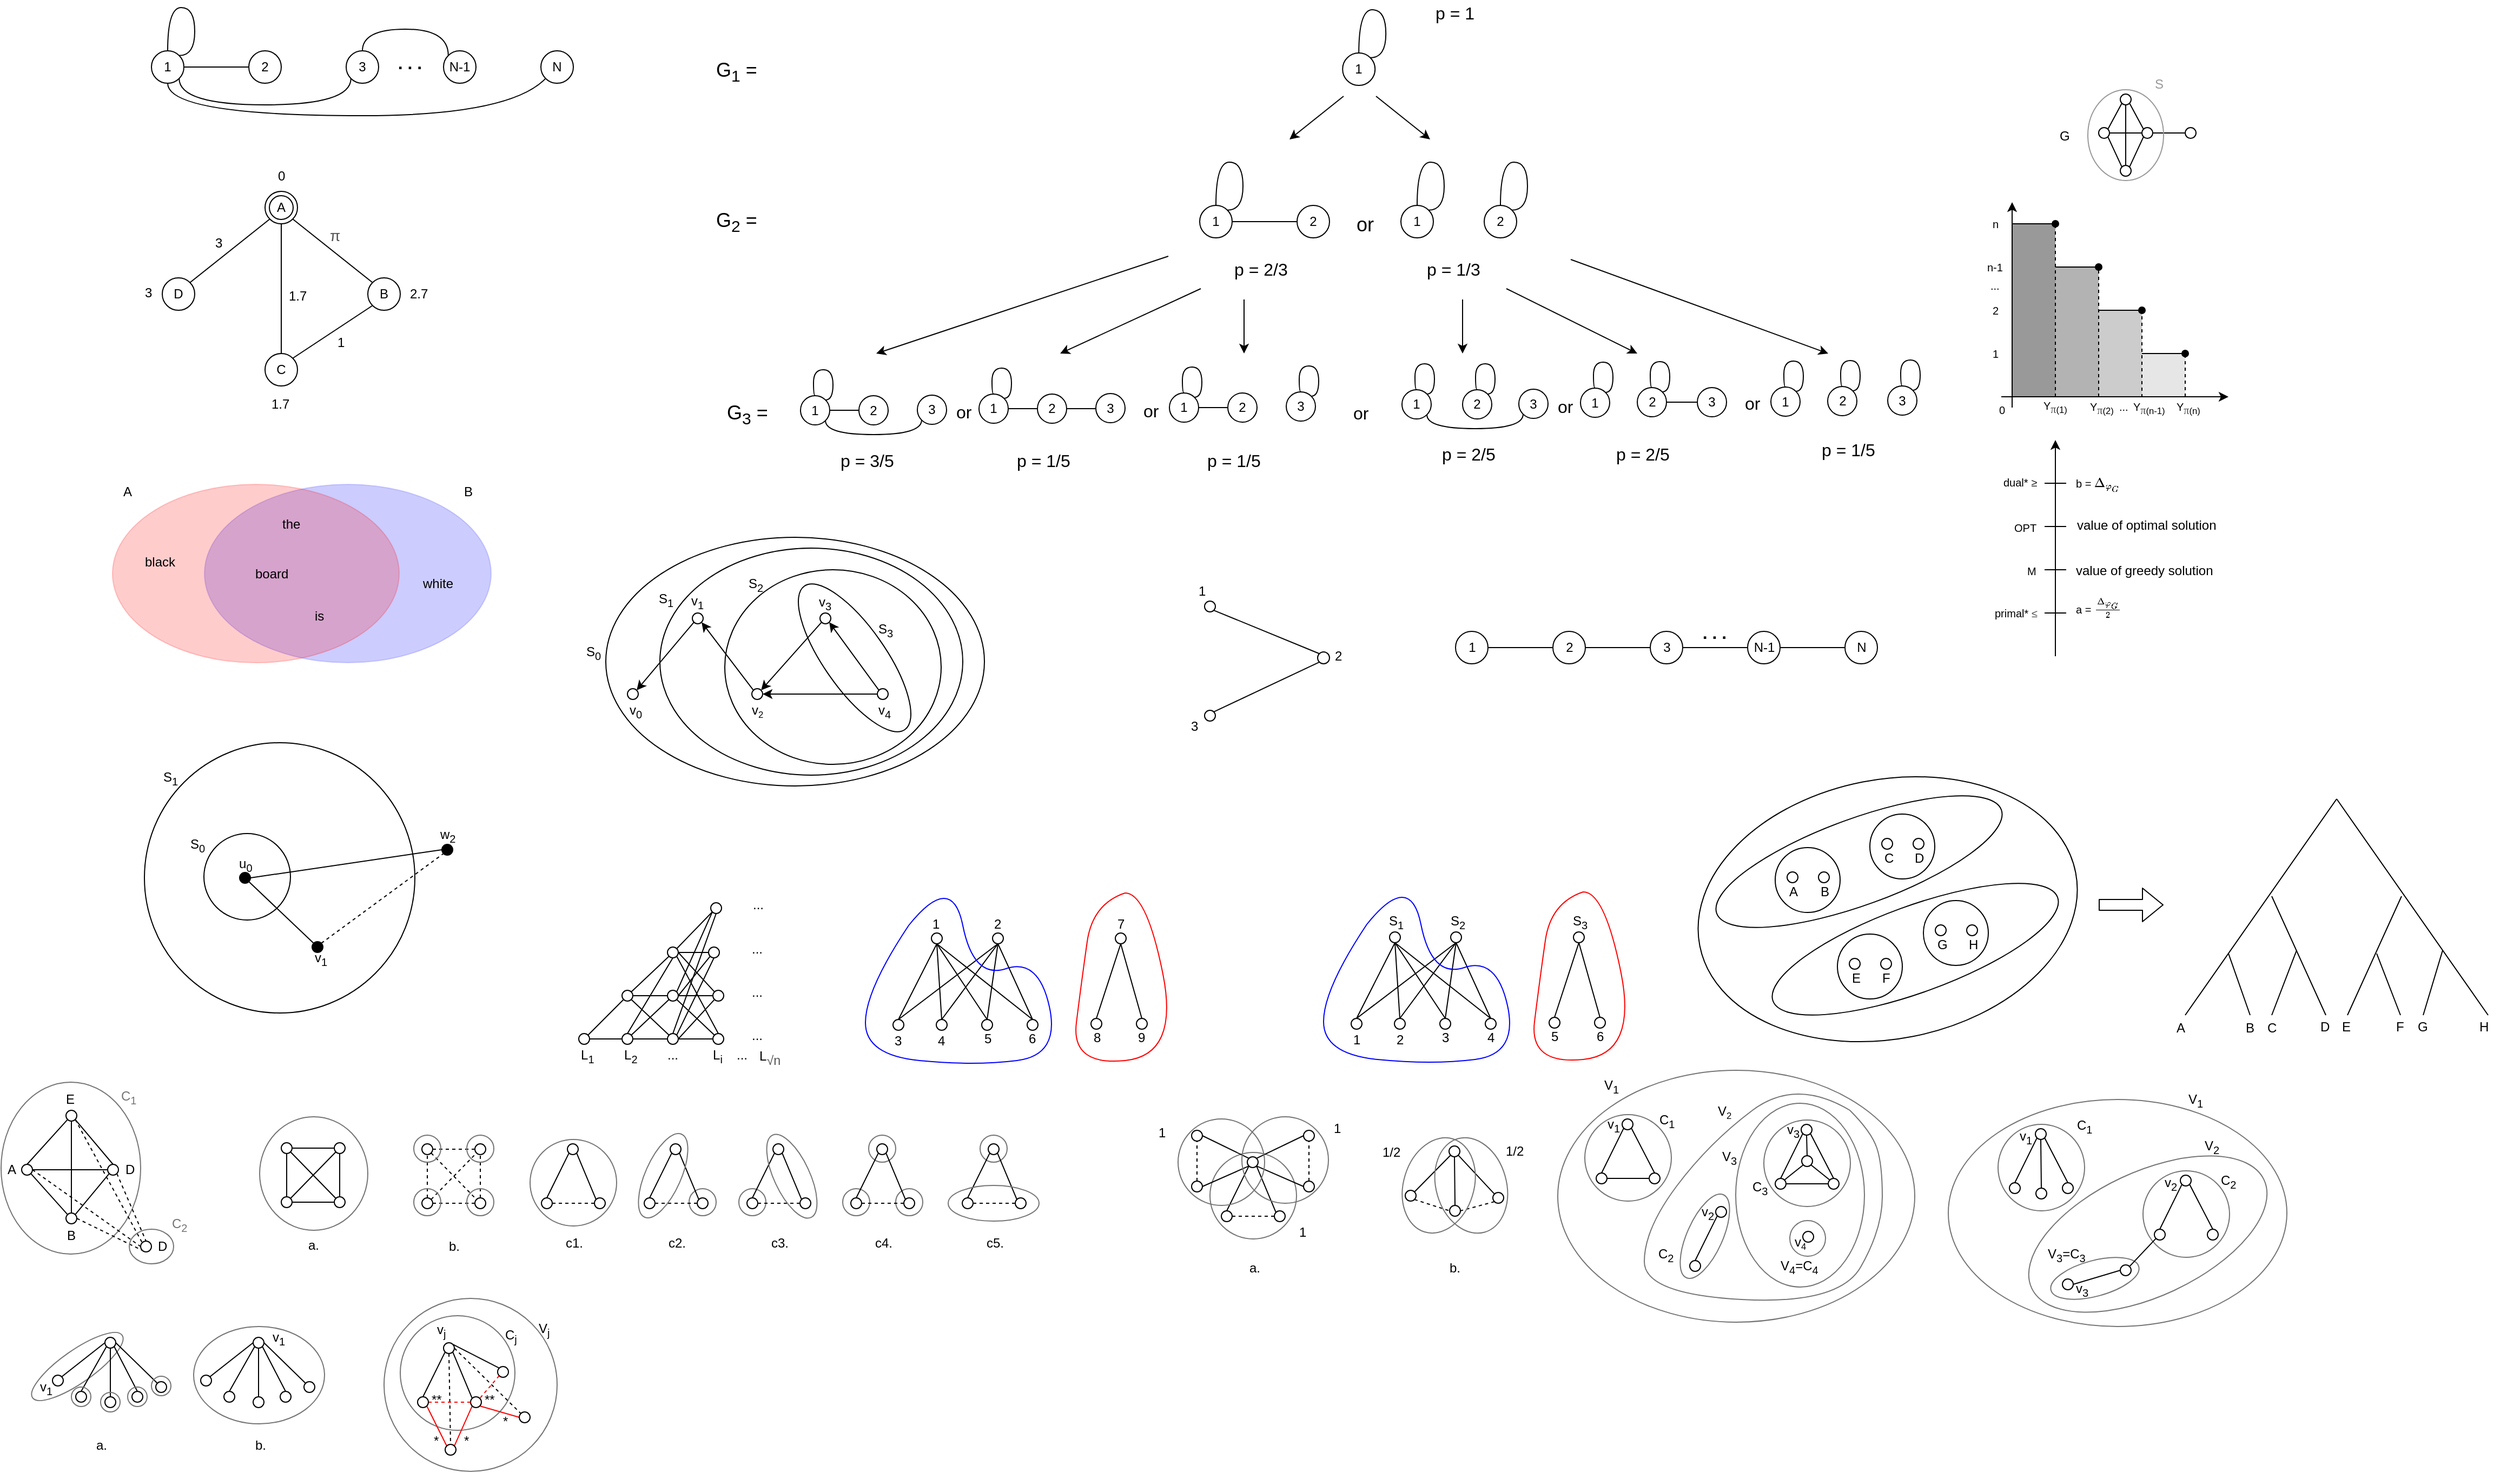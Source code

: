 <mxfile version="12.2.2" type="device" pages="1"><diagram id="Nk_MHmTvKU7Kj-q8d-KR" name="Pagina-1"><mxGraphModel dx="288" dy="175" grid="1" gridSize="10" guides="1" tooltips="1" connect="1" arrows="1" fold="1" page="1" pageScale="1" pageWidth="1169" pageHeight="827" math="1" shadow="0"><root><mxCell id="0"/><mxCell id="1" parent="0"/><mxCell id="CMIpEBPnKld3bcWfBdPu-333" value="" style="ellipse;whiteSpace=wrap;html=1;aspect=fixed;strokeColor=#757575;fillColor=none;" vertex="1" parent="1"><mxGeometry x="390" y="1290" width="106" height="106" as="geometry"/></mxCell><mxCell id="CMIpEBPnKld3bcWfBdPu-306" value="" style="ellipse;whiteSpace=wrap;html=1;strokeColor=#757575;fillColor=none;rotation=-35;" vertex="1" parent="1"><mxGeometry x="41" y="1322" width="101" height="30" as="geometry"/></mxCell><mxCell id="CMIpEBPnKld3bcWfBdPu-284" value="" style="ellipse;whiteSpace=wrap;html=1;strokeColor=#757575;fillColor=none;rotation=0;" vertex="1" parent="1"><mxGeometry x="1460" y="1063" width="330" height="233" as="geometry"/></mxCell><mxCell id="CMIpEBPnKld3bcWfBdPu-288" value="" style="ellipse;whiteSpace=wrap;html=1;strokeColor=#757575;fillColor=none;rotation=-90;" vertex="1" parent="1"><mxGeometry x="1599" y="1119" width="170" height="119" as="geometry"/></mxCell><mxCell id="CMIpEBPnKld3bcWfBdPu-282" value="" style="ellipse;whiteSpace=wrap;html=1;strokeColor=#757575;fillColor=none;rotation=0;" vertex="1" parent="1"><mxGeometry x="1821" y="1090" width="313" height="210" as="geometry"/></mxCell><mxCell id="CMIpEBPnKld3bcWfBdPu-276" value="" style="ellipse;whiteSpace=wrap;html=1;strokeColor=#757575;fillColor=none;rotation=-15;" vertex="1" parent="1"><mxGeometry x="1914.5" y="1239" width="84" height="33" as="geometry"/></mxCell><mxCell id="CMIpEBPnKld3bcWfBdPu-279" value="" style="ellipse;whiteSpace=wrap;html=1;strokeColor=#757575;fillColor=none;rotation=-25;" vertex="1" parent="1"><mxGeometry x="1887" y="1157" width="237" height="115" as="geometry"/></mxCell><mxCell id="CMIpEBPnKld3bcWfBdPu-222" value="" style="ellipse;whiteSpace=wrap;html=1;aspect=fixed;strokeColor=#757575;fillColor=none;" vertex="1" parent="1"><mxGeometry x="1485" y="1104" width="80" height="80" as="geometry"/></mxCell><mxCell id="CMIpEBPnKld3bcWfBdPu-231" value="" style="ellipse;whiteSpace=wrap;html=1;aspect=fixed;strokeColor=#757575;fillColor=none;" vertex="1" parent="1"><mxGeometry x="1650.5" y="1109" width="80" height="80" as="geometry"/></mxCell><mxCell id="CMIpEBPnKld3bcWfBdPu-183" value="" style="ellipse;whiteSpace=wrap;html=1;aspect=fixed;strokeColor=#757575;fillColor=none;" vertex="1" parent="1"><mxGeometry x="1138.5" y="1139" width="80" height="80" as="geometry"/></mxCell><mxCell id="CMIpEBPnKld3bcWfBdPu-66" value="" style="ellipse;whiteSpace=wrap;html=1;fillColor=none;strokeColor=#757575;" vertex="1" parent="1"><mxGeometry x="21" y="1074" width="129" height="159" as="geometry"/></mxCell><mxCell id="4xBBqmfgJw45i2i3mB06-21" value="" style="ellipse;whiteSpace=wrap;html=1;fillColor=none;" parent="1" vertex="1"><mxGeometry x="580" y="570" width="350" height="230" as="geometry"/></mxCell><mxCell id="Ju-fMLherI0CvrqEt7vI-52" value="" style="rounded=0;whiteSpace=wrap;html=1;strokeColor=none;fillColor=#E6E6E6;fontSize=10;fontColor=#000000;" parent="1" vertex="1"><mxGeometry x="2000" y="400" width="40" height="40" as="geometry"/></mxCell><mxCell id="Ju-fMLherI0CvrqEt7vI-51" value="" style="rounded=0;whiteSpace=wrap;html=1;strokeColor=none;fillColor=#CCCCCC;fontSize=10;fontColor=#000000;" parent="1" vertex="1"><mxGeometry x="1960" y="360" width="40" height="80" as="geometry"/></mxCell><mxCell id="Ju-fMLherI0CvrqEt7vI-50" value="" style="rounded=0;whiteSpace=wrap;html=1;strokeColor=none;fillColor=#B3B3B3;fontSize=10;fontColor=#000000;" parent="1" vertex="1"><mxGeometry x="1920" y="320" width="40" height="120" as="geometry"/></mxCell><mxCell id="Ju-fMLherI0CvrqEt7vI-49" value="" style="rounded=0;whiteSpace=wrap;html=1;strokeColor=none;fillColor=#999999;fontSize=10;fontColor=#000000;" parent="1" vertex="1"><mxGeometry x="1880" y="280" width="40" height="160" as="geometry"/></mxCell><mxCell id="178iKVgz_NpLYzsXCubV-6" value="" style="ellipse;whiteSpace=wrap;html=1;aspect=fixed;fillColor=none;" parent="1" vertex="1"><mxGeometry x="153.5" y="760" width="250" height="250" as="geometry"/></mxCell><mxCell id="178iKVgz_NpLYzsXCubV-2" value="" style="ellipse;whiteSpace=wrap;html=1;aspect=fixed;fillColor=none;" parent="1" vertex="1"><mxGeometry x="208.5" y="844" width="80" height="80" as="geometry"/></mxCell><mxCell id="tIGuYb-Qc_KwOAhi_6X0-4" style="edgeStyle=orthogonalEdgeStyle;curved=1;rounded=0;orthogonalLoop=1;jettySize=auto;html=1;exitX=1;exitY=0.5;exitDx=0;exitDy=0;entryX=0;entryY=0.5;entryDx=0;entryDy=0;endArrow=none;endFill=0;" parent="1" source="tIGuYb-Qc_KwOAhi_6X0-1" target="tIGuYb-Qc_KwOAhi_6X0-2" edge="1"><mxGeometry relative="1" as="geometry"/></mxCell><mxCell id="tIGuYb-Qc_KwOAhi_6X0-1" value="1" style="ellipse;whiteSpace=wrap;html=1;aspect=fixed;" parent="1" vertex="1"><mxGeometry x="160" y="120" width="30" height="30" as="geometry"/></mxCell><mxCell id="tIGuYb-Qc_KwOAhi_6X0-2" value="2" style="ellipse;whiteSpace=wrap;html=1;aspect=fixed;" parent="1" vertex="1"><mxGeometry x="250" y="120" width="30" height="30" as="geometry"/></mxCell><mxCell id="tIGuYb-Qc_KwOAhi_6X0-3" style="edgeStyle=orthogonalEdgeStyle;rounded=0;orthogonalLoop=1;jettySize=auto;html=1;exitX=1;exitY=0;exitDx=0;exitDy=0;entryX=0.5;entryY=0;entryDx=0;entryDy=0;endArrow=none;endFill=0;curved=1;" parent="1" source="tIGuYb-Qc_KwOAhi_6X0-1" target="tIGuYb-Qc_KwOAhi_6X0-1" edge="1"><mxGeometry relative="1" as="geometry"><Array as="points"><mxPoint x="200" y="124"/><mxPoint x="200" y="80"/><mxPoint x="175" y="80"/></Array></mxGeometry></mxCell><mxCell id="tIGuYb-Qc_KwOAhi_6X0-6" style="edgeStyle=orthogonalEdgeStyle;curved=1;rounded=0;orthogonalLoop=1;jettySize=auto;html=1;exitX=0;exitY=1;exitDx=0;exitDy=0;entryX=1;entryY=1;entryDx=0;entryDy=0;endArrow=none;endFill=0;" parent="1" source="tIGuYb-Qc_KwOAhi_6X0-5" target="tIGuYb-Qc_KwOAhi_6X0-1" edge="1"><mxGeometry relative="1" as="geometry"><Array as="points"><mxPoint x="344" y="170"/><mxPoint x="186" y="170"/></Array></mxGeometry></mxCell><mxCell id="tIGuYb-Qc_KwOAhi_6X0-5" value="3" style="ellipse;whiteSpace=wrap;html=1;aspect=fixed;" parent="1" vertex="1"><mxGeometry x="340" y="120" width="30" height="30" as="geometry"/></mxCell><mxCell id="tIGuYb-Qc_KwOAhi_6X0-8" style="edgeStyle=orthogonalEdgeStyle;curved=1;rounded=0;orthogonalLoop=1;jettySize=auto;html=1;exitX=0;exitY=0;exitDx=0;exitDy=0;entryX=0.5;entryY=0;entryDx=0;entryDy=0;endArrow=none;endFill=0;" parent="1" source="tIGuYb-Qc_KwOAhi_6X0-7" target="tIGuYb-Qc_KwOAhi_6X0-5" edge="1"><mxGeometry relative="1" as="geometry"><Array as="points"><mxPoint x="434" y="100"/><mxPoint x="355" y="100"/></Array></mxGeometry></mxCell><mxCell id="tIGuYb-Qc_KwOAhi_6X0-7" value="N-1" style="ellipse;whiteSpace=wrap;html=1;aspect=fixed;" parent="1" vertex="1"><mxGeometry x="430" y="120" width="30" height="30" as="geometry"/></mxCell><mxCell id="tIGuYb-Qc_KwOAhi_6X0-10" style="edgeStyle=orthogonalEdgeStyle;curved=1;rounded=0;orthogonalLoop=1;jettySize=auto;html=1;exitX=0.5;exitY=0;exitDx=0;exitDy=0;entryX=0.5;entryY=1;entryDx=0;entryDy=0;endArrow=none;endFill=0;" parent="1" source="tIGuYb-Qc_KwOAhi_6X0-9" target="tIGuYb-Qc_KwOAhi_6X0-1" edge="1"><mxGeometry relative="1" as="geometry"><Array as="points"><mxPoint x="535" y="180"/><mxPoint x="175" y="180"/></Array></mxGeometry></mxCell><mxCell id="tIGuYb-Qc_KwOAhi_6X0-9" value="N" style="ellipse;whiteSpace=wrap;html=1;aspect=fixed;" parent="1" vertex="1"><mxGeometry x="520" y="120" width="30" height="30" as="geometry"/></mxCell><mxCell id="tIGuYb-Qc_KwOAhi_6X0-11" value="&lt;b&gt;&lt;font style=&quot;font-size: 16px&quot;&gt;. . .&lt;/font&gt;&lt;/b&gt;" style="text;html=1;strokeColor=none;fillColor=none;align=center;verticalAlign=middle;whiteSpace=wrap;rounded=0;" parent="1" vertex="1"><mxGeometry x="379" y="121" width="40" height="20" as="geometry"/></mxCell><mxCell id="W3im_P44sl38Hhk2Yl3V-5" style="rounded=0;orthogonalLoop=1;jettySize=auto;html=1;exitX=1;exitY=0;exitDx=0;exitDy=0;entryX=0;entryY=1;entryDx=0;entryDy=0;endArrow=none;endFill=0;" parent="1" source="W3im_P44sl38Hhk2Yl3V-1" target="W3im_P44sl38Hhk2Yl3V-9" edge="1"><mxGeometry relative="1" as="geometry"><mxPoint x="269.393" y="275.607" as="targetPoint"/></mxGeometry></mxCell><mxCell id="W3im_P44sl38Hhk2Yl3V-1" value="D" style="ellipse;whiteSpace=wrap;html=1;aspect=fixed;" parent="1" vertex="1"><mxGeometry x="170" y="330" width="30" height="30" as="geometry"/></mxCell><mxCell id="W3im_P44sl38Hhk2Yl3V-6" style="edgeStyle=none;rounded=0;orthogonalLoop=1;jettySize=auto;html=1;exitX=1;exitY=1;exitDx=0;exitDy=0;entryX=0;entryY=0;entryDx=0;entryDy=0;endArrow=none;endFill=0;" parent="1" source="W3im_P44sl38Hhk2Yl3V-9" target="W3im_P44sl38Hhk2Yl3V-3" edge="1"><mxGeometry relative="1" as="geometry"><mxPoint x="290.607" y="275.607" as="sourcePoint"/></mxGeometry></mxCell><mxCell id="W3im_P44sl38Hhk2Yl3V-7" style="edgeStyle=none;rounded=0;orthogonalLoop=1;jettySize=auto;html=1;exitX=0;exitY=1;exitDx=0;exitDy=0;entryX=1;entryY=0;entryDx=0;entryDy=0;endArrow=none;endFill=0;" parent="1" source="W3im_P44sl38Hhk2Yl3V-3" target="W3im_P44sl38Hhk2Yl3V-4" edge="1"><mxGeometry relative="1" as="geometry"/></mxCell><mxCell id="W3im_P44sl38Hhk2Yl3V-3" value="B" style="ellipse;whiteSpace=wrap;html=1;aspect=fixed;" parent="1" vertex="1"><mxGeometry x="360" y="330" width="30" height="30" as="geometry"/></mxCell><mxCell id="W3im_P44sl38Hhk2Yl3V-8" style="edgeStyle=none;rounded=0;orthogonalLoop=1;jettySize=auto;html=1;exitX=0.5;exitY=0;exitDx=0;exitDy=0;entryX=0.5;entryY=1;entryDx=0;entryDy=0;endArrow=none;endFill=0;" parent="1" source="W3im_P44sl38Hhk2Yl3V-4" target="W3im_P44sl38Hhk2Yl3V-9" edge="1"><mxGeometry relative="1" as="geometry"><mxPoint x="280" y="280" as="targetPoint"/></mxGeometry></mxCell><mxCell id="W3im_P44sl38Hhk2Yl3V-4" value="C" style="ellipse;whiteSpace=wrap;html=1;aspect=fixed;" parent="1" vertex="1"><mxGeometry x="265" y="400" width="30" height="30" as="geometry"/></mxCell><mxCell id="W3im_P44sl38Hhk2Yl3V-9" value="A" style="ellipse;shape=doubleEllipse;whiteSpace=wrap;html=1;aspect=fixed;" parent="1" vertex="1"><mxGeometry x="265" y="250" width="30" height="30" as="geometry"/></mxCell><mxCell id="W3im_P44sl38Hhk2Yl3V-10" value="3" style="text;html=1;resizable=0;points=[];autosize=1;align=left;verticalAlign=top;spacingTop=-4;" parent="1" vertex="1"><mxGeometry x="152" y="334" width="20" height="20" as="geometry"/></mxCell><mxCell id="W3im_P44sl38Hhk2Yl3V-11" value="0" style="text;html=1;resizable=0;points=[];autosize=1;align=left;verticalAlign=top;spacingTop=-4;" parent="1" vertex="1"><mxGeometry x="275" y="226" width="20" height="20" as="geometry"/></mxCell><mxCell id="W3im_P44sl38Hhk2Yl3V-12" value="3" style="text;html=1;resizable=0;points=[];autosize=1;align=left;verticalAlign=top;spacingTop=-4;" parent="1" vertex="1"><mxGeometry x="217" y="288" width="20" height="20" as="geometry"/></mxCell><mxCell id="W3im_P44sl38Hhk2Yl3V-13" value="2.7" style="text;html=1;resizable=0;points=[];autosize=1;align=left;verticalAlign=top;spacingTop=-4;" parent="1" vertex="1"><mxGeometry x="397" y="335" width="30" height="20" as="geometry"/></mxCell><mxCell id="W3im_P44sl38Hhk2Yl3V-14" value="1.7" style="text;html=1;resizable=0;points=[];autosize=1;align=left;verticalAlign=top;spacingTop=-4;" parent="1" vertex="1"><mxGeometry x="269" y="437" width="30" height="20" as="geometry"/></mxCell><mxCell id="W3im_P44sl38Hhk2Yl3V-15" value="1" style="text;html=1;resizable=0;points=[];autosize=1;align=left;verticalAlign=top;spacingTop=-4;" parent="1" vertex="1"><mxGeometry x="330" y="380" width="20" height="20" as="geometry"/></mxCell><mxCell id="W3im_P44sl38Hhk2Yl3V-17" value="1.7" style="text;html=1;resizable=0;points=[];autosize=1;align=left;verticalAlign=top;spacingTop=-4;" parent="1" vertex="1"><mxGeometry x="285" y="337" width="30" height="20" as="geometry"/></mxCell><mxCell id="W3im_P44sl38Hhk2Yl3V-18" value="&lt;span style=&quot;color: rgb(84 , 84 , 84) ; font-family: &amp;#34;arial&amp;#34; , sans-serif ; font-size: 14px ; white-space: normal ; background-color: rgb(255 , 255 , 255)&quot;&gt;π&lt;/span&gt;" style="text;html=1;resizable=0;points=[];autosize=1;align=left;verticalAlign=top;spacingTop=-4;" parent="1" vertex="1"><mxGeometry x="323" y="280" width="30" height="20" as="geometry"/></mxCell><mxCell id="aXIdsVJW9Q_-PdBEiyrH-1" value="" style="ellipse;whiteSpace=wrap;html=1;fillColor=#0000FF;opacity=20;strokeColor=#3333FF;" parent="1" vertex="1"><mxGeometry x="209" y="521" width="265" height="165" as="geometry"/></mxCell><mxCell id="aXIdsVJW9Q_-PdBEiyrH-2" value="" style="ellipse;whiteSpace=wrap;html=1;strokeColor=#FF0000;fillColor=#FF0000;opacity=20;" parent="1" vertex="1"><mxGeometry x="124" y="521" width="265" height="165" as="geometry"/></mxCell><mxCell id="aXIdsVJW9Q_-PdBEiyrH-3" value="the" style="text;html=1;resizable=0;points=[];autosize=1;align=left;verticalAlign=top;spacingTop=-4;" parent="1" vertex="1"><mxGeometry x="279" y="548" width="30" height="20" as="geometry"/></mxCell><mxCell id="aXIdsVJW9Q_-PdBEiyrH-4" value="black" style="text;html=1;resizable=0;points=[];autosize=1;align=left;verticalAlign=top;spacingTop=-4;" parent="1" vertex="1"><mxGeometry x="152" y="583" width="40" height="20" as="geometry"/></mxCell><mxCell id="aXIdsVJW9Q_-PdBEiyrH-5" value="white" style="text;html=1;resizable=0;points=[];autosize=1;align=left;verticalAlign=top;spacingTop=-4;" parent="1" vertex="1"><mxGeometry x="409" y="603" width="40" height="20" as="geometry"/></mxCell><mxCell id="aXIdsVJW9Q_-PdBEiyrH-6" value="board" style="text;html=1;resizable=0;points=[];autosize=1;align=left;verticalAlign=top;spacingTop=-4;" parent="1" vertex="1"><mxGeometry x="254" y="593.5" width="50" height="20" as="geometry"/></mxCell><mxCell id="aXIdsVJW9Q_-PdBEiyrH-7" value="is" style="text;html=1;resizable=0;points=[];autosize=1;align=left;verticalAlign=top;spacingTop=-4;" parent="1" vertex="1"><mxGeometry x="309" y="633" width="20" height="20" as="geometry"/></mxCell><mxCell id="aXIdsVJW9Q_-PdBEiyrH-8" value="A" style="text;html=1;resizable=0;points=[];autosize=1;align=left;verticalAlign=top;spacingTop=-4;" parent="1" vertex="1"><mxGeometry x="132" y="518" width="20" height="20" as="geometry"/></mxCell><mxCell id="aXIdsVJW9Q_-PdBEiyrH-9" value="B" style="text;html=1;resizable=0;points=[];autosize=1;align=left;verticalAlign=top;spacingTop=-4;" parent="1" vertex="1"><mxGeometry x="447" y="518" width="20" height="20" as="geometry"/></mxCell><mxCell id="178iKVgz_NpLYzsXCubV-9" style="rounded=0;orthogonalLoop=1;jettySize=auto;html=1;exitX=1;exitY=1;exitDx=0;exitDy=0;entryX=0;entryY=0;entryDx=0;entryDy=0;endArrow=none;endFill=0;" parent="1" source="178iKVgz_NpLYzsXCubV-1" target="178iKVgz_NpLYzsXCubV-8" edge="1"><mxGeometry relative="1" as="geometry"/></mxCell><mxCell id="178iKVgz_NpLYzsXCubV-13" style="edgeStyle=none;rounded=0;orthogonalLoop=1;jettySize=auto;html=1;exitX=1;exitY=0.5;exitDx=0;exitDy=0;entryX=0;entryY=0.5;entryDx=0;entryDy=0;endArrow=none;endFill=0;" parent="1" source="178iKVgz_NpLYzsXCubV-1" target="178iKVgz_NpLYzsXCubV-11" edge="1"><mxGeometry relative="1" as="geometry"/></mxCell><mxCell id="178iKVgz_NpLYzsXCubV-1" value="" style="ellipse;whiteSpace=wrap;html=1;aspect=fixed;fillColor=#000000;" parent="1" vertex="1"><mxGeometry x="241.5" y="880" width="10" height="10" as="geometry"/></mxCell><mxCell id="178iKVgz_NpLYzsXCubV-4" value="u&lt;sub&gt;0&lt;/sub&gt;" style="text;html=1;resizable=0;points=[];autosize=1;align=left;verticalAlign=top;spacingTop=-4;" parent="1" vertex="1"><mxGeometry x="238.5" y="861.5" width="30" height="20" as="geometry"/></mxCell><mxCell id="178iKVgz_NpLYzsXCubV-5" value="S&lt;sub&gt;0&lt;/sub&gt;" style="text;html=1;resizable=0;points=[];autosize=1;align=left;verticalAlign=top;spacingTop=-4;" parent="1" vertex="1"><mxGeometry x="193.5" y="844" width="30" height="20" as="geometry"/></mxCell><mxCell id="178iKVgz_NpLYzsXCubV-7" value="S&lt;sub&gt;1&lt;/sub&gt;" style="text;html=1;resizable=0;points=[];autosize=1;align=left;verticalAlign=top;spacingTop=-4;" parent="1" vertex="1"><mxGeometry x="168.5" y="782" width="30" height="20" as="geometry"/></mxCell><mxCell id="178iKVgz_NpLYzsXCubV-14" style="edgeStyle=none;rounded=0;orthogonalLoop=1;jettySize=auto;html=1;exitX=1;exitY=0;exitDx=0;exitDy=0;entryX=0;entryY=1;entryDx=0;entryDy=0;endArrow=none;endFill=0;dashed=1;" parent="1" source="178iKVgz_NpLYzsXCubV-8" target="178iKVgz_NpLYzsXCubV-11" edge="1"><mxGeometry relative="1" as="geometry"/></mxCell><mxCell id="178iKVgz_NpLYzsXCubV-8" value="" style="ellipse;whiteSpace=wrap;html=1;aspect=fixed;fillColor=#000000;" parent="1" vertex="1"><mxGeometry x="308.5" y="944" width="10" height="10" as="geometry"/></mxCell><mxCell id="178iKVgz_NpLYzsXCubV-10" value="v&lt;sub&gt;1&lt;/sub&gt;" style="text;html=1;resizable=0;points=[];autosize=1;align=left;verticalAlign=top;spacingTop=-4;" parent="1" vertex="1"><mxGeometry x="308.5" y="949" width="30" height="20" as="geometry"/></mxCell><mxCell id="178iKVgz_NpLYzsXCubV-11" value="" style="ellipse;whiteSpace=wrap;html=1;aspect=fixed;fillColor=#000000;" parent="1" vertex="1"><mxGeometry x="428.5" y="854" width="10" height="10" as="geometry"/></mxCell><mxCell id="178iKVgz_NpLYzsXCubV-12" value="w&lt;sub&gt;2&lt;/sub&gt;" style="text;html=1;resizable=0;points=[];autosize=1;align=left;verticalAlign=top;spacingTop=-4;" parent="1" vertex="1"><mxGeometry x="424.5" y="835" width="30" height="20" as="geometry"/></mxCell><mxCell id="mT1K7lkBg3khpFeHAWsB-1" value="1" style="ellipse;whiteSpace=wrap;html=1;aspect=fixed;" parent="1" vertex="1"><mxGeometry x="1261.1" y="122" width="30" height="30" as="geometry"/></mxCell><mxCell id="mT1K7lkBg3khpFeHAWsB-2" style="edgeStyle=orthogonalEdgeStyle;rounded=0;orthogonalLoop=1;jettySize=auto;html=1;exitX=1;exitY=0;exitDx=0;exitDy=0;entryX=0.5;entryY=0;entryDx=0;entryDy=0;endArrow=none;endFill=0;curved=1;" parent="1" source="mT1K7lkBg3khpFeHAWsB-1" target="mT1K7lkBg3khpFeHAWsB-1" edge="1"><mxGeometry relative="1" as="geometry"><Array as="points"><mxPoint x="1301.1" y="126"/><mxPoint x="1301.1" y="82"/><mxPoint x="1276.1" y="82"/></Array></mxGeometry></mxCell><mxCell id="mT1K7lkBg3khpFeHAWsB-3" value="&lt;font style=&quot;font-size: 18px&quot;&gt;G&lt;sub&gt;1&lt;/sub&gt; =&lt;/font&gt;" style="text;html=1;resizable=0;points=[];autosize=1;align=left;verticalAlign=top;spacingTop=-4;" parent="1" vertex="1"><mxGeometry x="680" y="125" width="50" height="20" as="geometry"/></mxCell><mxCell id="mT1K7lkBg3khpFeHAWsB-4" value="&lt;font style=&quot;font-size: 18px&quot;&gt;G&lt;sub&gt;2&lt;/sub&gt; =&lt;/font&gt;" style="text;html=1;resizable=0;points=[];autosize=1;align=left;verticalAlign=top;spacingTop=-4;" parent="1" vertex="1"><mxGeometry x="680" y="264" width="50" height="20" as="geometry"/></mxCell><mxCell id="mT1K7lkBg3khpFeHAWsB-5" style="edgeStyle=orthogonalEdgeStyle;curved=1;rounded=0;orthogonalLoop=1;jettySize=auto;html=1;exitX=1;exitY=0.5;exitDx=0;exitDy=0;entryX=0;entryY=0.5;entryDx=0;entryDy=0;endArrow=none;endFill=0;" parent="1" source="mT1K7lkBg3khpFeHAWsB-6" target="mT1K7lkBg3khpFeHAWsB-7" edge="1"><mxGeometry relative="1" as="geometry"/></mxCell><mxCell id="mT1K7lkBg3khpFeHAWsB-6" value="1" style="ellipse;whiteSpace=wrap;html=1;aspect=fixed;" parent="1" vertex="1"><mxGeometry x="1129" y="263" width="30" height="30" as="geometry"/></mxCell><mxCell id="mT1K7lkBg3khpFeHAWsB-7" value="2" style="ellipse;whiteSpace=wrap;html=1;aspect=fixed;" parent="1" vertex="1"><mxGeometry x="1219" y="263" width="30" height="30" as="geometry"/></mxCell><mxCell id="mT1K7lkBg3khpFeHAWsB-8" style="edgeStyle=orthogonalEdgeStyle;rounded=0;orthogonalLoop=1;jettySize=auto;html=1;exitX=1;exitY=0;exitDx=0;exitDy=0;entryX=0.5;entryY=0;entryDx=0;entryDy=0;endArrow=none;endFill=0;curved=1;" parent="1" source="mT1K7lkBg3khpFeHAWsB-6" target="mT1K7lkBg3khpFeHAWsB-6" edge="1"><mxGeometry relative="1" as="geometry"><Array as="points"><mxPoint x="1169" y="267"/><mxPoint x="1169" y="223"/><mxPoint x="1144" y="223"/></Array></mxGeometry></mxCell><mxCell id="mT1K7lkBg3khpFeHAWsB-9" value="or" style="text;html=1;resizable=0;points=[];autosize=1;align=left;verticalAlign=top;spacingTop=-4;fontSize=18;" parent="1" vertex="1"><mxGeometry x="1272" y="268" width="30" height="20" as="geometry"/></mxCell><mxCell id="mT1K7lkBg3khpFeHAWsB-10" value="1" style="ellipse;whiteSpace=wrap;html=1;aspect=fixed;" parent="1" vertex="1"><mxGeometry x="1315" y="263" width="30" height="30" as="geometry"/></mxCell><mxCell id="mT1K7lkBg3khpFeHAWsB-11" style="edgeStyle=orthogonalEdgeStyle;rounded=0;orthogonalLoop=1;jettySize=auto;html=1;exitX=1;exitY=0;exitDx=0;exitDy=0;entryX=0.5;entryY=0;entryDx=0;entryDy=0;endArrow=none;endFill=0;curved=1;" parent="1" source="mT1K7lkBg3khpFeHAWsB-10" target="mT1K7lkBg3khpFeHAWsB-10" edge="1"><mxGeometry relative="1" as="geometry"><Array as="points"><mxPoint x="1355" y="267"/><mxPoint x="1355" y="223"/><mxPoint x="1330" y="223"/></Array></mxGeometry></mxCell><mxCell id="mT1K7lkBg3khpFeHAWsB-12" value="2" style="ellipse;whiteSpace=wrap;html=1;aspect=fixed;" parent="1" vertex="1"><mxGeometry x="1392" y="263" width="30" height="30" as="geometry"/></mxCell><mxCell id="mT1K7lkBg3khpFeHAWsB-13" style="edgeStyle=orthogonalEdgeStyle;rounded=0;orthogonalLoop=1;jettySize=auto;html=1;exitX=1;exitY=0;exitDx=0;exitDy=0;entryX=0.5;entryY=0;entryDx=0;entryDy=0;endArrow=none;endFill=0;curved=1;" parent="1" source="mT1K7lkBg3khpFeHAWsB-12" target="mT1K7lkBg3khpFeHAWsB-12" edge="1"><mxGeometry relative="1" as="geometry"><Array as="points"><mxPoint x="1432" y="267"/><mxPoint x="1432" y="223"/><mxPoint x="1407" y="223"/></Array></mxGeometry></mxCell><mxCell id="mT1K7lkBg3khpFeHAWsB-14" value="" style="endArrow=classic;html=1;fontSize=18;" parent="1" edge="1"><mxGeometry width="50" height="50" relative="1" as="geometry"><mxPoint x="1262" y="162" as="sourcePoint"/><mxPoint x="1212" y="202" as="targetPoint"/></mxGeometry></mxCell><mxCell id="mT1K7lkBg3khpFeHAWsB-15" value="" style="endArrow=classic;html=1;fontSize=18;" parent="1" edge="1"><mxGeometry width="50" height="50" relative="1" as="geometry"><mxPoint x="1292" y="162" as="sourcePoint"/><mxPoint x="1342" y="202" as="targetPoint"/></mxGeometry></mxCell><mxCell id="mT1K7lkBg3khpFeHAWsB-16" value="p = 1" style="text;html=1;resizable=0;points=[];autosize=1;align=left;verticalAlign=top;spacingTop=-4;fontSize=16;" parent="1" vertex="1"><mxGeometry x="1345" y="73" width="50" height="20" as="geometry"/></mxCell><mxCell id="mT1K7lkBg3khpFeHAWsB-17" value="p = 2/3" style="text;html=1;resizable=0;points=[];autosize=1;align=left;verticalAlign=top;spacingTop=-4;fontSize=16;" parent="1" vertex="1"><mxGeometry x="1159" y="310" width="70" height="20" as="geometry"/></mxCell><mxCell id="mT1K7lkBg3khpFeHAWsB-18" value="p = 1/3" style="text;html=1;resizable=0;points=[];autosize=1;align=left;verticalAlign=top;spacingTop=-4;fontSize=16;" parent="1" vertex="1"><mxGeometry x="1337" y="310" width="70" height="20" as="geometry"/></mxCell><mxCell id="mT1K7lkBg3khpFeHAWsB-19" value="&lt;font style=&quot;font-size: 18px&quot;&gt;G&lt;sub&gt;3&lt;/sub&gt; =&lt;/font&gt;" style="text;html=1;resizable=0;points=[];autosize=1;align=left;verticalAlign=top;spacingTop=-4;" parent="1" vertex="1"><mxGeometry x="690" y="441.5" width="50" height="20" as="geometry"/></mxCell><mxCell id="mT1K7lkBg3khpFeHAWsB-20" style="edgeStyle=orthogonalEdgeStyle;curved=1;rounded=0;orthogonalLoop=1;jettySize=auto;html=1;exitX=1;exitY=0.5;exitDx=0;exitDy=0;entryX=0;entryY=0.5;entryDx=0;entryDy=0;endArrow=none;endFill=0;" parent="1" source="mT1K7lkBg3khpFeHAWsB-21" target="mT1K7lkBg3khpFeHAWsB-22" edge="1"><mxGeometry relative="1" as="geometry"/></mxCell><mxCell id="mT1K7lkBg3khpFeHAWsB-21" value="1" style="ellipse;whiteSpace=wrap;html=1;aspect=fixed;" parent="1" vertex="1"><mxGeometry x="760" y="439" width="27" height="27" as="geometry"/></mxCell><mxCell id="mT1K7lkBg3khpFeHAWsB-22" value="2" style="ellipse;whiteSpace=wrap;html=1;aspect=fixed;" parent="1" vertex="1"><mxGeometry x="814" y="439" width="27" height="27" as="geometry"/></mxCell><mxCell id="mT1K7lkBg3khpFeHAWsB-23" style="edgeStyle=orthogonalEdgeStyle;rounded=0;orthogonalLoop=1;jettySize=auto;html=1;exitX=1;exitY=0;exitDx=0;exitDy=0;entryX=0.5;entryY=0;entryDx=0;entryDy=0;endArrow=none;endFill=0;curved=1;" parent="1" source="mT1K7lkBg3khpFeHAWsB-21" target="mT1K7lkBg3khpFeHAWsB-21" edge="1"><mxGeometry relative="1" as="geometry"><Array as="points"><mxPoint x="790" y="443"/><mxPoint x="790" y="415"/><mxPoint x="772" y="415"/><mxPoint x="772" y="439"/></Array></mxGeometry></mxCell><mxCell id="mT1K7lkBg3khpFeHAWsB-24" value="or" style="text;html=1;resizable=0;points=[];autosize=1;align=left;verticalAlign=top;spacingTop=-4;fontSize=16;" parent="1" vertex="1"><mxGeometry x="902" y="441.5" width="30" height="20" as="geometry"/></mxCell><mxCell id="mT1K7lkBg3khpFeHAWsB-25" value="p = 3/5" style="text;html=1;resizable=0;points=[];autosize=1;align=left;verticalAlign=top;spacingTop=-4;fontSize=16;" parent="1" vertex="1"><mxGeometry x="795" y="486.5" width="70" height="20" as="geometry"/></mxCell><mxCell id="mT1K7lkBg3khpFeHAWsB-28" style="edgeStyle=orthogonalEdgeStyle;curved=1;rounded=0;orthogonalLoop=1;jettySize=auto;html=1;exitX=0;exitY=1;exitDx=0;exitDy=0;entryX=1;entryY=1;entryDx=0;entryDy=0;endArrow=none;endFill=0;fontSize=16;" parent="1" source="mT1K7lkBg3khpFeHAWsB-26" target="mT1K7lkBg3khpFeHAWsB-21" edge="1"><mxGeometry relative="1" as="geometry"><Array as="points"><mxPoint x="872" y="475"/><mxPoint x="783" y="475"/></Array></mxGeometry></mxCell><mxCell id="mT1K7lkBg3khpFeHAWsB-26" value="3" style="ellipse;whiteSpace=wrap;html=1;aspect=fixed;" parent="1" vertex="1"><mxGeometry x="868" y="438.5" width="27" height="27" as="geometry"/></mxCell><mxCell id="mT1K7lkBg3khpFeHAWsB-35" style="edgeStyle=orthogonalEdgeStyle;curved=1;rounded=0;orthogonalLoop=1;jettySize=auto;html=1;exitX=1;exitY=0.5;exitDx=0;exitDy=0;entryX=0;entryY=0.5;entryDx=0;entryDy=0;endArrow=none;endFill=0;" parent="1" source="mT1K7lkBg3khpFeHAWsB-36" target="mT1K7lkBg3khpFeHAWsB-37" edge="1"><mxGeometry relative="1" as="geometry"/></mxCell><mxCell id="mT1K7lkBg3khpFeHAWsB-36" value="1" style="ellipse;whiteSpace=wrap;html=1;aspect=fixed;" parent="1" vertex="1"><mxGeometry x="925" y="437.5" width="27" height="27" as="geometry"/></mxCell><mxCell id="mT1K7lkBg3khpFeHAWsB-41" style="edgeStyle=orthogonalEdgeStyle;curved=1;rounded=0;orthogonalLoop=1;jettySize=auto;html=1;exitX=1;exitY=0.5;exitDx=0;exitDy=0;entryX=0;entryY=0.5;entryDx=0;entryDy=0;endArrow=none;endFill=0;fontSize=16;" parent="1" source="mT1K7lkBg3khpFeHAWsB-37" target="mT1K7lkBg3khpFeHAWsB-40" edge="1"><mxGeometry relative="1" as="geometry"/></mxCell><mxCell id="mT1K7lkBg3khpFeHAWsB-37" value="2" style="ellipse;whiteSpace=wrap;html=1;aspect=fixed;" parent="1" vertex="1"><mxGeometry x="979" y="437.5" width="27" height="27" as="geometry"/></mxCell><mxCell id="mT1K7lkBg3khpFeHAWsB-38" style="edgeStyle=orthogonalEdgeStyle;rounded=0;orthogonalLoop=1;jettySize=auto;html=1;exitX=1;exitY=0;exitDx=0;exitDy=0;entryX=0.5;entryY=0;entryDx=0;entryDy=0;endArrow=none;endFill=0;curved=1;" parent="1" source="mT1K7lkBg3khpFeHAWsB-36" target="mT1K7lkBg3khpFeHAWsB-36" edge="1"><mxGeometry relative="1" as="geometry"><Array as="points"><mxPoint x="955" y="441.5"/><mxPoint x="955" y="413.5"/><mxPoint x="937" y="413.5"/><mxPoint x="937" y="437.5"/></Array></mxGeometry></mxCell><mxCell id="mT1K7lkBg3khpFeHAWsB-40" value="3" style="ellipse;whiteSpace=wrap;html=1;aspect=fixed;" parent="1" vertex="1"><mxGeometry x="1033" y="437" width="27" height="27" as="geometry"/></mxCell><mxCell id="mT1K7lkBg3khpFeHAWsB-42" value="" style="endArrow=classic;html=1;fontSize=18;" parent="1" edge="1"><mxGeometry width="50" height="50" relative="1" as="geometry"><mxPoint x="1100" y="310" as="sourcePoint"/><mxPoint x="830" y="400" as="targetPoint"/></mxGeometry></mxCell><mxCell id="mT1K7lkBg3khpFeHAWsB-43" value="" style="endArrow=classic;html=1;fontSize=18;" parent="1" edge="1"><mxGeometry width="50" height="50" relative="1" as="geometry"><mxPoint x="1130" y="340" as="sourcePoint"/><mxPoint x="1000" y="400" as="targetPoint"/></mxGeometry></mxCell><mxCell id="mT1K7lkBg3khpFeHAWsB-44" value="" style="endArrow=classic;html=1;fontSize=18;" parent="1" edge="1"><mxGeometry width="50" height="50" relative="1" as="geometry"><mxPoint x="1170" y="350" as="sourcePoint"/><mxPoint x="1170" y="400" as="targetPoint"/></mxGeometry></mxCell><mxCell id="mT1K7lkBg3khpFeHAWsB-51" value="or" style="text;html=1;resizable=0;points=[];autosize=1;align=left;verticalAlign=top;spacingTop=-4;fontSize=16;" parent="1" vertex="1"><mxGeometry x="1075" y="440.5" width="30" height="20" as="geometry"/></mxCell><mxCell id="mT1K7lkBg3khpFeHAWsB-52" style="edgeStyle=orthogonalEdgeStyle;curved=1;rounded=0;orthogonalLoop=1;jettySize=auto;html=1;exitX=1;exitY=0.5;exitDx=0;exitDy=0;entryX=0;entryY=0.5;entryDx=0;entryDy=0;endArrow=none;endFill=0;" parent="1" source="mT1K7lkBg3khpFeHAWsB-53" target="mT1K7lkBg3khpFeHAWsB-55" edge="1"><mxGeometry relative="1" as="geometry"/></mxCell><mxCell id="mT1K7lkBg3khpFeHAWsB-53" value="1" style="ellipse;whiteSpace=wrap;html=1;aspect=fixed;" parent="1" vertex="1"><mxGeometry x="1101" y="436.5" width="27" height="27" as="geometry"/></mxCell><mxCell id="mT1K7lkBg3khpFeHAWsB-55" value="2" style="ellipse;whiteSpace=wrap;html=1;aspect=fixed;" parent="1" vertex="1"><mxGeometry x="1155" y="436.5" width="27" height="27" as="geometry"/></mxCell><mxCell id="mT1K7lkBg3khpFeHAWsB-56" style="edgeStyle=orthogonalEdgeStyle;rounded=0;orthogonalLoop=1;jettySize=auto;html=1;exitX=1;exitY=0;exitDx=0;exitDy=0;entryX=0.5;entryY=0;entryDx=0;entryDy=0;endArrow=none;endFill=0;curved=1;" parent="1" source="mT1K7lkBg3khpFeHAWsB-53" target="mT1K7lkBg3khpFeHAWsB-53" edge="1"><mxGeometry relative="1" as="geometry"><Array as="points"><mxPoint x="1131" y="440.5"/><mxPoint x="1131" y="412.5"/><mxPoint x="1113" y="412.5"/><mxPoint x="1113" y="436.5"/></Array></mxGeometry></mxCell><mxCell id="mT1K7lkBg3khpFeHAWsB-58" value="3" style="ellipse;whiteSpace=wrap;html=1;aspect=fixed;" parent="1" vertex="1"><mxGeometry x="1209" y="435.5" width="27" height="27" as="geometry"/></mxCell><mxCell id="mT1K7lkBg3khpFeHAWsB-59" style="edgeStyle=orthogonalEdgeStyle;rounded=0;orthogonalLoop=1;jettySize=auto;html=1;exitX=1;exitY=0;exitDx=0;exitDy=0;entryX=0.5;entryY=0;entryDx=0;entryDy=0;endArrow=none;endFill=0;curved=1;" parent="1" source="mT1K7lkBg3khpFeHAWsB-58" target="mT1K7lkBg3khpFeHAWsB-58" edge="1"><mxGeometry relative="1" as="geometry"><Array as="points"><mxPoint x="1239" y="439.5"/><mxPoint x="1239" y="411.5"/><mxPoint x="1221" y="411.5"/><mxPoint x="1221" y="435.5"/></Array></mxGeometry></mxCell><mxCell id="mT1K7lkBg3khpFeHAWsB-61" value="1" style="ellipse;whiteSpace=wrap;html=1;aspect=fixed;" parent="1" vertex="1"><mxGeometry x="1316" y="433.5" width="27" height="27" as="geometry"/></mxCell><mxCell id="mT1K7lkBg3khpFeHAWsB-63" style="edgeStyle=orthogonalEdgeStyle;rounded=0;orthogonalLoop=1;jettySize=auto;html=1;exitX=1;exitY=0;exitDx=0;exitDy=0;entryX=0.5;entryY=0;entryDx=0;entryDy=0;endArrow=none;endFill=0;curved=1;" parent="1" source="mT1K7lkBg3khpFeHAWsB-61" target="mT1K7lkBg3khpFeHAWsB-61" edge="1"><mxGeometry relative="1" as="geometry"><Array as="points"><mxPoint x="1346" y="437.5"/><mxPoint x="1346" y="409.5"/><mxPoint x="1328" y="409.5"/><mxPoint x="1328" y="433.5"/></Array></mxGeometry></mxCell><mxCell id="mT1K7lkBg3khpFeHAWsB-64" value="or" style="text;html=1;resizable=0;points=[];autosize=1;align=left;verticalAlign=top;spacingTop=-4;fontSize=16;" parent="1" vertex="1"><mxGeometry x="1458" y="437" width="30" height="20" as="geometry"/></mxCell><mxCell id="mT1K7lkBg3khpFeHAWsB-65" value="p = 2/5" style="text;html=1;resizable=0;points=[];autosize=1;align=left;verticalAlign=top;spacingTop=-4;fontSize=16;" parent="1" vertex="1"><mxGeometry x="1351" y="481" width="70" height="20" as="geometry"/></mxCell><mxCell id="mT1K7lkBg3khpFeHAWsB-66" style="edgeStyle=orthogonalEdgeStyle;curved=1;rounded=0;orthogonalLoop=1;jettySize=auto;html=1;exitX=0;exitY=1;exitDx=0;exitDy=0;entryX=1;entryY=1;entryDx=0;entryDy=0;endArrow=none;endFill=0;fontSize=16;" parent="1" source="mT1K7lkBg3khpFeHAWsB-67" target="mT1K7lkBg3khpFeHAWsB-61" edge="1"><mxGeometry relative="1" as="geometry"><Array as="points"><mxPoint x="1428" y="469.5"/><mxPoint x="1339" y="469.5"/></Array></mxGeometry></mxCell><mxCell id="mT1K7lkBg3khpFeHAWsB-67" value="3" style="ellipse;whiteSpace=wrap;html=1;aspect=fixed;" parent="1" vertex="1"><mxGeometry x="1424" y="433" width="27" height="27" as="geometry"/></mxCell><mxCell id="mT1K7lkBg3khpFeHAWsB-69" value="1" style="ellipse;whiteSpace=wrap;html=1;aspect=fixed;" parent="1" vertex="1"><mxGeometry x="1481" y="432" width="27" height="27" as="geometry"/></mxCell><mxCell id="mT1K7lkBg3khpFeHAWsB-70" style="edgeStyle=orthogonalEdgeStyle;curved=1;rounded=0;orthogonalLoop=1;jettySize=auto;html=1;exitX=1;exitY=0.5;exitDx=0;exitDy=0;entryX=0;entryY=0.5;entryDx=0;entryDy=0;endArrow=none;endFill=0;fontSize=16;" parent="1" source="mT1K7lkBg3khpFeHAWsB-84" target="mT1K7lkBg3khpFeHAWsB-73" edge="1"><mxGeometry relative="1" as="geometry"><mxPoint x="1562" y="446" as="sourcePoint"/></mxGeometry></mxCell><mxCell id="mT1K7lkBg3khpFeHAWsB-72" style="edgeStyle=orthogonalEdgeStyle;rounded=0;orthogonalLoop=1;jettySize=auto;html=1;exitX=1;exitY=0;exitDx=0;exitDy=0;entryX=0.5;entryY=0;entryDx=0;entryDy=0;endArrow=none;endFill=0;curved=1;" parent="1" source="mT1K7lkBg3khpFeHAWsB-69" target="mT1K7lkBg3khpFeHAWsB-69" edge="1"><mxGeometry relative="1" as="geometry"><Array as="points"><mxPoint x="1511" y="436"/><mxPoint x="1511" y="408"/><mxPoint x="1493" y="408"/><mxPoint x="1493" y="432"/></Array></mxGeometry></mxCell><mxCell id="mT1K7lkBg3khpFeHAWsB-73" value="3" style="ellipse;whiteSpace=wrap;html=1;aspect=fixed;" parent="1" vertex="1"><mxGeometry x="1589" y="431.5" width="27" height="27" as="geometry"/></mxCell><mxCell id="mT1K7lkBg3khpFeHAWsB-74" value="or" style="text;html=1;resizable=0;points=[];autosize=1;align=left;verticalAlign=top;spacingTop=-4;fontSize=16;" parent="1" vertex="1"><mxGeometry x="1631" y="434" width="30" height="20" as="geometry"/></mxCell><mxCell id="mT1K7lkBg3khpFeHAWsB-76" value="1" style="ellipse;whiteSpace=wrap;html=1;aspect=fixed;" parent="1" vertex="1"><mxGeometry x="1657" y="431" width="27" height="27" as="geometry"/></mxCell><mxCell id="mT1K7lkBg3khpFeHAWsB-78" style="edgeStyle=orthogonalEdgeStyle;rounded=0;orthogonalLoop=1;jettySize=auto;html=1;exitX=1;exitY=0;exitDx=0;exitDy=0;entryX=0.5;entryY=0;entryDx=0;entryDy=0;endArrow=none;endFill=0;curved=1;" parent="1" source="mT1K7lkBg3khpFeHAWsB-76" target="mT1K7lkBg3khpFeHAWsB-76" edge="1"><mxGeometry relative="1" as="geometry"><Array as="points"><mxPoint x="1687" y="435"/><mxPoint x="1687" y="407"/><mxPoint x="1669" y="407"/><mxPoint x="1669" y="431"/></Array></mxGeometry></mxCell><mxCell id="mT1K7lkBg3khpFeHAWsB-79" value="3" style="ellipse;whiteSpace=wrap;html=1;aspect=fixed;" parent="1" vertex="1"><mxGeometry x="1765" y="430" width="27" height="27" as="geometry"/></mxCell><mxCell id="mT1K7lkBg3khpFeHAWsB-80" style="edgeStyle=orthogonalEdgeStyle;rounded=0;orthogonalLoop=1;jettySize=auto;html=1;exitX=1;exitY=0;exitDx=0;exitDy=0;entryX=0.5;entryY=0;entryDx=0;entryDy=0;endArrow=none;endFill=0;curved=1;" parent="1" source="mT1K7lkBg3khpFeHAWsB-79" target="mT1K7lkBg3khpFeHAWsB-79" edge="1"><mxGeometry relative="1" as="geometry"><Array as="points"><mxPoint x="1795" y="434"/><mxPoint x="1795" y="406"/><mxPoint x="1777" y="406"/><mxPoint x="1777" y="430"/></Array></mxGeometry></mxCell><mxCell id="mT1K7lkBg3khpFeHAWsB-81" value="or" style="text;html=1;resizable=0;points=[];autosize=1;align=left;verticalAlign=top;spacingTop=-4;fontSize=16;" parent="1" vertex="1"><mxGeometry x="1269" y="442.5" width="30" height="20" as="geometry"/></mxCell><mxCell id="mT1K7lkBg3khpFeHAWsB-82" value="2" style="ellipse;whiteSpace=wrap;html=1;aspect=fixed;" parent="1" vertex="1"><mxGeometry x="1372" y="433.5" width="27" height="27" as="geometry"/></mxCell><mxCell id="mT1K7lkBg3khpFeHAWsB-83" style="edgeStyle=orthogonalEdgeStyle;rounded=0;orthogonalLoop=1;jettySize=auto;html=1;exitX=1;exitY=0;exitDx=0;exitDy=0;entryX=0.5;entryY=0;entryDx=0;entryDy=0;endArrow=none;endFill=0;curved=1;" parent="1" source="mT1K7lkBg3khpFeHAWsB-82" target="mT1K7lkBg3khpFeHAWsB-82" edge="1"><mxGeometry relative="1" as="geometry"><Array as="points"><mxPoint x="1402" y="437.5"/><mxPoint x="1402" y="409.5"/><mxPoint x="1384" y="409.5"/><mxPoint x="1384" y="433.5"/></Array></mxGeometry></mxCell><mxCell id="mT1K7lkBg3khpFeHAWsB-84" value="2" style="ellipse;whiteSpace=wrap;html=1;aspect=fixed;" parent="1" vertex="1"><mxGeometry x="1533.5" y="431.5" width="27" height="27" as="geometry"/></mxCell><mxCell id="mT1K7lkBg3khpFeHAWsB-85" style="edgeStyle=orthogonalEdgeStyle;rounded=0;orthogonalLoop=1;jettySize=auto;html=1;exitX=1;exitY=0;exitDx=0;exitDy=0;entryX=0.5;entryY=0;entryDx=0;entryDy=0;endArrow=none;endFill=0;curved=1;" parent="1" source="mT1K7lkBg3khpFeHAWsB-84" target="mT1K7lkBg3khpFeHAWsB-84" edge="1"><mxGeometry relative="1" as="geometry"><Array as="points"><mxPoint x="1563.5" y="435.5"/><mxPoint x="1563.5" y="407.5"/><mxPoint x="1545.5" y="407.5"/><mxPoint x="1545.5" y="431.5"/></Array></mxGeometry></mxCell><mxCell id="mT1K7lkBg3khpFeHAWsB-86" value="2" style="ellipse;whiteSpace=wrap;html=1;aspect=fixed;" parent="1" vertex="1"><mxGeometry x="1709.5" y="430.5" width="27" height="27" as="geometry"/></mxCell><mxCell id="mT1K7lkBg3khpFeHAWsB-87" style="edgeStyle=orthogonalEdgeStyle;rounded=0;orthogonalLoop=1;jettySize=auto;html=1;exitX=1;exitY=0;exitDx=0;exitDy=0;entryX=0.5;entryY=0;entryDx=0;entryDy=0;endArrow=none;endFill=0;curved=1;" parent="1" source="mT1K7lkBg3khpFeHAWsB-86" target="mT1K7lkBg3khpFeHAWsB-86" edge="1"><mxGeometry relative="1" as="geometry"><Array as="points"><mxPoint x="1739.5" y="434.5"/><mxPoint x="1739.5" y="406.5"/><mxPoint x="1721.5" y="406.5"/><mxPoint x="1721.5" y="430.5"/></Array></mxGeometry></mxCell><mxCell id="mT1K7lkBg3khpFeHAWsB-88" value="" style="endArrow=classic;html=1;fontSize=18;" parent="1" edge="1"><mxGeometry width="50" height="50" relative="1" as="geometry"><mxPoint x="1372" y="350" as="sourcePoint"/><mxPoint x="1372" y="400" as="targetPoint"/></mxGeometry></mxCell><mxCell id="mT1K7lkBg3khpFeHAWsB-89" value="" style="endArrow=classic;html=1;fontSize=18;" parent="1" edge="1"><mxGeometry width="50" height="50" relative="1" as="geometry"><mxPoint x="1412.5" y="340" as="sourcePoint"/><mxPoint x="1533.5" y="400" as="targetPoint"/></mxGeometry></mxCell><mxCell id="mT1K7lkBg3khpFeHAWsB-90" value="" style="endArrow=classic;html=1;fontSize=18;" parent="1" edge="1"><mxGeometry width="50" height="50" relative="1" as="geometry"><mxPoint x="1472" y="313" as="sourcePoint"/><mxPoint x="1710" y="400" as="targetPoint"/></mxGeometry></mxCell><mxCell id="mT1K7lkBg3khpFeHAWsB-91" value="p = 1/5" style="text;html=1;resizable=0;points=[];autosize=1;align=left;verticalAlign=top;spacingTop=-4;fontSize=16;" parent="1" vertex="1"><mxGeometry x="957.5" y="486.5" width="70" height="20" as="geometry"/></mxCell><mxCell id="mT1K7lkBg3khpFeHAWsB-92" value="p = 1/5" style="text;html=1;resizable=0;points=[];autosize=1;align=left;verticalAlign=top;spacingTop=-4;fontSize=16;" parent="1" vertex="1"><mxGeometry x="1133.5" y="486.5" width="70" height="20" as="geometry"/></mxCell><mxCell id="mT1K7lkBg3khpFeHAWsB-93" value="p = 2/5" style="text;html=1;resizable=0;points=[];autosize=1;align=left;verticalAlign=top;spacingTop=-4;fontSize=16;" parent="1" vertex="1"><mxGeometry x="1512" y="481" width="70" height="20" as="geometry"/></mxCell><mxCell id="mT1K7lkBg3khpFeHAWsB-94" value="p = 1/5" style="text;html=1;resizable=0;points=[];autosize=1;align=left;verticalAlign=top;spacingTop=-4;fontSize=16;" parent="1" vertex="1"><mxGeometry x="1701.5" y="476.5" width="70" height="20" as="geometry"/></mxCell><mxCell id="Ju-fMLherI0CvrqEt7vI-7" style="edgeStyle=orthogonalEdgeStyle;rounded=0;orthogonalLoop=1;jettySize=auto;html=1;exitX=0.5;exitY=1;exitDx=0;exitDy=0;entryX=0.5;entryY=0;entryDx=0;entryDy=0;endArrow=none;endFill=0;" parent="1" source="Ju-fMLherI0CvrqEt7vI-1" target="Ju-fMLherI0CvrqEt7vI-4" edge="1"><mxGeometry relative="1" as="geometry"/></mxCell><mxCell id="Ju-fMLherI0CvrqEt7vI-10" style="rounded=0;orthogonalLoop=1;jettySize=auto;html=1;exitX=0;exitY=1;exitDx=0;exitDy=0;entryX=1;entryY=0;entryDx=0;entryDy=0;endArrow=none;endFill=0;" parent="1" source="Ju-fMLherI0CvrqEt7vI-1" target="Ju-fMLherI0CvrqEt7vI-2" edge="1"><mxGeometry relative="1" as="geometry"/></mxCell><mxCell id="Ju-fMLherI0CvrqEt7vI-1" value="" style="ellipse;whiteSpace=wrap;html=1;aspect=fixed;" parent="1" vertex="1"><mxGeometry x="1980" y="160" width="10" height="10" as="geometry"/></mxCell><mxCell id="Ju-fMLherI0CvrqEt7vI-8" style="edgeStyle=orthogonalEdgeStyle;rounded=0;orthogonalLoop=1;jettySize=auto;html=1;exitX=1;exitY=0.5;exitDx=0;exitDy=0;entryX=0;entryY=0.5;entryDx=0;entryDy=0;endArrow=none;endFill=0;" parent="1" source="Ju-fMLherI0CvrqEt7vI-2" target="Ju-fMLherI0CvrqEt7vI-3" edge="1"><mxGeometry relative="1" as="geometry"/></mxCell><mxCell id="Ju-fMLherI0CvrqEt7vI-11" style="edgeStyle=none;rounded=0;orthogonalLoop=1;jettySize=auto;html=1;exitX=1;exitY=1;exitDx=0;exitDy=0;entryX=0;entryY=0;entryDx=0;entryDy=0;endArrow=none;endFill=0;" parent="1" source="Ju-fMLherI0CvrqEt7vI-2" target="Ju-fMLherI0CvrqEt7vI-4" edge="1"><mxGeometry relative="1" as="geometry"/></mxCell><mxCell id="Ju-fMLherI0CvrqEt7vI-2" value="" style="ellipse;whiteSpace=wrap;html=1;aspect=fixed;" parent="1" vertex="1"><mxGeometry x="1960" y="191" width="10" height="10" as="geometry"/></mxCell><mxCell id="Ju-fMLherI0CvrqEt7vI-9" style="edgeStyle=orthogonalEdgeStyle;rounded=0;orthogonalLoop=1;jettySize=auto;html=1;exitX=1;exitY=0.5;exitDx=0;exitDy=0;entryX=0;entryY=0.5;entryDx=0;entryDy=0;endArrow=none;endFill=0;" parent="1" source="Ju-fMLherI0CvrqEt7vI-3" target="Ju-fMLherI0CvrqEt7vI-5" edge="1"><mxGeometry relative="1" as="geometry"/></mxCell><mxCell id="Ju-fMLherI0CvrqEt7vI-13" style="edgeStyle=none;rounded=0;orthogonalLoop=1;jettySize=auto;html=1;exitX=0;exitY=0;exitDx=0;exitDy=0;entryX=1;entryY=1;entryDx=0;entryDy=0;endArrow=none;endFill=0;" parent="1" source="Ju-fMLherI0CvrqEt7vI-3" target="Ju-fMLherI0CvrqEt7vI-1" edge="1"><mxGeometry relative="1" as="geometry"/></mxCell><mxCell id="Ju-fMLherI0CvrqEt7vI-3" value="" style="ellipse;whiteSpace=wrap;html=1;aspect=fixed;" parent="1" vertex="1"><mxGeometry x="2000" y="191" width="10" height="10" as="geometry"/></mxCell><mxCell id="Ju-fMLherI0CvrqEt7vI-12" style="edgeStyle=none;rounded=0;orthogonalLoop=1;jettySize=auto;html=1;exitX=1;exitY=0;exitDx=0;exitDy=0;entryX=0;entryY=1;entryDx=0;entryDy=0;endArrow=none;endFill=0;" parent="1" source="Ju-fMLherI0CvrqEt7vI-4" target="Ju-fMLherI0CvrqEt7vI-3" edge="1"><mxGeometry relative="1" as="geometry"/></mxCell><mxCell id="Ju-fMLherI0CvrqEt7vI-4" value="" style="ellipse;whiteSpace=wrap;html=1;aspect=fixed;" parent="1" vertex="1"><mxGeometry x="1980" y="226" width="10" height="10" as="geometry"/></mxCell><mxCell id="Ju-fMLherI0CvrqEt7vI-5" value="" style="ellipse;whiteSpace=wrap;html=1;aspect=fixed;" parent="1" vertex="1"><mxGeometry x="2040" y="191" width="10" height="10" as="geometry"/></mxCell><mxCell id="Ju-fMLherI0CvrqEt7vI-14" value="G" style="text;html=1;resizable=0;points=[];autosize=1;align=left;verticalAlign=top;spacingTop=-4;" parent="1" vertex="1"><mxGeometry x="1922" y="189" width="30" height="20" as="geometry"/></mxCell><mxCell id="Ju-fMLherI0CvrqEt7vI-15" value="S" style="text;html=1;resizable=0;points=[];autosize=1;align=left;verticalAlign=top;spacingTop=-4;fontColor=#999999;" parent="1" vertex="1"><mxGeometry x="2010" y="141" width="20" height="20" as="geometry"/></mxCell><mxCell id="Ju-fMLherI0CvrqEt7vI-17" value="" style="ellipse;whiteSpace=wrap;html=1;fillColor=none;strokeColor=#999999;fontColor=#333333;" parent="1" vertex="1"><mxGeometry x="1950" y="156" width="70" height="84" as="geometry"/></mxCell><mxCell id="Ju-fMLherI0CvrqEt7vI-18" value="" style="endArrow=classic;html=1;fontColor=#999999;" parent="1" edge="1"><mxGeometry width="50" height="50" relative="1" as="geometry"><mxPoint x="1870" y="440" as="sourcePoint"/><mxPoint x="2080" y="440" as="targetPoint"/></mxGeometry></mxCell><mxCell id="Ju-fMLherI0CvrqEt7vI-19" value="" style="endArrow=classic;html=1;fontColor=#999999;" parent="1" edge="1"><mxGeometry width="50" height="50" relative="1" as="geometry"><mxPoint x="1880" y="450" as="sourcePoint"/><mxPoint x="1880" y="260" as="targetPoint"/></mxGeometry></mxCell><mxCell id="Ju-fMLherI0CvrqEt7vI-21" value="" style="endArrow=oval;html=1;fontColor=#999999;endFill=1;" parent="1" edge="1"><mxGeometry width="50" height="50" relative="1" as="geometry"><mxPoint x="1880" y="280" as="sourcePoint"/><mxPoint x="1920" y="280" as="targetPoint"/></mxGeometry></mxCell><mxCell id="Ju-fMLherI0CvrqEt7vI-22" value="" style="endArrow=oval;html=1;fontColor=#999999;endFill=1;" parent="1" edge="1"><mxGeometry width="50" height="50" relative="1" as="geometry"><mxPoint x="1920" y="320" as="sourcePoint"/><mxPoint x="1960" y="320" as="targetPoint"/></mxGeometry></mxCell><mxCell id="Ju-fMLherI0CvrqEt7vI-23" value="" style="endArrow=oval;html=1;fontColor=#999999;endFill=1;" parent="1" edge="1"><mxGeometry width="50" height="50" relative="1" as="geometry"><mxPoint x="1960" y="360" as="sourcePoint"/><mxPoint x="2000" y="360" as="targetPoint"/></mxGeometry></mxCell><mxCell id="Ju-fMLherI0CvrqEt7vI-24" value="" style="endArrow=oval;html=1;fontColor=#999999;endFill=1;" parent="1" edge="1"><mxGeometry width="50" height="50" relative="1" as="geometry"><mxPoint x="2000" y="400" as="sourcePoint"/><mxPoint x="2040" y="400" as="targetPoint"/></mxGeometry></mxCell><mxCell id="Ju-fMLherI0CvrqEt7vI-25" value="" style="endArrow=none;dashed=1;html=1;fontColor=#999999;" parent="1" edge="1"><mxGeometry width="50" height="50" relative="1" as="geometry"><mxPoint x="1920" y="440" as="sourcePoint"/><mxPoint x="1920" y="280" as="targetPoint"/></mxGeometry></mxCell><mxCell id="Ju-fMLherI0CvrqEt7vI-26" value="" style="endArrow=none;dashed=1;html=1;fontColor=#999999;" parent="1" edge="1"><mxGeometry width="50" height="50" relative="1" as="geometry"><mxPoint x="1960" y="440" as="sourcePoint"/><mxPoint x="1960" y="320" as="targetPoint"/></mxGeometry></mxCell><mxCell id="Ju-fMLherI0CvrqEt7vI-27" value="" style="endArrow=none;dashed=1;html=1;fontColor=#999999;" parent="1" edge="1"><mxGeometry width="50" height="50" relative="1" as="geometry"><mxPoint x="2000" y="440.5" as="sourcePoint"/><mxPoint x="2000" y="360" as="targetPoint"/></mxGeometry></mxCell><mxCell id="Ju-fMLherI0CvrqEt7vI-28" value="" style="endArrow=none;dashed=1;html=1;fontColor=#999999;" parent="1" edge="1"><mxGeometry width="50" height="50" relative="1" as="geometry"><mxPoint x="2040" y="440" as="sourcePoint"/><mxPoint x="2040" y="400" as="targetPoint"/></mxGeometry></mxCell><mxCell id="Ju-fMLherI0CvrqEt7vI-29" value="&lt;font color=&quot;#000000&quot; style=&quot;font-size: 10px&quot;&gt;0&lt;/font&gt;" style="text;html=1;resizable=0;points=[];autosize=1;align=left;verticalAlign=top;spacingTop=-4;fontColor=#999999;" parent="1" vertex="1"><mxGeometry x="1866" y="441.5" width="20" height="20" as="geometry"/></mxCell><mxCell id="Ju-fMLherI0CvrqEt7vI-31" value="&lt;font color=&quot;#000000&quot; style=&quot;font-size: 10px&quot;&gt;1&lt;/font&gt;" style="text;html=1;resizable=0;points=[];autosize=1;align=left;verticalAlign=top;spacingTop=-4;fontColor=#999999;" parent="1" vertex="1"><mxGeometry x="1860" y="390" width="20" height="20" as="geometry"/></mxCell><mxCell id="Ju-fMLherI0CvrqEt7vI-35" value="&lt;font color=&quot;#000000&quot; style=&quot;font-size: 10px&quot;&gt;2&lt;/font&gt;" style="text;html=1;resizable=0;points=[];autosize=1;align=left;verticalAlign=top;spacingTop=-4;fontColor=#999999;" parent="1" vertex="1"><mxGeometry x="1860" y="350" width="20" height="20" as="geometry"/></mxCell><mxCell id="Ju-fMLherI0CvrqEt7vI-37" value="&lt;font color=&quot;#000000&quot; style=&quot;font-size: 10px&quot;&gt;n-1&lt;/font&gt;" style="text;html=1;resizable=0;points=[];autosize=1;align=left;verticalAlign=top;spacingTop=-4;fontColor=#999999;" parent="1" vertex="1"><mxGeometry x="1855" y="310" width="30" height="20" as="geometry"/></mxCell><mxCell id="Ju-fMLherI0CvrqEt7vI-38" value="&lt;font color=&quot;#000000&quot; style=&quot;font-size: 10px&quot;&gt;n&lt;/font&gt;" style="text;html=1;resizable=0;points=[];autosize=1;align=left;verticalAlign=top;spacingTop=-4;fontColor=#999999;" parent="1" vertex="1"><mxGeometry x="1860" y="270" width="20" height="20" as="geometry"/></mxCell><mxCell id="Ju-fMLherI0CvrqEt7vI-39" value="&lt;font color=&quot;#000000&quot; style=&quot;font-size: 10px&quot;&gt;...&lt;/font&gt;" style="text;html=1;resizable=0;points=[];autosize=1;align=left;verticalAlign=top;spacingTop=-4;fontColor=#999999;" parent="1" vertex="1"><mxGeometry x="1858" y="327" width="20" height="20" as="geometry"/></mxCell><mxCell id="Ju-fMLherI0CvrqEt7vI-41" value="Y&lt;sub&gt;&lt;span style=&quot;color: rgb(68 , 68 , 68) ; font-family: &amp;#34;raleway&amp;#34; ; text-align: justify ; white-space: normal ; background-color: rgb(255 , 255 , 255)&quot;&gt;&lt;font style=&quot;font-size: 10px&quot;&gt;π&lt;/font&gt;&lt;/span&gt;&lt;span style=&quot;font-size: 8.333px&quot;&gt;(1)&lt;/span&gt;&lt;/sub&gt;" style="text;html=1;resizable=0;points=[];autosize=1;align=left;verticalAlign=top;spacingTop=-4;fontColor=#000000;fontSize=10;" parent="1" vertex="1"><mxGeometry x="1907" y="440" width="40" height="20" as="geometry"/></mxCell><mxCell id="Ju-fMLherI0CvrqEt7vI-43" value="Y&lt;sub&gt;&lt;span style=&quot;color: rgb(68 , 68 , 68) ; font-family: &amp;#34;raleway&amp;#34; ; text-align: justify ; white-space: normal ; background-color: rgb(255 , 255 , 255)&quot;&gt;&lt;font style=&quot;font-size: 10px&quot;&gt;π&lt;/font&gt;&lt;/span&gt;&lt;span style=&quot;font-size: 8.333px&quot;&gt;(2)&lt;/span&gt;&lt;/sub&gt;" style="text;html=1;resizable=0;points=[];autosize=1;align=left;verticalAlign=top;spacingTop=-4;fontColor=#000000;fontSize=10;" parent="1" vertex="1"><mxGeometry x="1950" y="440.5" width="40" height="20" as="geometry"/></mxCell><mxCell id="Ju-fMLherI0CvrqEt7vI-44" value="Y&lt;sub&gt;&lt;span style=&quot;color: rgb(68 , 68 , 68) ; font-family: &amp;#34;raleway&amp;#34; ; text-align: justify ; white-space: normal ; background-color: rgb(255 , 255 , 255)&quot;&gt;&lt;font style=&quot;font-size: 10px&quot;&gt;π&lt;/font&gt;&lt;/span&gt;&lt;span style=&quot;font-size: 8.333px&quot;&gt;(n-1)&lt;/span&gt;&lt;/sub&gt;" style="text;html=1;resizable=0;points=[];autosize=1;align=left;verticalAlign=top;spacingTop=-4;fontColor=#000000;fontSize=10;" parent="1" vertex="1"><mxGeometry x="1990" y="440.5" width="50" height="20" as="geometry"/></mxCell><mxCell id="Ju-fMLherI0CvrqEt7vI-45" value="Y&lt;sub&gt;&lt;span style=&quot;color: rgb(68 , 68 , 68) ; font-family: &amp;#34;raleway&amp;#34; ; text-align: justify ; white-space: normal ; background-color: rgb(255 , 255 , 255)&quot;&gt;&lt;font style=&quot;font-size: 10px&quot;&gt;π&lt;/font&gt;&lt;/span&gt;&lt;span style=&quot;font-size: 8.333px&quot;&gt;(n)&lt;/span&gt;&lt;/sub&gt;" style="text;html=1;resizable=0;points=[];autosize=1;align=left;verticalAlign=top;spacingTop=-4;fontColor=#000000;fontSize=10;" parent="1" vertex="1"><mxGeometry x="2030" y="440.5" width="40" height="20" as="geometry"/></mxCell><mxCell id="Ju-fMLherI0CvrqEt7vI-46" value="..." style="text;html=1;resizable=0;points=[];autosize=1;align=left;verticalAlign=top;spacingTop=-4;fontSize=10;fontColor=#000000;" parent="1" vertex="1"><mxGeometry x="1977" y="440.5" width="20" height="10" as="geometry"/></mxCell><mxCell id="Ju-fMLherI0CvrqEt7vI-53" value="" style="endArrow=classic;html=1;fontSize=10;fontColor=#000000;" parent="1" edge="1"><mxGeometry width="50" height="50" relative="1" as="geometry"><mxPoint x="1920" y="680" as="sourcePoint"/><mxPoint x="1920" y="480" as="targetPoint"/></mxGeometry></mxCell><mxCell id="Ju-fMLherI0CvrqEt7vI-54" value="" style="endArrow=none;html=1;fontSize=10;fontColor=#000000;" parent="1" edge="1"><mxGeometry width="50" height="50" relative="1" as="geometry"><mxPoint x="1910" y="520" as="sourcePoint"/><mxPoint x="1930" y="520" as="targetPoint"/></mxGeometry></mxCell><mxCell id="Ju-fMLherI0CvrqEt7vI-55" value="" style="endArrow=none;html=1;fontSize=10;fontColor=#000000;" parent="1" edge="1"><mxGeometry width="50" height="50" relative="1" as="geometry"><mxPoint x="1910" y="560" as="sourcePoint"/><mxPoint x="1930" y="560" as="targetPoint"/></mxGeometry></mxCell><mxCell id="Ju-fMLherI0CvrqEt7vI-56" value="" style="endArrow=none;html=1;fontSize=10;fontColor=#000000;" parent="1" edge="1"><mxGeometry width="50" height="50" relative="1" as="geometry"><mxPoint x="1910" y="600" as="sourcePoint"/><mxPoint x="1930" y="600" as="targetPoint"/></mxGeometry></mxCell><mxCell id="Ju-fMLherI0CvrqEt7vI-57" value="" style="endArrow=none;html=1;fontSize=10;fontColor=#000000;" parent="1" edge="1"><mxGeometry width="50" height="50" relative="1" as="geometry"><mxPoint x="1910" y="640" as="sourcePoint"/><mxPoint x="1930" y="640" as="targetPoint"/></mxGeometry></mxCell><mxCell id="Ju-fMLherI0CvrqEt7vI-58" value="dual*&amp;nbsp;&lt;span style=&quot;color: rgb(34 , 34 , 34) ; white-space: normal ; background-color: rgb(255 , 255 , 255)&quot;&gt;&lt;font style=&quot;font-size: 10px&quot;&gt;≥&lt;/font&gt;&lt;/span&gt;" style="text;html=1;resizable=0;points=[];autosize=1;align=left;verticalAlign=top;spacingTop=-4;fontSize=10;fontColor=#000000;" parent="1" vertex="1"><mxGeometry x="1870" y="511" width="50" height="10" as="geometry"/></mxCell><mxCell id="Ju-fMLherI0CvrqEt7vI-59" value="primal*&amp;nbsp;&lt;span style=&quot;color: rgb(84 , 84 , 84) ; white-space: normal ; background-color: rgb(255 , 255 , 255)&quot;&gt;&lt;font style=&quot;font-size: 10px&quot;&gt;≤&lt;/font&gt;&lt;/span&gt;" style="text;html=1;resizable=0;points=[];autosize=1;align=left;verticalAlign=top;spacingTop=-4;fontSize=10;fontColor=#000000;" parent="1" vertex="1"><mxGeometry x="1862" y="632" width="50" height="10" as="geometry"/></mxCell><mxCell id="Ju-fMLherI0CvrqEt7vI-60" value="OPT" style="text;html=1;resizable=0;points=[];autosize=1;align=left;verticalAlign=top;spacingTop=-4;fontSize=10;fontColor=#000000;" parent="1" vertex="1"><mxGeometry x="1880" y="553" width="40" height="10" as="geometry"/></mxCell><mxCell id="Ju-fMLherI0CvrqEt7vI-61" value="M" style="text;html=1;resizable=0;points=[];autosize=1;align=left;verticalAlign=top;spacingTop=-4;fontSize=10;fontColor=#000000;" parent="1" vertex="1"><mxGeometry x="1892" y="592.5" width="20" height="10" as="geometry"/></mxCell><mxCell id="Ju-fMLherI0CvrqEt7vI-62" value="b = \(\Delta_{\varphi_G}\)" style="text;html=1;resizable=0;points=[];autosize=1;align=left;verticalAlign=top;spacingTop=-4;fontSize=10;fontColor=#000000;" parent="1" vertex="1"><mxGeometry x="1937" y="512" width="130" height="10" as="geometry"/></mxCell><mxCell id="sb-nwaLTJBi5txzIXUfl-1" value="value of optimal solution" style="text;html=1;resizable=0;points=[];autosize=1;align=left;verticalAlign=top;spacingTop=-4;" parent="1" vertex="1"><mxGeometry x="1938" y="549" width="140" height="20" as="geometry"/></mxCell><mxCell id="sb-nwaLTJBi5txzIXUfl-2" value="value of greedy solution" style="text;html=1;resizable=0;points=[];autosize=1;align=left;verticalAlign=top;spacingTop=-4;" parent="1" vertex="1"><mxGeometry x="1937" y="590.5" width="140" height="20" as="geometry"/></mxCell><mxCell id="sb-nwaLTJBi5txzIXUfl-3" value="a = \(\frac{\Delta_{\varphi_G}&lt;br&gt;}{2}\)" style="text;html=1;resizable=0;points=[];autosize=1;align=left;verticalAlign=top;spacingTop=-4;fontSize=10;fontColor=#000000;" parent="1" vertex="1"><mxGeometry x="1937" y="623" width="140" height="30" as="geometry"/></mxCell><mxCell id="4xBBqmfgJw45i2i3mB06-1" value="" style="ellipse;whiteSpace=wrap;html=1;aspect=fixed;" parent="1" vertex="1"><mxGeometry x="600" y="710" width="10" height="10" as="geometry"/></mxCell><mxCell id="4xBBqmfgJw45i2i3mB06-12" style="rounded=0;orthogonalLoop=1;jettySize=auto;html=1;exitX=0;exitY=1;exitDx=0;exitDy=0;entryX=1;entryY=0;entryDx=0;entryDy=0;" parent="1" source="4xBBqmfgJw45i2i3mB06-2" target="4xBBqmfgJw45i2i3mB06-1" edge="1"><mxGeometry relative="1" as="geometry"/></mxCell><mxCell id="4xBBqmfgJw45i2i3mB06-2" value="" style="ellipse;whiteSpace=wrap;html=1;aspect=fixed;" parent="1" vertex="1"><mxGeometry x="660" y="640" width="10" height="10" as="geometry"/></mxCell><mxCell id="4xBBqmfgJw45i2i3mB06-13" style="edgeStyle=none;rounded=0;orthogonalLoop=1;jettySize=auto;html=1;exitX=0;exitY=0;exitDx=0;exitDy=0;entryX=1;entryY=1;entryDx=0;entryDy=0;" parent="1" source="4xBBqmfgJw45i2i3mB06-3" target="4xBBqmfgJw45i2i3mB06-2" edge="1"><mxGeometry relative="1" as="geometry"/></mxCell><mxCell id="4xBBqmfgJw45i2i3mB06-3" value="" style="ellipse;whiteSpace=wrap;html=1;aspect=fixed;" parent="1" vertex="1"><mxGeometry x="715" y="710" width="10" height="10" as="geometry"/></mxCell><mxCell id="4xBBqmfgJw45i2i3mB06-14" style="edgeStyle=none;rounded=0;orthogonalLoop=1;jettySize=auto;html=1;exitX=0;exitY=1;exitDx=0;exitDy=0;entryX=1;entryY=0;entryDx=0;entryDy=0;" parent="1" source="4xBBqmfgJw45i2i3mB06-4" target="4xBBqmfgJw45i2i3mB06-3" edge="1"><mxGeometry relative="1" as="geometry"/></mxCell><mxCell id="4xBBqmfgJw45i2i3mB06-4" value="" style="ellipse;whiteSpace=wrap;html=1;aspect=fixed;" parent="1" vertex="1"><mxGeometry x="778" y="640" width="10" height="10" as="geometry"/></mxCell><mxCell id="4xBBqmfgJw45i2i3mB06-15" style="edgeStyle=none;rounded=0;orthogonalLoop=1;jettySize=auto;html=1;exitX=0;exitY=0.5;exitDx=0;exitDy=0;entryX=1;entryY=0.5;entryDx=0;entryDy=0;" parent="1" source="4xBBqmfgJw45i2i3mB06-5" target="4xBBqmfgJw45i2i3mB06-3" edge="1"><mxGeometry relative="1" as="geometry"><mxPoint x="730" y="715" as="targetPoint"/></mxGeometry></mxCell><mxCell id="4xBBqmfgJw45i2i3mB06-16" style="edgeStyle=none;rounded=0;orthogonalLoop=1;jettySize=auto;html=1;exitX=0;exitY=0;exitDx=0;exitDy=0;entryX=1;entryY=1;entryDx=0;entryDy=0;" parent="1" source="4xBBqmfgJw45i2i3mB06-5" target="4xBBqmfgJw45i2i3mB06-4" edge="1"><mxGeometry relative="1" as="geometry"/></mxCell><mxCell id="4xBBqmfgJw45i2i3mB06-5" value="" style="ellipse;whiteSpace=wrap;html=1;aspect=fixed;" parent="1" vertex="1"><mxGeometry x="831" y="710" width="10" height="10" as="geometry"/></mxCell><mxCell id="4xBBqmfgJw45i2i3mB06-7" value="v&lt;sub&gt;0&lt;/sub&gt;" style="text;html=1;resizable=0;points=[];autosize=1;align=left;verticalAlign=top;spacingTop=-4;" parent="1" vertex="1"><mxGeometry x="600" y="720" width="30" height="20" as="geometry"/></mxCell><mxCell id="4xBBqmfgJw45i2i3mB06-8" value="v&lt;sub&gt;1&lt;/sub&gt;" style="text;html=1;resizable=0;points=[];autosize=1;align=left;verticalAlign=top;spacingTop=-4;" parent="1" vertex="1"><mxGeometry x="657" y="619" width="30" height="20" as="geometry"/></mxCell><mxCell id="4xBBqmfgJw45i2i3mB06-9" value="v&lt;sub&gt;3&lt;/sub&gt;" style="text;html=1;resizable=0;points=[];autosize=1;align=left;verticalAlign=top;spacingTop=-4;" parent="1" vertex="1"><mxGeometry x="775" y="620" width="30" height="20" as="geometry"/></mxCell><mxCell id="4xBBqmfgJw45i2i3mB06-10" value="v&lt;span style=&quot;font-size: 10px&quot;&gt;&lt;sub&gt;2&lt;/sub&gt;&lt;/span&gt;" style="text;html=1;resizable=0;points=[];autosize=1;align=left;verticalAlign=top;spacingTop=-4;" parent="1" vertex="1"><mxGeometry x="713" y="720" width="30" height="20" as="geometry"/></mxCell><mxCell id="4xBBqmfgJw45i2i3mB06-11" value="v&lt;sub&gt;4&lt;/sub&gt;" style="text;html=1;resizable=0;points=[];autosize=1;align=left;verticalAlign=top;spacingTop=-4;" parent="1" vertex="1"><mxGeometry x="830" y="720" width="30" height="20" as="geometry"/></mxCell><mxCell id="4xBBqmfgJw45i2i3mB06-18" value="" style="ellipse;whiteSpace=wrap;html=1;fillColor=none;rotation=55;" parent="1" vertex="1"><mxGeometry x="729" y="653" width="162" height="57" as="geometry"/></mxCell><mxCell id="4xBBqmfgJw45i2i3mB06-19" value="" style="ellipse;whiteSpace=wrap;html=1;fillColor=none;" parent="1" vertex="1"><mxGeometry x="690" y="600" width="200" height="180" as="geometry"/></mxCell><mxCell id="4xBBqmfgJw45i2i3mB06-20" value="" style="ellipse;whiteSpace=wrap;html=1;fillColor=none;" parent="1" vertex="1"><mxGeometry x="630" y="580" width="280" height="210" as="geometry"/></mxCell><mxCell id="4xBBqmfgJw45i2i3mB06-22" value="S&lt;sub&gt;0&lt;/sub&gt;" style="text;html=1;resizable=0;points=[];autosize=1;align=left;verticalAlign=top;spacingTop=-4;" parent="1" vertex="1"><mxGeometry x="560" y="666" width="30" height="20" as="geometry"/></mxCell><mxCell id="4xBBqmfgJw45i2i3mB06-23" value="S&lt;sub&gt;1&lt;/sub&gt;&lt;span style=&quot;font-family: &amp;#34;helvetica&amp;#34; , &amp;#34;arial&amp;#34; , sans-serif ; font-size: 0px&quot;&gt;%3CmxGraphModel%3E%3Croot%3E%3CmxCell%20id%3D%220%22%2F%3E%3CmxCell%20id%3D%221%22%20parent%3D%220%22%2F%3E%3CmxCell%20id%3D%222%22%20value%3D%22S%26lt%3Bsub%26gt%3B0%26lt%3B%2Fsub%26gt%3B%22%20style%3D%22text%3Bhtml%3D1%3Bresizable%3D0%3Bpoints%3D%5B%5D%3Bautosize%3D1%3Balign%3Dleft%3BverticalAlign%3Dtop%3BspacingTop%3D-4%3B%22%20vertex%3D%221%22%20parent%3D%221%22%3E%3CmxGeometry%20x%3D%22560%22%20y%3D%22666%22%20width%3D%2230%22%20height%3D%2220%22%20as%3D%22geometry%22%2F%3E%3C%2FmxCell%3E%3C%2Froot%3E%3C%2FmxGraphModel%3E&lt;/span&gt;" style="text;html=1;resizable=0;points=[];autosize=1;align=left;verticalAlign=top;spacingTop=-4;" parent="1" vertex="1"><mxGeometry x="627" y="617" width="30" height="20" as="geometry"/></mxCell><mxCell id="4xBBqmfgJw45i2i3mB06-24" value="S&lt;sub&gt;2&lt;/sub&gt;" style="text;html=1;resizable=0;points=[];autosize=1;align=left;verticalAlign=top;spacingTop=-4;" parent="1" vertex="1"><mxGeometry x="710" y="603" width="30" height="20" as="geometry"/></mxCell><mxCell id="4xBBqmfgJw45i2i3mB06-25" value="S&lt;sub&gt;3&lt;/sub&gt;" style="text;html=1;resizable=0;points=[];autosize=1;align=left;verticalAlign=top;spacingTop=-4;" parent="1" vertex="1"><mxGeometry x="830" y="645" width="30" height="20" as="geometry"/></mxCell><mxCell id="jXR5sN_gXrXeVbWl8Zjv-4" style="rounded=0;orthogonalLoop=1;jettySize=auto;html=1;exitX=1;exitY=1;exitDx=0;exitDy=0;entryX=0;entryY=0;entryDx=0;entryDy=0;endArrow=none;endFill=0;" parent="1" source="jXR5sN_gXrXeVbWl8Zjv-1" target="jXR5sN_gXrXeVbWl8Zjv-3" edge="1"><mxGeometry relative="1" as="geometry"/></mxCell><mxCell id="jXR5sN_gXrXeVbWl8Zjv-1" value="" style="ellipse;whiteSpace=wrap;html=1;aspect=fixed;" parent="1" vertex="1"><mxGeometry x="1133.5" y="629" width="10" height="10" as="geometry"/></mxCell><mxCell id="jXR5sN_gXrXeVbWl8Zjv-5" style="edgeStyle=none;rounded=0;orthogonalLoop=1;jettySize=auto;html=1;exitX=1;exitY=0;exitDx=0;exitDy=0;entryX=0;entryY=1;entryDx=0;entryDy=0;endArrow=none;endFill=0;" parent="1" source="jXR5sN_gXrXeVbWl8Zjv-2" target="jXR5sN_gXrXeVbWl8Zjv-3" edge="1"><mxGeometry relative="1" as="geometry"/></mxCell><mxCell id="jXR5sN_gXrXeVbWl8Zjv-2" value="" style="ellipse;whiteSpace=wrap;html=1;aspect=fixed;" parent="1" vertex="1"><mxGeometry x="1133.5" y="730" width="10" height="10" as="geometry"/></mxCell><mxCell id="jXR5sN_gXrXeVbWl8Zjv-3" value="" style="ellipse;whiteSpace=wrap;html=1;aspect=fixed;" parent="1" vertex="1"><mxGeometry x="1238" y="676" width="11" height="11" as="geometry"/></mxCell><mxCell id="jXR5sN_gXrXeVbWl8Zjv-6" value="1" style="text;html=1;resizable=0;points=[];autosize=1;align=left;verticalAlign=top;spacingTop=-4;" parent="1" vertex="1"><mxGeometry x="1126" y="610" width="20" height="20" as="geometry"/></mxCell><mxCell id="jXR5sN_gXrXeVbWl8Zjv-7" value="2" style="text;html=1;resizable=0;points=[];autosize=1;align=left;verticalAlign=top;spacingTop=-4;" parent="1" vertex="1"><mxGeometry x="1252" y="670" width="20" height="20" as="geometry"/></mxCell><mxCell id="jXR5sN_gXrXeVbWl8Zjv-8" value="3" style="text;html=1;resizable=0;points=[];autosize=1;align=left;verticalAlign=top;spacingTop=-4;" parent="1" vertex="1"><mxGeometry x="1119" y="735" width="20" height="20" as="geometry"/></mxCell><mxCell id="8OZxKO9cRkmgEbTUw5QQ-1" style="edgeStyle=orthogonalEdgeStyle;curved=1;rounded=0;orthogonalLoop=1;jettySize=auto;html=1;exitX=1;exitY=0.5;exitDx=0;exitDy=0;entryX=0;entryY=0.5;entryDx=0;entryDy=0;endArrow=none;endFill=0;" parent="1" source="8OZxKO9cRkmgEbTUw5QQ-2" target="8OZxKO9cRkmgEbTUw5QQ-3" edge="1"><mxGeometry relative="1" as="geometry"/></mxCell><mxCell id="8OZxKO9cRkmgEbTUw5QQ-2" value="1" style="ellipse;whiteSpace=wrap;html=1;aspect=fixed;" parent="1" vertex="1"><mxGeometry x="1365.5" y="657" width="30" height="30" as="geometry"/></mxCell><mxCell id="8OZxKO9cRkmgEbTUw5QQ-8" style="edgeStyle=orthogonalEdgeStyle;rounded=0;orthogonalLoop=1;jettySize=auto;html=1;exitX=1;exitY=0.5;exitDx=0;exitDy=0;entryX=0;entryY=0.5;entryDx=0;entryDy=0;endArrow=none;endFill=0;" parent="1" source="8OZxKO9cRkmgEbTUw5QQ-3" target="8OZxKO9cRkmgEbTUw5QQ-4" edge="1"><mxGeometry relative="1" as="geometry"/></mxCell><mxCell id="8OZxKO9cRkmgEbTUw5QQ-3" value="2" style="ellipse;whiteSpace=wrap;html=1;aspect=fixed;" parent="1" vertex="1"><mxGeometry x="1455.5" y="657" width="30" height="30" as="geometry"/></mxCell><mxCell id="8OZxKO9cRkmgEbTUw5QQ-10" style="edgeStyle=orthogonalEdgeStyle;rounded=0;orthogonalLoop=1;jettySize=auto;html=1;exitX=1;exitY=0.5;exitDx=0;exitDy=0;entryX=0;entryY=0.5;entryDx=0;entryDy=0;endArrow=none;endFill=0;" parent="1" source="8OZxKO9cRkmgEbTUw5QQ-4" target="8OZxKO9cRkmgEbTUw5QQ-5" edge="1"><mxGeometry relative="1" as="geometry"/></mxCell><mxCell id="8OZxKO9cRkmgEbTUw5QQ-4" value="3" style="ellipse;whiteSpace=wrap;html=1;aspect=fixed;" parent="1" vertex="1"><mxGeometry x="1545.5" y="657" width="30" height="30" as="geometry"/></mxCell><mxCell id="8OZxKO9cRkmgEbTUw5QQ-9" style="edgeStyle=orthogonalEdgeStyle;rounded=0;orthogonalLoop=1;jettySize=auto;html=1;exitX=1;exitY=0.5;exitDx=0;exitDy=0;entryX=0;entryY=0.5;entryDx=0;entryDy=0;endArrow=none;endFill=0;" parent="1" source="8OZxKO9cRkmgEbTUw5QQ-5" target="8OZxKO9cRkmgEbTUw5QQ-6" edge="1"><mxGeometry relative="1" as="geometry"/></mxCell><mxCell id="8OZxKO9cRkmgEbTUw5QQ-5" value="N-1" style="ellipse;whiteSpace=wrap;html=1;aspect=fixed;" parent="1" vertex="1"><mxGeometry x="1635.5" y="657" width="30" height="30" as="geometry"/></mxCell><mxCell id="8OZxKO9cRkmgEbTUw5QQ-6" value="N" style="ellipse;whiteSpace=wrap;html=1;aspect=fixed;" parent="1" vertex="1"><mxGeometry x="1725.5" y="657" width="30" height="30" as="geometry"/></mxCell><mxCell id="8OZxKO9cRkmgEbTUw5QQ-7" value="&lt;b&gt;&lt;font style=&quot;font-size: 16px&quot;&gt;. . .&lt;/font&gt;&lt;/b&gt;" style="text;html=1;strokeColor=none;fillColor=none;align=center;verticalAlign=middle;whiteSpace=wrap;rounded=0;" parent="1" vertex="1"><mxGeometry x="1584.5" y="648" width="40" height="20" as="geometry"/></mxCell><mxCell id="8OZxKO9cRkmgEbTUw5QQ-22" style="edgeStyle=orthogonalEdgeStyle;rounded=0;orthogonalLoop=1;jettySize=auto;html=1;exitX=1;exitY=0.5;exitDx=0;exitDy=0;entryX=0;entryY=1;entryDx=0;entryDy=0;endArrow=none;endFill=0;" parent="1" source="8OZxKO9cRkmgEbTUw5QQ-11" target="8OZxKO9cRkmgEbTUw5QQ-20" edge="1"><mxGeometry relative="1" as="geometry"/></mxCell><mxCell id="8OZxKO9cRkmgEbTUw5QQ-23" style="rounded=0;orthogonalLoop=1;jettySize=auto;html=1;exitX=1;exitY=0;exitDx=0;exitDy=0;entryX=0;entryY=1;entryDx=0;entryDy=0;endArrow=none;endFill=0;" parent="1" source="8OZxKO9cRkmgEbTUw5QQ-11" target="8OZxKO9cRkmgEbTUw5QQ-17" edge="1"><mxGeometry relative="1" as="geometry"/></mxCell><mxCell id="8OZxKO9cRkmgEbTUw5QQ-11" value="" style="ellipse;whiteSpace=wrap;html=1;aspect=fixed;" parent="1" vertex="1"><mxGeometry x="555" y="1029" width="10" height="10" as="geometry"/></mxCell><mxCell id="8OZxKO9cRkmgEbTUw5QQ-12" value="" style="ellipse;whiteSpace=wrap;html=1;aspect=fixed;" parent="1" vertex="1"><mxGeometry x="677" y="908" width="10" height="10" as="geometry"/></mxCell><mxCell id="8OZxKO9cRkmgEbTUw5QQ-13" value="" style="ellipse;whiteSpace=wrap;html=1;aspect=fixed;" parent="1" vertex="1"><mxGeometry x="675" y="949" width="10" height="10" as="geometry"/></mxCell><mxCell id="8OZxKO9cRkmgEbTUw5QQ-14" value="" style="ellipse;whiteSpace=wrap;html=1;aspect=fixed;" parent="1" vertex="1"><mxGeometry x="679" y="989" width="10" height="10" as="geometry"/></mxCell><mxCell id="8OZxKO9cRkmgEbTUw5QQ-30" style="edgeStyle=none;rounded=0;orthogonalLoop=1;jettySize=auto;html=1;exitX=1;exitY=0.5;exitDx=0;exitDy=0;entryX=0;entryY=0.5;entryDx=0;entryDy=0;endArrow=none;endFill=0;" parent="1" source="8OZxKO9cRkmgEbTUw5QQ-15" target="8OZxKO9cRkmgEbTUw5QQ-13" edge="1"><mxGeometry relative="1" as="geometry"/></mxCell><mxCell id="8OZxKO9cRkmgEbTUw5QQ-31" style="edgeStyle=none;rounded=0;orthogonalLoop=1;jettySize=auto;html=1;exitX=1;exitY=0.5;exitDx=0;exitDy=0;entryX=0;entryY=0;entryDx=0;entryDy=0;endArrow=none;endFill=0;" parent="1" source="8OZxKO9cRkmgEbTUw5QQ-15" target="8OZxKO9cRkmgEbTUw5QQ-14" edge="1"><mxGeometry relative="1" as="geometry"/></mxCell><mxCell id="8OZxKO9cRkmgEbTUw5QQ-32" style="edgeStyle=none;rounded=0;orthogonalLoop=1;jettySize=auto;html=1;exitX=1;exitY=1;exitDx=0;exitDy=0;entryX=0.5;entryY=0;entryDx=0;entryDy=0;endArrow=none;endFill=0;" parent="1" source="8OZxKO9cRkmgEbTUw5QQ-15" target="8OZxKO9cRkmgEbTUw5QQ-18" edge="1"><mxGeometry relative="1" as="geometry"/></mxCell><mxCell id="8OZxKO9cRkmgEbTUw5QQ-33" style="edgeStyle=none;rounded=0;orthogonalLoop=1;jettySize=auto;html=1;exitX=1;exitY=0;exitDx=0;exitDy=0;entryX=0;entryY=1;entryDx=0;entryDy=0;endArrow=none;endFill=0;" parent="1" source="8OZxKO9cRkmgEbTUw5QQ-15" target="8OZxKO9cRkmgEbTUw5QQ-12" edge="1"><mxGeometry relative="1" as="geometry"/></mxCell><mxCell id="8OZxKO9cRkmgEbTUw5QQ-15" value="" style="ellipse;whiteSpace=wrap;html=1;aspect=fixed;" parent="1" vertex="1"><mxGeometry x="637" y="949" width="10" height="10" as="geometry"/></mxCell><mxCell id="8OZxKO9cRkmgEbTUw5QQ-34" style="edgeStyle=none;rounded=0;orthogonalLoop=1;jettySize=auto;html=1;exitX=1;exitY=0;exitDx=0;exitDy=0;entryX=0;entryY=1;entryDx=0;entryDy=0;endArrow=none;endFill=0;" parent="1" source="8OZxKO9cRkmgEbTUw5QQ-16" target="8OZxKO9cRkmgEbTUw5QQ-12" edge="1"><mxGeometry relative="1" as="geometry"/></mxCell><mxCell id="8OZxKO9cRkmgEbTUw5QQ-36" style="edgeStyle=none;rounded=0;orthogonalLoop=1;jettySize=auto;html=1;exitX=1;exitY=0.5;exitDx=0;exitDy=0;entryX=0;entryY=1;entryDx=0;entryDy=0;endArrow=none;endFill=0;" parent="1" source="8OZxKO9cRkmgEbTUw5QQ-16" target="8OZxKO9cRkmgEbTUw5QQ-13" edge="1"><mxGeometry relative="1" as="geometry"/></mxCell><mxCell id="8OZxKO9cRkmgEbTUw5QQ-38" style="edgeStyle=none;rounded=0;orthogonalLoop=1;jettySize=auto;html=1;exitX=1;exitY=0.5;exitDx=0;exitDy=0;entryX=0;entryY=0.5;entryDx=0;entryDy=0;endArrow=none;endFill=0;" parent="1" source="8OZxKO9cRkmgEbTUw5QQ-16" target="8OZxKO9cRkmgEbTUw5QQ-14" edge="1"><mxGeometry relative="1" as="geometry"/></mxCell><mxCell id="8OZxKO9cRkmgEbTUw5QQ-40" style="edgeStyle=none;rounded=0;orthogonalLoop=1;jettySize=auto;html=1;exitX=1;exitY=1;exitDx=0;exitDy=0;entryX=0;entryY=0;entryDx=0;entryDy=0;endArrow=none;endFill=0;" parent="1" source="8OZxKO9cRkmgEbTUw5QQ-16" target="8OZxKO9cRkmgEbTUw5QQ-18" edge="1"><mxGeometry relative="1" as="geometry"/></mxCell><mxCell id="8OZxKO9cRkmgEbTUw5QQ-16" value="" style="ellipse;whiteSpace=wrap;html=1;aspect=fixed;" parent="1" vertex="1"><mxGeometry x="637" y="989" width="10" height="10" as="geometry"/></mxCell><mxCell id="8OZxKO9cRkmgEbTUw5QQ-24" style="edgeStyle=none;rounded=0;orthogonalLoop=1;jettySize=auto;html=1;exitX=1;exitY=0;exitDx=0;exitDy=0;entryX=0;entryY=1;entryDx=0;entryDy=0;endArrow=none;endFill=0;" parent="1" source="8OZxKO9cRkmgEbTUw5QQ-17" target="8OZxKO9cRkmgEbTUw5QQ-15" edge="1"><mxGeometry relative="1" as="geometry"/></mxCell><mxCell id="8OZxKO9cRkmgEbTUw5QQ-26" style="edgeStyle=none;rounded=0;orthogonalLoop=1;jettySize=auto;html=1;exitX=1;exitY=0.5;exitDx=0;exitDy=0;entryX=0;entryY=0.5;entryDx=0;entryDy=0;endArrow=none;endFill=0;" parent="1" source="8OZxKO9cRkmgEbTUw5QQ-17" target="8OZxKO9cRkmgEbTUw5QQ-16" edge="1"><mxGeometry relative="1" as="geometry"/></mxCell><mxCell id="8OZxKO9cRkmgEbTUw5QQ-28" style="edgeStyle=none;rounded=0;orthogonalLoop=1;jettySize=auto;html=1;exitX=1;exitY=1;exitDx=0;exitDy=0;entryX=0;entryY=0;entryDx=0;entryDy=0;endArrow=none;endFill=0;" parent="1" source="8OZxKO9cRkmgEbTUw5QQ-17" target="8OZxKO9cRkmgEbTUw5QQ-19" edge="1"><mxGeometry relative="1" as="geometry"/></mxCell><mxCell id="8OZxKO9cRkmgEbTUw5QQ-17" value="" style="ellipse;whiteSpace=wrap;html=1;aspect=fixed;" parent="1" vertex="1"><mxGeometry x="595" y="989" width="10" height="10" as="geometry"/></mxCell><mxCell id="8OZxKO9cRkmgEbTUw5QQ-18" value="" style="ellipse;whiteSpace=wrap;html=1;aspect=fixed;" parent="1" vertex="1"><mxGeometry x="679" y="1029" width="10" height="10" as="geometry"/></mxCell><mxCell id="8OZxKO9cRkmgEbTUw5QQ-35" style="edgeStyle=none;rounded=0;orthogonalLoop=1;jettySize=auto;html=1;exitX=0.5;exitY=0;exitDx=0;exitDy=0;entryX=0.5;entryY=1;entryDx=0;entryDy=0;endArrow=none;endFill=0;" parent="1" source="8OZxKO9cRkmgEbTUw5QQ-19" target="8OZxKO9cRkmgEbTUw5QQ-12" edge="1"><mxGeometry relative="1" as="geometry"/></mxCell><mxCell id="8OZxKO9cRkmgEbTUw5QQ-37" style="edgeStyle=none;rounded=0;orthogonalLoop=1;jettySize=auto;html=1;exitX=1;exitY=0.5;exitDx=0;exitDy=0;entryX=0;entryY=0.5;entryDx=0;entryDy=0;endArrow=none;endFill=0;" parent="1" source="8OZxKO9cRkmgEbTUw5QQ-19" target="8OZxKO9cRkmgEbTUw5QQ-18" edge="1"><mxGeometry relative="1" as="geometry"/></mxCell><mxCell id="8OZxKO9cRkmgEbTUw5QQ-39" style="edgeStyle=none;rounded=0;orthogonalLoop=1;jettySize=auto;html=1;exitX=1;exitY=0;exitDx=0;exitDy=0;entryX=0.5;entryY=1;entryDx=0;entryDy=0;endArrow=none;endFill=0;" parent="1" source="8OZxKO9cRkmgEbTUw5QQ-19" target="8OZxKO9cRkmgEbTUw5QQ-13" edge="1"><mxGeometry relative="1" as="geometry"/></mxCell><mxCell id="8OZxKO9cRkmgEbTUw5QQ-41" style="edgeStyle=none;rounded=0;orthogonalLoop=1;jettySize=auto;html=1;exitX=1;exitY=0.5;exitDx=0;exitDy=0;entryX=0;entryY=1;entryDx=0;entryDy=0;endArrow=none;endFill=0;" parent="1" source="8OZxKO9cRkmgEbTUw5QQ-19" target="8OZxKO9cRkmgEbTUw5QQ-14" edge="1"><mxGeometry relative="1" as="geometry"/></mxCell><mxCell id="8OZxKO9cRkmgEbTUw5QQ-19" value="" style="ellipse;whiteSpace=wrap;html=1;aspect=fixed;" parent="1" vertex="1"><mxGeometry x="637" y="1029" width="10" height="10" as="geometry"/></mxCell><mxCell id="8OZxKO9cRkmgEbTUw5QQ-25" style="edgeStyle=none;rounded=0;orthogonalLoop=1;jettySize=auto;html=1;exitX=1;exitY=0.5;exitDx=0;exitDy=0;entryX=0;entryY=0.5;entryDx=0;entryDy=0;endArrow=none;endFill=0;" parent="1" source="8OZxKO9cRkmgEbTUw5QQ-20" target="8OZxKO9cRkmgEbTUw5QQ-19" edge="1"><mxGeometry relative="1" as="geometry"/></mxCell><mxCell id="8OZxKO9cRkmgEbTUw5QQ-27" style="edgeStyle=none;rounded=0;orthogonalLoop=1;jettySize=auto;html=1;exitX=1;exitY=0;exitDx=0;exitDy=0;endArrow=none;endFill=0;entryX=0;entryY=1;entryDx=0;entryDy=0;" parent="1" source="8OZxKO9cRkmgEbTUw5QQ-20" target="8OZxKO9cRkmgEbTUw5QQ-16" edge="1"><mxGeometry relative="1" as="geometry"><mxPoint x="630" y="1009" as="targetPoint"/></mxGeometry></mxCell><mxCell id="8OZxKO9cRkmgEbTUw5QQ-29" style="edgeStyle=none;rounded=0;orthogonalLoop=1;jettySize=auto;html=1;exitX=0.5;exitY=0;exitDx=0;exitDy=0;entryX=0.5;entryY=1;entryDx=0;entryDy=0;endArrow=none;endFill=0;" parent="1" source="8OZxKO9cRkmgEbTUw5QQ-20" target="8OZxKO9cRkmgEbTUw5QQ-15" edge="1"><mxGeometry relative="1" as="geometry"/></mxCell><mxCell id="8OZxKO9cRkmgEbTUw5QQ-20" value="" style="ellipse;whiteSpace=wrap;html=1;aspect=fixed;" parent="1" vertex="1"><mxGeometry x="595" y="1029" width="10" height="10" as="geometry"/></mxCell><mxCell id="8OZxKO9cRkmgEbTUw5QQ-42" value="L&lt;sub&gt;1&lt;/sub&gt;" style="text;html=1;resizable=0;points=[];autosize=1;align=left;verticalAlign=top;spacingTop=-4;" parent="1" vertex="1"><mxGeometry x="554.5" y="1039" width="30" height="20" as="geometry"/></mxCell><mxCell id="8OZxKO9cRkmgEbTUw5QQ-43" value="L&lt;sub&gt;i&lt;/sub&gt;" style="text;html=1;resizable=0;points=[];autosize=1;align=left;verticalAlign=top;spacingTop=-4;" parent="1" vertex="1"><mxGeometry x="677" y="1039" width="20" height="20" as="geometry"/></mxCell><mxCell id="8OZxKO9cRkmgEbTUw5QQ-44" value="..." style="text;html=1;resizable=0;points=[];autosize=1;align=left;verticalAlign=top;spacingTop=-4;" parent="1" vertex="1"><mxGeometry x="635" y="1039" width="30" height="20" as="geometry"/></mxCell><mxCell id="8OZxKO9cRkmgEbTUw5QQ-45" value="L&lt;sub&gt;2&lt;/sub&gt;" style="text;html=1;resizable=0;points=[];autosize=1;align=left;verticalAlign=top;spacingTop=-4;" parent="1" vertex="1"><mxGeometry x="594.5" y="1039" width="30" height="20" as="geometry"/></mxCell><mxCell id="8OZxKO9cRkmgEbTUw5QQ-46" value="L&lt;span style=&quot;color: rgb(84 , 84 , 84) ; font-family: &amp;#34;arial&amp;#34; , sans-serif ; font-size: 14px ; white-space: normal ; background-color: rgb(255 , 255 , 255)&quot;&gt;&lt;sub&gt;√n&lt;/sub&gt;&lt;/span&gt;" style="text;html=1;resizable=0;points=[];autosize=1;align=left;verticalAlign=top;spacingTop=-4;" parent="1" vertex="1"><mxGeometry x="720" y="1038" width="30" height="20" as="geometry"/></mxCell><mxCell id="8OZxKO9cRkmgEbTUw5QQ-47" value="..." style="text;html=1;resizable=0;points=[];autosize=1;align=left;verticalAlign=top;spacingTop=-4;" parent="1" vertex="1"><mxGeometry x="699" y="1039" width="30" height="20" as="geometry"/></mxCell><mxCell id="8OZxKO9cRkmgEbTUw5QQ-48" value="..." style="text;html=1;resizable=0;points=[];autosize=1;align=left;verticalAlign=top;spacingTop=-4;" parent="1" vertex="1"><mxGeometry x="714" y="900" width="30" height="20" as="geometry"/></mxCell><mxCell id="8OZxKO9cRkmgEbTUw5QQ-49" value="..." style="text;html=1;resizable=0;points=[];autosize=1;align=left;verticalAlign=top;spacingTop=-4;" parent="1" vertex="1"><mxGeometry x="713" y="941" width="30" height="20" as="geometry"/></mxCell><mxCell id="8OZxKO9cRkmgEbTUw5QQ-50" value="..." style="text;html=1;resizable=0;points=[];autosize=1;align=left;verticalAlign=top;spacingTop=-4;" parent="1" vertex="1"><mxGeometry x="713" y="981" width="30" height="20" as="geometry"/></mxCell><mxCell id="8OZxKO9cRkmgEbTUw5QQ-51" value="..." style="text;html=1;resizable=0;points=[];autosize=1;align=left;verticalAlign=top;spacingTop=-4;" parent="1" vertex="1"><mxGeometry x="713" y="1021" width="30" height="20" as="geometry"/></mxCell><mxCell id="bKQEdh4T3AWqupTMHcTA-1" style="rounded=0;orthogonalLoop=1;jettySize=auto;html=1;exitX=0.5;exitY=0;exitDx=0;exitDy=0;entryX=0.5;entryY=1;entryDx=0;entryDy=0;endArrow=none;endFill=0;" parent="1" source="bKQEdh4T3AWqupTMHcTA-2" target="bKQEdh4T3AWqupTMHcTA-18" edge="1"><mxGeometry relative="1" as="geometry"/></mxCell><mxCell id="bKQEdh4T3AWqupTMHcTA-21" style="edgeStyle=none;rounded=0;orthogonalLoop=1;jettySize=auto;html=1;exitX=0.5;exitY=0;exitDx=0;exitDy=0;entryX=0.5;entryY=1;entryDx=0;entryDy=0;endArrow=none;endFill=0;" parent="1" source="bKQEdh4T3AWqupTMHcTA-2" target="bKQEdh4T3AWqupTMHcTA-19" edge="1"><mxGeometry relative="1" as="geometry"/></mxCell><mxCell id="bKQEdh4T3AWqupTMHcTA-2" value="" style="ellipse;whiteSpace=wrap;html=1;aspect=fixed;" parent="1" vertex="1"><mxGeometry x="845.5" y="1016" width="10" height="10" as="geometry"/></mxCell><mxCell id="bKQEdh4T3AWqupTMHcTA-20" style="edgeStyle=none;rounded=0;orthogonalLoop=1;jettySize=auto;html=1;exitX=0.5;exitY=0;exitDx=0;exitDy=0;entryX=0.5;entryY=1;entryDx=0;entryDy=0;endArrow=none;endFill=0;" parent="1" source="bKQEdh4T3AWqupTMHcTA-3" target="bKQEdh4T3AWqupTMHcTA-18" edge="1"><mxGeometry relative="1" as="geometry"/></mxCell><mxCell id="bKQEdh4T3AWqupTMHcTA-23" style="edgeStyle=none;rounded=0;orthogonalLoop=1;jettySize=auto;html=1;exitX=0.5;exitY=0;exitDx=0;exitDy=0;entryX=0.5;entryY=1;entryDx=0;entryDy=0;endArrow=none;endFill=0;" parent="1" source="bKQEdh4T3AWqupTMHcTA-3" target="bKQEdh4T3AWqupTMHcTA-19" edge="1"><mxGeometry relative="1" as="geometry"/></mxCell><mxCell id="bKQEdh4T3AWqupTMHcTA-3" value="" style="ellipse;whiteSpace=wrap;html=1;aspect=fixed;" parent="1" vertex="1"><mxGeometry x="969.5" y="1016" width="10" height="10" as="geometry"/></mxCell><mxCell id="bKQEdh4T3AWqupTMHcTA-4" style="edgeStyle=none;rounded=0;orthogonalLoop=1;jettySize=auto;html=1;exitX=0.5;exitY=0;exitDx=0;exitDy=0;entryX=0.5;entryY=1;entryDx=0;entryDy=0;endArrow=none;endFill=0;" parent="1" source="bKQEdh4T3AWqupTMHcTA-5" target="bKQEdh4T3AWqupTMHcTA-18" edge="1"><mxGeometry relative="1" as="geometry"/></mxCell><mxCell id="bKQEdh4T3AWqupTMHcTA-24" style="edgeStyle=none;rounded=0;orthogonalLoop=1;jettySize=auto;html=1;exitX=0.5;exitY=0;exitDx=0;exitDy=0;entryX=0.5;entryY=1;entryDx=0;entryDy=0;endArrow=none;endFill=0;" parent="1" source="bKQEdh4T3AWqupTMHcTA-5" target="bKQEdh4T3AWqupTMHcTA-19" edge="1"><mxGeometry relative="1" as="geometry"/></mxCell><mxCell id="bKQEdh4T3AWqupTMHcTA-5" value="" style="ellipse;whiteSpace=wrap;html=1;aspect=fixed;" parent="1" vertex="1"><mxGeometry x="927.5" y="1016" width="10" height="10" as="geometry"/></mxCell><mxCell id="bKQEdh4T3AWqupTMHcTA-6" style="edgeStyle=none;rounded=0;orthogonalLoop=1;jettySize=auto;html=1;exitX=0.5;exitY=0;exitDx=0;exitDy=0;entryX=0.5;entryY=1;entryDx=0;entryDy=0;endArrow=none;endFill=0;" parent="1" source="bKQEdh4T3AWqupTMHcTA-7" target="bKQEdh4T3AWqupTMHcTA-18" edge="1"><mxGeometry relative="1" as="geometry"/></mxCell><mxCell id="bKQEdh4T3AWqupTMHcTA-22" style="edgeStyle=none;rounded=0;orthogonalLoop=1;jettySize=auto;html=1;exitX=0.5;exitY=0;exitDx=0;exitDy=0;endArrow=none;endFill=0;entryX=0.5;entryY=1;entryDx=0;entryDy=0;" parent="1" source="bKQEdh4T3AWqupTMHcTA-7" target="bKQEdh4T3AWqupTMHcTA-19" edge="1"><mxGeometry relative="1" as="geometry"><mxPoint x="970" y="949" as="targetPoint"/></mxGeometry></mxCell><mxCell id="bKQEdh4T3AWqupTMHcTA-7" value="" style="ellipse;whiteSpace=wrap;html=1;aspect=fixed;" parent="1" vertex="1"><mxGeometry x="885.5" y="1016" width="10" height="10" as="geometry"/></mxCell><mxCell id="bKQEdh4T3AWqupTMHcTA-8" value="3" style="text;html=1;resizable=0;points=[];autosize=1;align=left;verticalAlign=top;spacingTop=-4;" parent="1" vertex="1"><mxGeometry x="845" y="1026" width="20" height="20" as="geometry"/></mxCell><mxCell id="bKQEdh4T3AWqupTMHcTA-10" value="4" style="text;html=1;resizable=0;points=[];autosize=1;align=left;verticalAlign=top;spacingTop=-4;" parent="1" vertex="1"><mxGeometry x="885" y="1026" width="20" height="20" as="geometry"/></mxCell><mxCell id="bKQEdh4T3AWqupTMHcTA-11" value="5" style="text;html=1;resizable=0;points=[];autosize=1;align=left;verticalAlign=top;spacingTop=-4;" parent="1" vertex="1"><mxGeometry x="927.5" y="1024" width="20" height="20" as="geometry"/></mxCell><mxCell id="bKQEdh4T3AWqupTMHcTA-12" value="6" style="text;html=1;resizable=0;points=[];autosize=1;align=left;verticalAlign=top;spacingTop=-4;" parent="1" vertex="1"><mxGeometry x="969" y="1024" width="20" height="20" as="geometry"/></mxCell><mxCell id="bKQEdh4T3AWqupTMHcTA-30" style="edgeStyle=none;rounded=0;orthogonalLoop=1;jettySize=auto;html=1;exitX=0.5;exitY=0;exitDx=0;exitDy=0;endArrow=none;endFill=0;entryX=0.5;entryY=1;entryDx=0;entryDy=0;" parent="1" source="bKQEdh4T3AWqupTMHcTA-13" target="bKQEdh4T3AWqupTMHcTA-27" edge="1"><mxGeometry relative="1" as="geometry"><mxPoint x="1120" y="959" as="targetPoint"/></mxGeometry></mxCell><mxCell id="bKQEdh4T3AWqupTMHcTA-13" value="" style="ellipse;whiteSpace=wrap;html=1;aspect=fixed;" parent="1" vertex="1"><mxGeometry x="1070.5" y="1015" width="10" height="10" as="geometry"/></mxCell><mxCell id="bKQEdh4T3AWqupTMHcTA-15" value="" style="ellipse;whiteSpace=wrap;html=1;aspect=fixed;" parent="1" vertex="1"><mxGeometry x="1028.5" y="1015" width="10" height="10" as="geometry"/></mxCell><mxCell id="bKQEdh4T3AWqupTMHcTA-16" value="8" style="text;html=1;resizable=0;points=[];autosize=1;align=left;verticalAlign=top;spacingTop=-4;" parent="1" vertex="1"><mxGeometry x="1028.5" y="1023" width="20" height="20" as="geometry"/></mxCell><mxCell id="bKQEdh4T3AWqupTMHcTA-17" value="9" style="text;html=1;resizable=0;points=[];autosize=1;align=left;verticalAlign=top;spacingTop=-4;" parent="1" vertex="1"><mxGeometry x="1070" y="1023" width="20" height="20" as="geometry"/></mxCell><mxCell id="bKQEdh4T3AWqupTMHcTA-18" value="" style="ellipse;whiteSpace=wrap;html=1;aspect=fixed;" parent="1" vertex="1"><mxGeometry x="881" y="936" width="10" height="10" as="geometry"/></mxCell><mxCell id="bKQEdh4T3AWqupTMHcTA-19" value="" style="ellipse;whiteSpace=wrap;html=1;aspect=fixed;" parent="1" vertex="1"><mxGeometry x="937.5" y="936" width="10" height="10" as="geometry"/></mxCell><mxCell id="bKQEdh4T3AWqupTMHcTA-25" value="1" style="text;html=1;resizable=0;points=[];autosize=1;align=left;verticalAlign=top;spacingTop=-4;" parent="1" vertex="1"><mxGeometry x="880" y="918" width="20" height="20" as="geometry"/></mxCell><mxCell id="bKQEdh4T3AWqupTMHcTA-26" value="2" style="text;html=1;resizable=0;points=[];autosize=1;align=left;verticalAlign=top;spacingTop=-4;" parent="1" vertex="1"><mxGeometry x="937" y="918" width="20" height="20" as="geometry"/></mxCell><mxCell id="bKQEdh4T3AWqupTMHcTA-29" style="edgeStyle=none;rounded=0;orthogonalLoop=1;jettySize=auto;html=1;exitX=0.5;exitY=1;exitDx=0;exitDy=0;entryX=0.5;entryY=0;entryDx=0;entryDy=0;endArrow=none;endFill=0;" parent="1" source="bKQEdh4T3AWqupTMHcTA-27" target="bKQEdh4T3AWqupTMHcTA-15" edge="1"><mxGeometry relative="1" as="geometry"/></mxCell><mxCell id="bKQEdh4T3AWqupTMHcTA-27" value="" style="ellipse;whiteSpace=wrap;html=1;aspect=fixed;" parent="1" vertex="1"><mxGeometry x="1051" y="936" width="10" height="10" as="geometry"/></mxCell><mxCell id="bKQEdh4T3AWqupTMHcTA-28" value="7" style="text;html=1;resizable=0;points=[];autosize=1;align=left;verticalAlign=top;spacingTop=-4;" parent="1" vertex="1"><mxGeometry x="1050.5" y="918" width="20" height="20" as="geometry"/></mxCell><mxCell id="bKQEdh4T3AWqupTMHcTA-38" value="" style="curved=1;endArrow=none;html=1;endFill=0;strokeColor=#0000FF;" parent="1" edge="1"><mxGeometry width="50" height="50" relative="1" as="geometry"><mxPoint x="860" y="929" as="sourcePoint"/><mxPoint x="860" y="929" as="targetPoint"/><Array as="points"><mxPoint x="820" y="989"/><mxPoint x="820" y="1049"/><mxPoint x="920" y="1059"/><mxPoint x="1000" y="1049"/><mxPoint x="980" y="959"/><mxPoint x="920" y="979"/><mxPoint x="900" y="879"/></Array></mxGeometry></mxCell><mxCell id="bKQEdh4T3AWqupTMHcTA-39" value="" style="curved=1;endArrow=none;html=1;strokeColor=#FF0000;endFill=0;" parent="1" edge="1"><mxGeometry width="50" height="50" relative="1" as="geometry"><mxPoint x="1060" y="899" as="sourcePoint"/><mxPoint x="1060" y="899" as="targetPoint"/><Array as="points"><mxPoint x="1080" y="899"/><mxPoint x="1110" y="1049"/><mxPoint x="1010" y="1059"/><mxPoint x="1020" y="979"/><mxPoint x="1030" y="909"/></Array></mxGeometry></mxCell><mxCell id="bKQEdh4T3AWqupTMHcTA-41" style="rounded=0;orthogonalLoop=1;jettySize=auto;html=1;exitX=0.5;exitY=0;exitDx=0;exitDy=0;entryX=0.5;entryY=1;entryDx=0;entryDy=0;endArrow=none;endFill=0;" parent="1" source="bKQEdh4T3AWqupTMHcTA-43" target="bKQEdh4T3AWqupTMHcTA-62" edge="1"><mxGeometry relative="1" as="geometry"/></mxCell><mxCell id="bKQEdh4T3AWqupTMHcTA-42" style="edgeStyle=none;rounded=0;orthogonalLoop=1;jettySize=auto;html=1;exitX=0.5;exitY=0;exitDx=0;exitDy=0;entryX=0.5;entryY=1;entryDx=0;entryDy=0;endArrow=none;endFill=0;" parent="1" source="bKQEdh4T3AWqupTMHcTA-43" target="bKQEdh4T3AWqupTMHcTA-63" edge="1"><mxGeometry relative="1" as="geometry"/></mxCell><mxCell id="bKQEdh4T3AWqupTMHcTA-43" value="" style="ellipse;whiteSpace=wrap;html=1;aspect=fixed;" parent="1" vertex="1"><mxGeometry x="1269" y="1015" width="10" height="10" as="geometry"/></mxCell><mxCell id="bKQEdh4T3AWqupTMHcTA-44" style="edgeStyle=none;rounded=0;orthogonalLoop=1;jettySize=auto;html=1;exitX=0.5;exitY=0;exitDx=0;exitDy=0;entryX=0.5;entryY=1;entryDx=0;entryDy=0;endArrow=none;endFill=0;" parent="1" source="bKQEdh4T3AWqupTMHcTA-46" target="bKQEdh4T3AWqupTMHcTA-62" edge="1"><mxGeometry relative="1" as="geometry"/></mxCell><mxCell id="bKQEdh4T3AWqupTMHcTA-45" style="edgeStyle=none;rounded=0;orthogonalLoop=1;jettySize=auto;html=1;exitX=0.5;exitY=0;exitDx=0;exitDy=0;entryX=0.5;entryY=1;entryDx=0;entryDy=0;endArrow=none;endFill=0;" parent="1" source="bKQEdh4T3AWqupTMHcTA-46" target="bKQEdh4T3AWqupTMHcTA-63" edge="1"><mxGeometry relative="1" as="geometry"/></mxCell><mxCell id="bKQEdh4T3AWqupTMHcTA-46" value="" style="ellipse;whiteSpace=wrap;html=1;aspect=fixed;" parent="1" vertex="1"><mxGeometry x="1393" y="1015" width="10" height="10" as="geometry"/></mxCell><mxCell id="bKQEdh4T3AWqupTMHcTA-47" style="edgeStyle=none;rounded=0;orthogonalLoop=1;jettySize=auto;html=1;exitX=0.5;exitY=0;exitDx=0;exitDy=0;entryX=0.5;entryY=1;entryDx=0;entryDy=0;endArrow=none;endFill=0;" parent="1" source="bKQEdh4T3AWqupTMHcTA-49" target="bKQEdh4T3AWqupTMHcTA-62" edge="1"><mxGeometry relative="1" as="geometry"/></mxCell><mxCell id="bKQEdh4T3AWqupTMHcTA-48" style="edgeStyle=none;rounded=0;orthogonalLoop=1;jettySize=auto;html=1;exitX=0.5;exitY=0;exitDx=0;exitDy=0;entryX=0.5;entryY=1;entryDx=0;entryDy=0;endArrow=none;endFill=0;" parent="1" source="bKQEdh4T3AWqupTMHcTA-49" target="bKQEdh4T3AWqupTMHcTA-63" edge="1"><mxGeometry relative="1" as="geometry"/></mxCell><mxCell id="bKQEdh4T3AWqupTMHcTA-49" value="" style="ellipse;whiteSpace=wrap;html=1;aspect=fixed;" parent="1" vertex="1"><mxGeometry x="1351" y="1015" width="10" height="10" as="geometry"/></mxCell><mxCell id="bKQEdh4T3AWqupTMHcTA-50" style="edgeStyle=none;rounded=0;orthogonalLoop=1;jettySize=auto;html=1;exitX=0.5;exitY=0;exitDx=0;exitDy=0;entryX=0.5;entryY=1;entryDx=0;entryDy=0;endArrow=none;endFill=0;" parent="1" source="bKQEdh4T3AWqupTMHcTA-52" target="bKQEdh4T3AWqupTMHcTA-62" edge="1"><mxGeometry relative="1" as="geometry"/></mxCell><mxCell id="bKQEdh4T3AWqupTMHcTA-51" style="edgeStyle=none;rounded=0;orthogonalLoop=1;jettySize=auto;html=1;exitX=0.5;exitY=0;exitDx=0;exitDy=0;endArrow=none;endFill=0;entryX=0.5;entryY=1;entryDx=0;entryDy=0;" parent="1" source="bKQEdh4T3AWqupTMHcTA-52" target="bKQEdh4T3AWqupTMHcTA-63" edge="1"><mxGeometry relative="1" as="geometry"><mxPoint x="1393.5" y="948" as="targetPoint"/></mxGeometry></mxCell><mxCell id="bKQEdh4T3AWqupTMHcTA-52" value="" style="ellipse;whiteSpace=wrap;html=1;aspect=fixed;" parent="1" vertex="1"><mxGeometry x="1309" y="1015" width="10" height="10" as="geometry"/></mxCell><mxCell id="bKQEdh4T3AWqupTMHcTA-53" value="1" style="text;html=1;resizable=0;points=[];autosize=1;align=left;verticalAlign=top;spacingTop=-4;" parent="1" vertex="1"><mxGeometry x="1268.5" y="1025" width="20" height="20" as="geometry"/></mxCell><mxCell id="bKQEdh4T3AWqupTMHcTA-54" value="2" style="text;html=1;resizable=0;points=[];autosize=1;align=left;verticalAlign=top;spacingTop=-4;" parent="1" vertex="1"><mxGeometry x="1308.5" y="1025" width="20" height="20" as="geometry"/></mxCell><mxCell id="bKQEdh4T3AWqupTMHcTA-55" value="3" style="text;html=1;resizable=0;points=[];autosize=1;align=left;verticalAlign=top;spacingTop=-4;" parent="1" vertex="1"><mxGeometry x="1351" y="1023" width="20" height="20" as="geometry"/></mxCell><mxCell id="bKQEdh4T3AWqupTMHcTA-56" value="4" style="text;html=1;resizable=0;points=[];autosize=1;align=left;verticalAlign=top;spacingTop=-4;" parent="1" vertex="1"><mxGeometry x="1392.5" y="1023" width="20" height="20" as="geometry"/></mxCell><mxCell id="bKQEdh4T3AWqupTMHcTA-57" style="edgeStyle=none;rounded=0;orthogonalLoop=1;jettySize=auto;html=1;exitX=0.5;exitY=0;exitDx=0;exitDy=0;endArrow=none;endFill=0;entryX=0.5;entryY=1;entryDx=0;entryDy=0;" parent="1" source="bKQEdh4T3AWqupTMHcTA-58" target="bKQEdh4T3AWqupTMHcTA-67" edge="1"><mxGeometry relative="1" as="geometry"><mxPoint x="1543.5" y="958" as="targetPoint"/></mxGeometry></mxCell><mxCell id="bKQEdh4T3AWqupTMHcTA-58" value="" style="ellipse;whiteSpace=wrap;html=1;aspect=fixed;" parent="1" vertex="1"><mxGeometry x="1494" y="1014" width="10" height="10" as="geometry"/></mxCell><mxCell id="bKQEdh4T3AWqupTMHcTA-59" value="" style="ellipse;whiteSpace=wrap;html=1;aspect=fixed;" parent="1" vertex="1"><mxGeometry x="1452" y="1014" width="10" height="10" as="geometry"/></mxCell><mxCell id="bKQEdh4T3AWqupTMHcTA-60" value="5" style="text;html=1;resizable=0;points=[];autosize=1;align=left;verticalAlign=top;spacingTop=-4;" parent="1" vertex="1"><mxGeometry x="1452" y="1022" width="20" height="20" as="geometry"/></mxCell><mxCell id="bKQEdh4T3AWqupTMHcTA-61" value="6" style="text;html=1;resizable=0;points=[];autosize=1;align=left;verticalAlign=top;spacingTop=-4;" parent="1" vertex="1"><mxGeometry x="1493.5" y="1022" width="20" height="20" as="geometry"/></mxCell><mxCell id="bKQEdh4T3AWqupTMHcTA-62" value="" style="ellipse;whiteSpace=wrap;html=1;aspect=fixed;" parent="1" vertex="1"><mxGeometry x="1304.5" y="935" width="10" height="10" as="geometry"/></mxCell><mxCell id="bKQEdh4T3AWqupTMHcTA-63" value="" style="ellipse;whiteSpace=wrap;html=1;aspect=fixed;" parent="1" vertex="1"><mxGeometry x="1361" y="935" width="10" height="10" as="geometry"/></mxCell><mxCell id="bKQEdh4T3AWqupTMHcTA-64" value="S&lt;sub&gt;1&lt;/sub&gt;" style="text;html=1;resizable=0;points=[];autosize=1;align=left;verticalAlign=top;spacingTop=-4;" parent="1" vertex="1"><mxGeometry x="1301.5" y="915" width="30" height="20" as="geometry"/></mxCell><mxCell id="bKQEdh4T3AWqupTMHcTA-65" value="S&lt;sub&gt;2&lt;/sub&gt;" style="text;html=1;resizable=0;points=[];autosize=1;align=left;verticalAlign=top;spacingTop=-4;" parent="1" vertex="1"><mxGeometry x="1358.5" y="915" width="30" height="20" as="geometry"/></mxCell><mxCell id="bKQEdh4T3AWqupTMHcTA-66" style="edgeStyle=none;rounded=0;orthogonalLoop=1;jettySize=auto;html=1;exitX=0.5;exitY=1;exitDx=0;exitDy=0;entryX=0.5;entryY=0;entryDx=0;entryDy=0;endArrow=none;endFill=0;" parent="1" source="bKQEdh4T3AWqupTMHcTA-67" target="bKQEdh4T3AWqupTMHcTA-59" edge="1"><mxGeometry relative="1" as="geometry"/></mxCell><mxCell id="bKQEdh4T3AWqupTMHcTA-67" value="" style="ellipse;whiteSpace=wrap;html=1;aspect=fixed;" parent="1" vertex="1"><mxGeometry x="1474.5" y="935" width="10" height="10" as="geometry"/></mxCell><mxCell id="bKQEdh4T3AWqupTMHcTA-68" value="S&lt;sub&gt;3&lt;/sub&gt;" style="text;html=1;resizable=0;points=[];autosize=1;align=left;verticalAlign=top;spacingTop=-4;" parent="1" vertex="1"><mxGeometry x="1472" y="915" width="30" height="20" as="geometry"/></mxCell><mxCell id="bKQEdh4T3AWqupTMHcTA-69" value="" style="curved=1;endArrow=none;html=1;endFill=0;strokeColor=#0000FF;" parent="1" edge="1"><mxGeometry width="50" height="50" relative="1" as="geometry"><mxPoint x="1283.5" y="928" as="sourcePoint"/><mxPoint x="1283.5" y="928" as="targetPoint"/><Array as="points"><mxPoint x="1243.5" y="988"/><mxPoint x="1243.5" y="1048"/><mxPoint x="1343.5" y="1058"/><mxPoint x="1423.5" y="1048"/><mxPoint x="1403.5" y="958"/><mxPoint x="1343.5" y="978"/><mxPoint x="1323.5" y="878"/></Array></mxGeometry></mxCell><mxCell id="bKQEdh4T3AWqupTMHcTA-70" value="" style="curved=1;endArrow=none;html=1;strokeColor=#FF0000;endFill=0;" parent="1" edge="1"><mxGeometry width="50" height="50" relative="1" as="geometry"><mxPoint x="1483.5" y="898" as="sourcePoint"/><mxPoint x="1483.5" y="898" as="targetPoint"/><Array as="points"><mxPoint x="1503.5" y="898"/><mxPoint x="1533.5" y="1048"/><mxPoint x="1433.5" y="1058"/><mxPoint x="1443.5" y="978"/><mxPoint x="1453.5" y="908"/></Array></mxGeometry></mxCell><mxCell id="CMIpEBPnKld3bcWfBdPu-1" value="" style="ellipse;whiteSpace=wrap;html=1;rotation=-11;fillColor=none;" vertex="1" parent="1"><mxGeometry x="1588" y="794" width="354" height="240" as="geometry"/></mxCell><mxCell id="CMIpEBPnKld3bcWfBdPu-2" value="" style="ellipse;whiteSpace=wrap;html=1;fillColor=none;rotation=-20;" vertex="1" parent="1"><mxGeometry x="1598.5" y="830" width="280" height="80" as="geometry"/></mxCell><mxCell id="CMIpEBPnKld3bcWfBdPu-3" value="" style="ellipse;whiteSpace=wrap;html=1;fillColor=none;rotation=-20;" vertex="1" parent="1"><mxGeometry x="1650.5" y="911" width="280" height="80" as="geometry"/></mxCell><mxCell id="CMIpEBPnKld3bcWfBdPu-4" value="" style="ellipse;whiteSpace=wrap;html=1;aspect=fixed;fillColor=none;" vertex="1" parent="1"><mxGeometry x="1661" y="857" width="60" height="60" as="geometry"/></mxCell><mxCell id="CMIpEBPnKld3bcWfBdPu-6" value="" style="ellipse;whiteSpace=wrap;html=1;aspect=fixed;" vertex="1" parent="1"><mxGeometry x="1701" y="879.5" width="10" height="10" as="geometry"/></mxCell><mxCell id="CMIpEBPnKld3bcWfBdPu-7" value="" style="ellipse;whiteSpace=wrap;html=1;aspect=fixed;" vertex="1" parent="1"><mxGeometry x="1672" y="879.5" width="10" height="10" as="geometry"/></mxCell><mxCell id="CMIpEBPnKld3bcWfBdPu-8" value="A" style="text;html=1;resizable=0;points=[];autosize=1;align=left;verticalAlign=top;spacingTop=-4;" vertex="1" parent="1"><mxGeometry x="1672" y="887.5" width="20" height="20" as="geometry"/></mxCell><mxCell id="CMIpEBPnKld3bcWfBdPu-9" value="B" style="text;html=1;resizable=0;points=[];autosize=1;align=left;verticalAlign=top;spacingTop=-4;" vertex="1" parent="1"><mxGeometry x="1700.5" y="887.5" width="20" height="20" as="geometry"/></mxCell><mxCell id="CMIpEBPnKld3bcWfBdPu-10" value="" style="ellipse;whiteSpace=wrap;html=1;aspect=fixed;fillColor=none;" vertex="1" parent="1"><mxGeometry x="1748.5" y="826" width="60" height="60" as="geometry"/></mxCell><mxCell id="CMIpEBPnKld3bcWfBdPu-11" value="" style="ellipse;whiteSpace=wrap;html=1;aspect=fixed;" vertex="1" parent="1"><mxGeometry x="1788.5" y="848.5" width="10" height="10" as="geometry"/></mxCell><mxCell id="CMIpEBPnKld3bcWfBdPu-12" value="" style="ellipse;whiteSpace=wrap;html=1;aspect=fixed;" vertex="1" parent="1"><mxGeometry x="1759.5" y="848.5" width="10" height="10" as="geometry"/></mxCell><mxCell id="CMIpEBPnKld3bcWfBdPu-13" value="C" style="text;html=1;resizable=0;points=[];autosize=1;align=left;verticalAlign=top;spacingTop=-4;" vertex="1" parent="1"><mxGeometry x="1759.5" y="856.5" width="20" height="20" as="geometry"/></mxCell><mxCell id="CMIpEBPnKld3bcWfBdPu-14" value="D" style="text;html=1;resizable=0;points=[];autosize=1;align=left;verticalAlign=top;spacingTop=-4;" vertex="1" parent="1"><mxGeometry x="1788" y="856.5" width="20" height="20" as="geometry"/></mxCell><mxCell id="CMIpEBPnKld3bcWfBdPu-20" value="" style="ellipse;whiteSpace=wrap;html=1;aspect=fixed;fillColor=none;" vertex="1" parent="1"><mxGeometry x="1718.5" y="937" width="60" height="60" as="geometry"/></mxCell><mxCell id="CMIpEBPnKld3bcWfBdPu-21" value="" style="ellipse;whiteSpace=wrap;html=1;aspect=fixed;" vertex="1" parent="1"><mxGeometry x="1758.5" y="959.5" width="10" height="10" as="geometry"/></mxCell><mxCell id="CMIpEBPnKld3bcWfBdPu-22" value="" style="ellipse;whiteSpace=wrap;html=1;aspect=fixed;" vertex="1" parent="1"><mxGeometry x="1729.5" y="959.5" width="10" height="10" as="geometry"/></mxCell><mxCell id="CMIpEBPnKld3bcWfBdPu-23" value="E" style="text;html=1;resizable=0;points=[];autosize=1;align=left;verticalAlign=top;spacingTop=-4;" vertex="1" parent="1"><mxGeometry x="1729.5" y="967.5" width="20" height="20" as="geometry"/></mxCell><mxCell id="CMIpEBPnKld3bcWfBdPu-24" value="F" style="text;html=1;resizable=0;points=[];autosize=1;align=left;verticalAlign=top;spacingTop=-4;" vertex="1" parent="1"><mxGeometry x="1758" y="967.5" width="20" height="20" as="geometry"/></mxCell><mxCell id="CMIpEBPnKld3bcWfBdPu-30" value="" style="ellipse;whiteSpace=wrap;html=1;aspect=fixed;fillColor=none;" vertex="1" parent="1"><mxGeometry x="1798" y="906" width="60" height="60" as="geometry"/></mxCell><mxCell id="CMIpEBPnKld3bcWfBdPu-31" value="" style="ellipse;whiteSpace=wrap;html=1;aspect=fixed;" vertex="1" parent="1"><mxGeometry x="1838" y="928.5" width="10" height="10" as="geometry"/></mxCell><mxCell id="CMIpEBPnKld3bcWfBdPu-32" value="" style="ellipse;whiteSpace=wrap;html=1;aspect=fixed;" vertex="1" parent="1"><mxGeometry x="1809" y="928.5" width="10" height="10" as="geometry"/></mxCell><mxCell id="CMIpEBPnKld3bcWfBdPu-33" value="G" style="text;html=1;resizable=0;points=[];autosize=1;align=left;verticalAlign=top;spacingTop=-4;" vertex="1" parent="1"><mxGeometry x="1809" y="936.5" width="30" height="20" as="geometry"/></mxCell><mxCell id="CMIpEBPnKld3bcWfBdPu-34" value="H" style="text;html=1;resizable=0;points=[];autosize=1;align=left;verticalAlign=top;spacingTop=-4;" vertex="1" parent="1"><mxGeometry x="1837.5" y="936.5" width="20" height="20" as="geometry"/></mxCell><mxCell id="CMIpEBPnKld3bcWfBdPu-35" value="" style="shape=flexArrow;endArrow=classic;html=1;" edge="1" parent="1"><mxGeometry width="50" height="50" relative="1" as="geometry"><mxPoint x="1960" y="910" as="sourcePoint"/><mxPoint x="2020" y="910" as="targetPoint"/></mxGeometry></mxCell><mxCell id="CMIpEBPnKld3bcWfBdPu-36" value="" style="endArrow=none;html=1;" edge="1" parent="1"><mxGeometry width="50" height="50" relative="1" as="geometry"><mxPoint x="2040" y="1012" as="sourcePoint"/><mxPoint x="2180" y="812" as="targetPoint"/></mxGeometry></mxCell><mxCell id="CMIpEBPnKld3bcWfBdPu-37" value="" style="endArrow=none;html=1;" edge="1" parent="1"><mxGeometry width="50" height="50" relative="1" as="geometry"><mxPoint x="2320" y="1012" as="sourcePoint"/><mxPoint x="2180" y="812" as="targetPoint"/></mxGeometry></mxCell><mxCell id="CMIpEBPnKld3bcWfBdPu-38" value="" style="endArrow=none;html=1;" edge="1" parent="1"><mxGeometry width="50" height="50" relative="1" as="geometry"><mxPoint x="2170" y="1012" as="sourcePoint"/><mxPoint x="2120" y="902" as="targetPoint"/></mxGeometry></mxCell><mxCell id="CMIpEBPnKld3bcWfBdPu-39" value="" style="endArrow=none;html=1;" edge="1" parent="1"><mxGeometry width="50" height="50" relative="1" as="geometry"><mxPoint x="2190" y="1012" as="sourcePoint"/><mxPoint x="2240" y="902" as="targetPoint"/></mxGeometry></mxCell><mxCell id="CMIpEBPnKld3bcWfBdPu-40" value="" style="endArrow=none;html=1;" edge="1" parent="1"><mxGeometry width="50" height="50" relative="1" as="geometry"><mxPoint x="2100" y="1012" as="sourcePoint"/><mxPoint x="2080" y="955" as="targetPoint"/></mxGeometry></mxCell><mxCell id="CMIpEBPnKld3bcWfBdPu-41" value="" style="endArrow=none;html=1;" edge="1" parent="1"><mxGeometry width="50" height="50" relative="1" as="geometry"><mxPoint x="2239" y="1012" as="sourcePoint"/><mxPoint x="2217" y="955" as="targetPoint"/></mxGeometry></mxCell><mxCell id="CMIpEBPnKld3bcWfBdPu-42" value="" style="endArrow=none;html=1;" edge="1" parent="1"><mxGeometry width="50" height="50" relative="1" as="geometry"><mxPoint x="2120" y="1012" as="sourcePoint"/><mxPoint x="2143" y="952" as="targetPoint"/></mxGeometry></mxCell><mxCell id="CMIpEBPnKld3bcWfBdPu-43" value="" style="endArrow=none;html=1;" edge="1" parent="1"><mxGeometry width="50" height="50" relative="1" as="geometry"><mxPoint x="2260" y="1012" as="sourcePoint"/><mxPoint x="2278" y="952" as="targetPoint"/></mxGeometry></mxCell><mxCell id="CMIpEBPnKld3bcWfBdPu-44" value="A" style="text;html=1;resizable=0;points=[];autosize=1;align=left;verticalAlign=top;spacingTop=-4;" vertex="1" parent="1"><mxGeometry x="2030" y="1014" width="20" height="20" as="geometry"/></mxCell><mxCell id="CMIpEBPnKld3bcWfBdPu-45" value="B" style="text;html=1;resizable=0;points=[];autosize=1;align=left;verticalAlign=top;spacingTop=-4;" vertex="1" parent="1"><mxGeometry x="2094" y="1014" width="20" height="20" as="geometry"/></mxCell><mxCell id="CMIpEBPnKld3bcWfBdPu-46" value="C" style="text;html=1;resizable=0;points=[];autosize=1;align=left;verticalAlign=top;spacingTop=-4;" vertex="1" parent="1"><mxGeometry x="2114" y="1014" width="20" height="20" as="geometry"/></mxCell><mxCell id="CMIpEBPnKld3bcWfBdPu-47" value="D" style="text;html=1;resizable=0;points=[];autosize=1;align=left;verticalAlign=top;spacingTop=-4;" vertex="1" parent="1"><mxGeometry x="2163" y="1013" width="20" height="20" as="geometry"/></mxCell><mxCell id="CMIpEBPnKld3bcWfBdPu-48" value="E" style="text;html=1;resizable=0;points=[];autosize=1;align=left;verticalAlign=top;spacingTop=-4;" vertex="1" parent="1"><mxGeometry x="2183" y="1013" width="20" height="20" as="geometry"/></mxCell><mxCell id="CMIpEBPnKld3bcWfBdPu-49" value="F" style="text;html=1;resizable=0;points=[];autosize=1;align=left;verticalAlign=top;spacingTop=-4;" vertex="1" parent="1"><mxGeometry x="2233" y="1013" width="20" height="20" as="geometry"/></mxCell><mxCell id="CMIpEBPnKld3bcWfBdPu-50" value="G" style="text;html=1;resizable=0;points=[];autosize=1;align=left;verticalAlign=top;spacingTop=-4;" vertex="1" parent="1"><mxGeometry x="2253" y="1013" width="30" height="20" as="geometry"/></mxCell><mxCell id="CMIpEBPnKld3bcWfBdPu-51" value="H" style="text;html=1;resizable=0;points=[];autosize=1;align=left;verticalAlign=top;spacingTop=-4;" vertex="1" parent="1"><mxGeometry x="2310" y="1013" width="20" height="20" as="geometry"/></mxCell><mxCell id="CMIpEBPnKld3bcWfBdPu-52" style="edgeStyle=none;rounded=0;orthogonalLoop=1;jettySize=auto;html=1;exitX=0.5;exitY=0;exitDx=0;exitDy=0;endArrow=none;endFill=0;entryX=1;entryY=1;entryDx=0;entryDy=0;" edge="1" source="CMIpEBPnKld3bcWfBdPu-53" target="CMIpEBPnKld3bcWfBdPu-58" parent="1"><mxGeometry relative="1" as="geometry"><mxPoint x="162" y="1089" as="targetPoint"/></mxGeometry></mxCell><mxCell id="CMIpEBPnKld3bcWfBdPu-71" style="edgeStyle=none;rounded=0;orthogonalLoop=1;jettySize=auto;html=1;exitX=1;exitY=1;exitDx=0;exitDy=0;entryX=0.5;entryY=0;entryDx=0;entryDy=0;endArrow=none;endFill=0;dashed=1;" edge="1" parent="1" source="CMIpEBPnKld3bcWfBdPu-53" target="CMIpEBPnKld3bcWfBdPu-69"><mxGeometry relative="1" as="geometry"/></mxCell><mxCell id="CMIpEBPnKld3bcWfBdPu-53" value="" style="ellipse;whiteSpace=wrap;html=1;aspect=fixed;" vertex="1" parent="1"><mxGeometry x="119.5" y="1150" width="10" height="10" as="geometry"/></mxCell><mxCell id="CMIpEBPnKld3bcWfBdPu-67" style="edgeStyle=none;rounded=0;orthogonalLoop=1;jettySize=auto;html=1;exitX=1;exitY=0.5;exitDx=0;exitDy=0;entryX=0;entryY=0.5;entryDx=0;entryDy=0;endArrow=none;endFill=0;" edge="1" parent="1" source="CMIpEBPnKld3bcWfBdPu-54" target="CMIpEBPnKld3bcWfBdPu-53"><mxGeometry relative="1" as="geometry"/></mxCell><mxCell id="CMIpEBPnKld3bcWfBdPu-73" style="edgeStyle=none;rounded=0;orthogonalLoop=1;jettySize=auto;html=1;exitX=1;exitY=0.5;exitDx=0;exitDy=0;entryX=0;entryY=0.5;entryDx=0;entryDy=0;dashed=1;endArrow=none;endFill=0;" edge="1" parent="1" source="CMIpEBPnKld3bcWfBdPu-54" target="CMIpEBPnKld3bcWfBdPu-69"><mxGeometry relative="1" as="geometry"/></mxCell><mxCell id="CMIpEBPnKld3bcWfBdPu-54" value="" style="ellipse;whiteSpace=wrap;html=1;aspect=fixed;" vertex="1" parent="1"><mxGeometry x="40" y="1150" width="10" height="10" as="geometry"/></mxCell><mxCell id="CMIpEBPnKld3bcWfBdPu-55" value="A" style="text;html=1;resizable=0;points=[];autosize=1;align=left;verticalAlign=top;spacingTop=-4;" vertex="1" parent="1"><mxGeometry x="25" y="1145" width="20" height="20" as="geometry"/></mxCell><mxCell id="CMIpEBPnKld3bcWfBdPu-56" value="D" style="text;html=1;resizable=0;points=[];autosize=1;align=left;verticalAlign=top;spacingTop=-4;" vertex="1" parent="1"><mxGeometry x="133.5" y="1145" width="20" height="20" as="geometry"/></mxCell><mxCell id="CMIpEBPnKld3bcWfBdPu-57" style="edgeStyle=none;rounded=0;orthogonalLoop=1;jettySize=auto;html=1;exitX=0;exitY=1;exitDx=0;exitDy=0;entryX=0.5;entryY=0;entryDx=0;entryDy=0;endArrow=none;endFill=0;" edge="1" source="CMIpEBPnKld3bcWfBdPu-58" target="CMIpEBPnKld3bcWfBdPu-54" parent="1"><mxGeometry relative="1" as="geometry"/></mxCell><mxCell id="CMIpEBPnKld3bcWfBdPu-72" style="edgeStyle=none;rounded=0;orthogonalLoop=1;jettySize=auto;html=1;exitX=1;exitY=1;exitDx=0;exitDy=0;entryX=0;entryY=0;entryDx=0;entryDy=0;dashed=1;endArrow=none;endFill=0;" edge="1" parent="1" source="CMIpEBPnKld3bcWfBdPu-58" target="CMIpEBPnKld3bcWfBdPu-69"><mxGeometry relative="1" as="geometry"/></mxCell><mxCell id="CMIpEBPnKld3bcWfBdPu-58" value="" style="ellipse;whiteSpace=wrap;html=1;aspect=fixed;" vertex="1" parent="1"><mxGeometry x="81" y="1100" width="10" height="10" as="geometry"/></mxCell><mxCell id="CMIpEBPnKld3bcWfBdPu-59" value="E" style="text;html=1;resizable=0;points=[];autosize=1;align=left;verticalAlign=top;spacingTop=-4;" vertex="1" parent="1"><mxGeometry x="78.5" y="1080" width="20" height="20" as="geometry"/></mxCell><mxCell id="CMIpEBPnKld3bcWfBdPu-63" style="rounded=0;orthogonalLoop=1;jettySize=auto;html=1;exitX=0;exitY=0;exitDx=0;exitDy=0;entryX=1;entryY=1;entryDx=0;entryDy=0;endArrow=none;endFill=0;" edge="1" parent="1" source="CMIpEBPnKld3bcWfBdPu-61" target="CMIpEBPnKld3bcWfBdPu-54"><mxGeometry relative="1" as="geometry"/></mxCell><mxCell id="CMIpEBPnKld3bcWfBdPu-64" style="edgeStyle=none;rounded=0;orthogonalLoop=1;jettySize=auto;html=1;exitX=1;exitY=0;exitDx=0;exitDy=0;entryX=0;entryY=1;entryDx=0;entryDy=0;endArrow=none;endFill=0;" edge="1" parent="1" source="CMIpEBPnKld3bcWfBdPu-61" target="CMIpEBPnKld3bcWfBdPu-53"><mxGeometry relative="1" as="geometry"/></mxCell><mxCell id="CMIpEBPnKld3bcWfBdPu-68" style="edgeStyle=none;rounded=0;orthogonalLoop=1;jettySize=auto;html=1;exitX=0.5;exitY=0;exitDx=0;exitDy=0;entryX=0.5;entryY=1;entryDx=0;entryDy=0;endArrow=none;endFill=0;" edge="1" parent="1" source="CMIpEBPnKld3bcWfBdPu-61" target="CMIpEBPnKld3bcWfBdPu-58"><mxGeometry relative="1" as="geometry"/></mxCell><mxCell id="CMIpEBPnKld3bcWfBdPu-74" style="edgeStyle=none;rounded=0;orthogonalLoop=1;jettySize=auto;html=1;exitX=1;exitY=0.5;exitDx=0;exitDy=0;entryX=0;entryY=1;entryDx=0;entryDy=0;dashed=1;endArrow=none;endFill=0;" edge="1" parent="1" source="CMIpEBPnKld3bcWfBdPu-61" target="CMIpEBPnKld3bcWfBdPu-69"><mxGeometry relative="1" as="geometry"/></mxCell><mxCell id="CMIpEBPnKld3bcWfBdPu-61" value="" style="ellipse;whiteSpace=wrap;html=1;aspect=fixed;" vertex="1" parent="1"><mxGeometry x="81" y="1195" width="10" height="10" as="geometry"/></mxCell><mxCell id="CMIpEBPnKld3bcWfBdPu-62" value="B" style="text;html=1;resizable=0;points=[];autosize=1;align=left;verticalAlign=top;spacingTop=-4;" vertex="1" parent="1"><mxGeometry x="80" y="1206" width="20" height="20" as="geometry"/></mxCell><mxCell id="CMIpEBPnKld3bcWfBdPu-69" value="" style="ellipse;whiteSpace=wrap;html=1;aspect=fixed;" vertex="1" parent="1"><mxGeometry x="150" y="1221" width="10" height="10" as="geometry"/></mxCell><mxCell id="CMIpEBPnKld3bcWfBdPu-70" value="D" style="text;html=1;resizable=0;points=[];autosize=1;align=left;verticalAlign=top;spacingTop=-4;" vertex="1" parent="1"><mxGeometry x="164" y="1216" width="20" height="20" as="geometry"/></mxCell><mxCell id="CMIpEBPnKld3bcWfBdPu-75" value="" style="ellipse;whiteSpace=wrap;html=1;fillColor=none;strokeColor=#757575;" vertex="1" parent="1"><mxGeometry x="139.5" y="1210" width="41" height="32" as="geometry"/></mxCell><mxCell id="CMIpEBPnKld3bcWfBdPu-76" value="&lt;font color=&quot;#757575&quot;&gt;C&lt;sub&gt;1&lt;/sub&gt;&lt;/font&gt;" style="text;html=1;resizable=0;points=[];autosize=1;align=left;verticalAlign=top;spacingTop=-4;" vertex="1" parent="1"><mxGeometry x="130" y="1077" width="30" height="20" as="geometry"/></mxCell><mxCell id="CMIpEBPnKld3bcWfBdPu-77" value="&lt;font color=&quot;#757575&quot;&gt;C&lt;sub&gt;2&lt;/sub&gt;&lt;/font&gt;" style="text;html=1;resizable=0;points=[];autosize=1;align=left;verticalAlign=top;spacingTop=-4;" vertex="1" parent="1"><mxGeometry x="177" y="1195" width="30" height="20" as="geometry"/></mxCell><mxCell id="CMIpEBPnKld3bcWfBdPu-78" value="" style="ellipse;whiteSpace=wrap;html=1;fillColor=none;strokeColor=#757575;" vertex="1" parent="1"><mxGeometry x="260" y="1106" width="100" height="105" as="geometry"/></mxCell><mxCell id="CMIpEBPnKld3bcWfBdPu-79" style="edgeStyle=none;rounded=0;orthogonalLoop=1;jettySize=auto;html=1;exitX=0.5;exitY=0;exitDx=0;exitDy=0;endArrow=none;endFill=0;entryX=0.5;entryY=1;entryDx=0;entryDy=0;" edge="1" parent="1" source="CMIpEBPnKld3bcWfBdPu-80" target="CMIpEBPnKld3bcWfBdPu-86"><mxGeometry relative="1" as="geometry"><mxPoint x="391.5" y="1089" as="targetPoint"/></mxGeometry></mxCell><mxCell id="CMIpEBPnKld3bcWfBdPu-80" value="" style="ellipse;whiteSpace=wrap;html=1;aspect=fixed;" vertex="1" parent="1"><mxGeometry x="329" y="1180" width="10" height="10" as="geometry"/></mxCell><mxCell id="CMIpEBPnKld3bcWfBdPu-81" style="edgeStyle=none;rounded=0;orthogonalLoop=1;jettySize=auto;html=1;exitX=1;exitY=1;exitDx=0;exitDy=0;entryX=0;entryY=0;entryDx=0;entryDy=0;endArrow=none;endFill=0;" edge="1" parent="1" source="CMIpEBPnKld3bcWfBdPu-82" target="CMIpEBPnKld3bcWfBdPu-80"><mxGeometry relative="1" as="geometry"/></mxCell><mxCell id="CMIpEBPnKld3bcWfBdPu-82" value="" style="ellipse;whiteSpace=wrap;html=1;aspect=fixed;" vertex="1" parent="1"><mxGeometry x="280" y="1130" width="10" height="10" as="geometry"/></mxCell><mxCell id="CMIpEBPnKld3bcWfBdPu-85" style="edgeStyle=none;rounded=0;orthogonalLoop=1;jettySize=auto;html=1;exitX=0;exitY=0.5;exitDx=0;exitDy=0;entryX=1;entryY=0.5;entryDx=0;entryDy=0;endArrow=none;endFill=0;" edge="1" parent="1" source="CMIpEBPnKld3bcWfBdPu-86" target="CMIpEBPnKld3bcWfBdPu-82"><mxGeometry relative="1" as="geometry"/></mxCell><mxCell id="CMIpEBPnKld3bcWfBdPu-86" value="" style="ellipse;whiteSpace=wrap;html=1;aspect=fixed;" vertex="1" parent="1"><mxGeometry x="329" y="1130" width="10" height="10" as="geometry"/></mxCell><mxCell id="CMIpEBPnKld3bcWfBdPu-88" style="rounded=0;orthogonalLoop=1;jettySize=auto;html=1;exitX=0.5;exitY=0;exitDx=0;exitDy=0;entryX=0.5;entryY=1;entryDx=0;entryDy=0;endArrow=none;endFill=0;" edge="1" parent="1" source="CMIpEBPnKld3bcWfBdPu-91" target="CMIpEBPnKld3bcWfBdPu-82"><mxGeometry relative="1" as="geometry"/></mxCell><mxCell id="CMIpEBPnKld3bcWfBdPu-89" style="edgeStyle=none;rounded=0;orthogonalLoop=1;jettySize=auto;html=1;exitX=1;exitY=0.5;exitDx=0;exitDy=0;endArrow=none;endFill=0;entryX=0;entryY=0.5;entryDx=0;entryDy=0;" edge="1" parent="1" source="CMIpEBPnKld3bcWfBdPu-91" target="CMIpEBPnKld3bcWfBdPu-80"><mxGeometry relative="1" as="geometry"><mxPoint x="330" y="1189" as="targetPoint"/></mxGeometry></mxCell><mxCell id="CMIpEBPnKld3bcWfBdPu-90" style="edgeStyle=none;rounded=0;orthogonalLoop=1;jettySize=auto;html=1;exitX=1;exitY=0;exitDx=0;exitDy=0;entryX=0;entryY=1;entryDx=0;entryDy=0;endArrow=none;endFill=0;" edge="1" parent="1" source="CMIpEBPnKld3bcWfBdPu-91" target="CMIpEBPnKld3bcWfBdPu-86"><mxGeometry relative="1" as="geometry"/></mxCell><mxCell id="CMIpEBPnKld3bcWfBdPu-91" value="" style="ellipse;whiteSpace=wrap;html=1;aspect=fixed;" vertex="1" parent="1"><mxGeometry x="280" y="1180" width="10" height="10" as="geometry"/></mxCell><mxCell id="CMIpEBPnKld3bcWfBdPu-95" value="a." style="text;html=1;resizable=0;points=[];autosize=1;align=left;verticalAlign=top;spacingTop=-4;" vertex="1" parent="1"><mxGeometry x="303" y="1215" width="30" height="20" as="geometry"/></mxCell><mxCell id="CMIpEBPnKld3bcWfBdPu-96" style="edgeStyle=none;rounded=0;orthogonalLoop=1;jettySize=auto;html=1;exitX=0.5;exitY=0;exitDx=0;exitDy=0;endArrow=none;endFill=0;entryX=0.5;entryY=1;entryDx=0;entryDy=0;dashed=1;" edge="1" parent="1" source="CMIpEBPnKld3bcWfBdPu-97" target="CMIpEBPnKld3bcWfBdPu-101"><mxGeometry relative="1" as="geometry"><mxPoint x="521.5" y="1090" as="targetPoint"/></mxGeometry></mxCell><mxCell id="CMIpEBPnKld3bcWfBdPu-97" value="" style="ellipse;whiteSpace=wrap;html=1;aspect=fixed;" vertex="1" parent="1"><mxGeometry x="459" y="1181" width="10" height="10" as="geometry"/></mxCell><mxCell id="CMIpEBPnKld3bcWfBdPu-98" style="edgeStyle=none;rounded=0;orthogonalLoop=1;jettySize=auto;html=1;exitX=1;exitY=1;exitDx=0;exitDy=0;entryX=0;entryY=0;entryDx=0;entryDy=0;endArrow=none;endFill=0;dashed=1;" edge="1" parent="1" source="CMIpEBPnKld3bcWfBdPu-99" target="CMIpEBPnKld3bcWfBdPu-97"><mxGeometry relative="1" as="geometry"/></mxCell><mxCell id="CMIpEBPnKld3bcWfBdPu-99" value="" style="ellipse;whiteSpace=wrap;html=1;aspect=fixed;" vertex="1" parent="1"><mxGeometry x="410" y="1131" width="10" height="10" as="geometry"/></mxCell><mxCell id="CMIpEBPnKld3bcWfBdPu-100" style="edgeStyle=none;rounded=0;orthogonalLoop=1;jettySize=auto;html=1;exitX=0;exitY=0.5;exitDx=0;exitDy=0;entryX=1;entryY=0.5;entryDx=0;entryDy=0;endArrow=none;endFill=0;dashed=1;" edge="1" parent="1" source="CMIpEBPnKld3bcWfBdPu-101" target="CMIpEBPnKld3bcWfBdPu-99"><mxGeometry relative="1" as="geometry"/></mxCell><mxCell id="CMIpEBPnKld3bcWfBdPu-101" value="" style="ellipse;whiteSpace=wrap;html=1;aspect=fixed;" vertex="1" parent="1"><mxGeometry x="459" y="1131" width="10" height="10" as="geometry"/></mxCell><mxCell id="CMIpEBPnKld3bcWfBdPu-102" style="rounded=0;orthogonalLoop=1;jettySize=auto;html=1;exitX=0.5;exitY=0;exitDx=0;exitDy=0;entryX=0.5;entryY=1;entryDx=0;entryDy=0;endArrow=none;endFill=0;dashed=1;" edge="1" parent="1" source="CMIpEBPnKld3bcWfBdPu-105" target="CMIpEBPnKld3bcWfBdPu-99"><mxGeometry relative="1" as="geometry"/></mxCell><mxCell id="CMIpEBPnKld3bcWfBdPu-103" style="edgeStyle=none;rounded=0;orthogonalLoop=1;jettySize=auto;html=1;exitX=1;exitY=0.5;exitDx=0;exitDy=0;endArrow=none;endFill=0;entryX=0;entryY=0.5;entryDx=0;entryDy=0;dashed=1;" edge="1" parent="1" source="CMIpEBPnKld3bcWfBdPu-105" target="CMIpEBPnKld3bcWfBdPu-97"><mxGeometry relative="1" as="geometry"><mxPoint x="460" y="1190" as="targetPoint"/></mxGeometry></mxCell><mxCell id="CMIpEBPnKld3bcWfBdPu-104" style="edgeStyle=none;rounded=0;orthogonalLoop=1;jettySize=auto;html=1;exitX=1;exitY=0;exitDx=0;exitDy=0;entryX=0;entryY=1;entryDx=0;entryDy=0;endArrow=none;endFill=0;dashed=1;" edge="1" parent="1" source="CMIpEBPnKld3bcWfBdPu-105" target="CMIpEBPnKld3bcWfBdPu-101"><mxGeometry relative="1" as="geometry"/></mxCell><mxCell id="CMIpEBPnKld3bcWfBdPu-105" value="" style="ellipse;whiteSpace=wrap;html=1;aspect=fixed;" vertex="1" parent="1"><mxGeometry x="410" y="1181" width="10" height="10" as="geometry"/></mxCell><mxCell id="CMIpEBPnKld3bcWfBdPu-106" value="b." style="text;html=1;resizable=0;points=[];autosize=1;align=left;verticalAlign=top;spacingTop=-4;" vertex="1" parent="1"><mxGeometry x="433" y="1216" width="30" height="20" as="geometry"/></mxCell><mxCell id="CMIpEBPnKld3bcWfBdPu-107" value="" style="ellipse;whiteSpace=wrap;html=1;aspect=fixed;strokeColor=#757575;fillColor=none;" vertex="1" parent="1"><mxGeometry x="402.5" y="1123" width="25" height="25" as="geometry"/></mxCell><mxCell id="CMIpEBPnKld3bcWfBdPu-108" value="" style="ellipse;whiteSpace=wrap;html=1;aspect=fixed;strokeColor=#757575;fillColor=none;" vertex="1" parent="1"><mxGeometry x="451.5" y="1123" width="25" height="25" as="geometry"/></mxCell><mxCell id="CMIpEBPnKld3bcWfBdPu-109" value="" style="ellipse;whiteSpace=wrap;html=1;aspect=fixed;strokeColor=#757575;fillColor=none;" vertex="1" parent="1"><mxGeometry x="402.5" y="1172.5" width="25" height="25" as="geometry"/></mxCell><mxCell id="CMIpEBPnKld3bcWfBdPu-110" value="" style="ellipse;whiteSpace=wrap;html=1;aspect=fixed;strokeColor=#757575;fillColor=none;" vertex="1" parent="1"><mxGeometry x="451.5" y="1172.5" width="25" height="25" as="geometry"/></mxCell><mxCell id="CMIpEBPnKld3bcWfBdPu-111" value="" style="ellipse;whiteSpace=wrap;html=1;aspect=fixed;" vertex="1" parent="1"><mxGeometry x="569.5" y="1181" width="10" height="10" as="geometry"/></mxCell><mxCell id="CMIpEBPnKld3bcWfBdPu-112" style="edgeStyle=none;rounded=0;orthogonalLoop=1;jettySize=auto;html=1;exitX=1;exitY=1;exitDx=0;exitDy=0;entryX=0;entryY=0;entryDx=0;entryDy=0;endArrow=none;endFill=0;" edge="1" source="CMIpEBPnKld3bcWfBdPu-113" target="CMIpEBPnKld3bcWfBdPu-111" parent="1"><mxGeometry relative="1" as="geometry"/></mxCell><mxCell id="CMIpEBPnKld3bcWfBdPu-113" value="" style="ellipse;whiteSpace=wrap;html=1;aspect=fixed;" vertex="1" parent="1"><mxGeometry x="544.5" y="1131" width="10" height="10" as="geometry"/></mxCell><mxCell id="CMIpEBPnKld3bcWfBdPu-115" style="rounded=0;orthogonalLoop=1;jettySize=auto;html=1;exitX=0.5;exitY=0;exitDx=0;exitDy=0;entryX=0;entryY=1;entryDx=0;entryDy=0;endArrow=none;endFill=0;" edge="1" source="CMIpEBPnKld3bcWfBdPu-117" target="CMIpEBPnKld3bcWfBdPu-113" parent="1"><mxGeometry relative="1" as="geometry"/></mxCell><mxCell id="CMIpEBPnKld3bcWfBdPu-116" style="edgeStyle=none;rounded=0;orthogonalLoop=1;jettySize=auto;html=1;exitX=1;exitY=0.5;exitDx=0;exitDy=0;endArrow=none;endFill=0;entryX=0;entryY=0.5;entryDx=0;entryDy=0;dashed=1;" edge="1" source="CMIpEBPnKld3bcWfBdPu-117" target="CMIpEBPnKld3bcWfBdPu-111" parent="1"><mxGeometry relative="1" as="geometry"><mxPoint x="570.5" y="1190" as="targetPoint"/></mxGeometry></mxCell><mxCell id="CMIpEBPnKld3bcWfBdPu-117" value="" style="ellipse;whiteSpace=wrap;html=1;aspect=fixed;" vertex="1" parent="1"><mxGeometry x="520.5" y="1181" width="10" height="10" as="geometry"/></mxCell><mxCell id="CMIpEBPnKld3bcWfBdPu-121" value="c1." style="text;html=1;resizable=0;points=[];autosize=1;align=left;verticalAlign=top;spacingTop=-4;" vertex="1" parent="1"><mxGeometry x="541" y="1213" width="30" height="20" as="geometry"/></mxCell><mxCell id="CMIpEBPnKld3bcWfBdPu-134" value="" style="ellipse;whiteSpace=wrap;html=1;aspect=fixed;strokeColor=#757575;fillColor=none;" vertex="1" parent="1"><mxGeometry x="657" y="1172.5" width="25" height="25" as="geometry"/></mxCell><mxCell id="CMIpEBPnKld3bcWfBdPu-135" value="" style="ellipse;whiteSpace=wrap;html=1;aspect=fixed;" vertex="1" parent="1"><mxGeometry x="664.5" y="1181" width="10" height="10" as="geometry"/></mxCell><mxCell id="CMIpEBPnKld3bcWfBdPu-136" style="edgeStyle=none;rounded=0;orthogonalLoop=1;jettySize=auto;html=1;exitX=1;exitY=1;exitDx=0;exitDy=0;entryX=0;entryY=0;entryDx=0;entryDy=0;endArrow=none;endFill=0;" edge="1" source="CMIpEBPnKld3bcWfBdPu-137" target="CMIpEBPnKld3bcWfBdPu-135" parent="1"><mxGeometry relative="1" as="geometry"/></mxCell><mxCell id="CMIpEBPnKld3bcWfBdPu-137" value="" style="ellipse;whiteSpace=wrap;html=1;aspect=fixed;" vertex="1" parent="1"><mxGeometry x="639.5" y="1131" width="10" height="10" as="geometry"/></mxCell><mxCell id="CMIpEBPnKld3bcWfBdPu-138" style="rounded=0;orthogonalLoop=1;jettySize=auto;html=1;exitX=0.5;exitY=0;exitDx=0;exitDy=0;entryX=0;entryY=1;entryDx=0;entryDy=0;endArrow=none;endFill=0;" edge="1" source="CMIpEBPnKld3bcWfBdPu-140" target="CMIpEBPnKld3bcWfBdPu-137" parent="1"><mxGeometry relative="1" as="geometry"/></mxCell><mxCell id="CMIpEBPnKld3bcWfBdPu-139" style="edgeStyle=none;rounded=0;orthogonalLoop=1;jettySize=auto;html=1;exitX=1;exitY=0.5;exitDx=0;exitDy=0;endArrow=none;endFill=0;entryX=0;entryY=0.5;entryDx=0;entryDy=0;dashed=1;" edge="1" source="CMIpEBPnKld3bcWfBdPu-140" target="CMIpEBPnKld3bcWfBdPu-135" parent="1"><mxGeometry relative="1" as="geometry"><mxPoint x="665.5" y="1190" as="targetPoint"/></mxGeometry></mxCell><mxCell id="CMIpEBPnKld3bcWfBdPu-140" value="" style="ellipse;whiteSpace=wrap;html=1;aspect=fixed;" vertex="1" parent="1"><mxGeometry x="615.5" y="1181" width="10" height="10" as="geometry"/></mxCell><mxCell id="CMIpEBPnKld3bcWfBdPu-141" value="c2." style="text;html=1;resizable=0;points=[];autosize=1;align=left;verticalAlign=top;spacingTop=-4;" vertex="1" parent="1"><mxGeometry x="636" y="1213" width="30" height="20" as="geometry"/></mxCell><mxCell id="CMIpEBPnKld3bcWfBdPu-143" value="" style="ellipse;whiteSpace=wrap;html=1;aspect=fixed;strokeColor=#757575;fillColor=none;" vertex="1" parent="1"><mxGeometry x="703" y="1172.5" width="25" height="25" as="geometry"/></mxCell><mxCell id="CMIpEBPnKld3bcWfBdPu-145" value="" style="ellipse;whiteSpace=wrap;html=1;aspect=fixed;" vertex="1" parent="1"><mxGeometry x="759.5" y="1181" width="10" height="10" as="geometry"/></mxCell><mxCell id="CMIpEBPnKld3bcWfBdPu-146" style="edgeStyle=none;rounded=0;orthogonalLoop=1;jettySize=auto;html=1;exitX=1;exitY=1;exitDx=0;exitDy=0;entryX=0;entryY=0;entryDx=0;entryDy=0;endArrow=none;endFill=0;" edge="1" parent="1" source="CMIpEBPnKld3bcWfBdPu-147" target="CMIpEBPnKld3bcWfBdPu-145"><mxGeometry relative="1" as="geometry"/></mxCell><mxCell id="CMIpEBPnKld3bcWfBdPu-147" value="" style="ellipse;whiteSpace=wrap;html=1;aspect=fixed;" vertex="1" parent="1"><mxGeometry x="734.5" y="1131" width="10" height="10" as="geometry"/></mxCell><mxCell id="CMIpEBPnKld3bcWfBdPu-148" style="rounded=0;orthogonalLoop=1;jettySize=auto;html=1;exitX=0.5;exitY=0;exitDx=0;exitDy=0;entryX=0;entryY=1;entryDx=0;entryDy=0;endArrow=none;endFill=0;" edge="1" parent="1" source="CMIpEBPnKld3bcWfBdPu-150" target="CMIpEBPnKld3bcWfBdPu-147"><mxGeometry relative="1" as="geometry"/></mxCell><mxCell id="CMIpEBPnKld3bcWfBdPu-149" style="edgeStyle=none;rounded=0;orthogonalLoop=1;jettySize=auto;html=1;exitX=1;exitY=0.5;exitDx=0;exitDy=0;endArrow=none;endFill=0;entryX=0;entryY=0.5;entryDx=0;entryDy=0;dashed=1;" edge="1" parent="1" source="CMIpEBPnKld3bcWfBdPu-150" target="CMIpEBPnKld3bcWfBdPu-145"><mxGeometry relative="1" as="geometry"><mxPoint x="760.5" y="1190" as="targetPoint"/></mxGeometry></mxCell><mxCell id="CMIpEBPnKld3bcWfBdPu-150" value="" style="ellipse;whiteSpace=wrap;html=1;aspect=fixed;" vertex="1" parent="1"><mxGeometry x="710.5" y="1181" width="10" height="10" as="geometry"/></mxCell><mxCell id="CMIpEBPnKld3bcWfBdPu-151" value="c3." style="text;html=1;resizable=0;points=[];autosize=1;align=left;verticalAlign=top;spacingTop=-4;" vertex="1" parent="1"><mxGeometry x="731" y="1213" width="30" height="20" as="geometry"/></mxCell><mxCell id="CMIpEBPnKld3bcWfBdPu-152" value="" style="ellipse;whiteSpace=wrap;html=1;aspect=fixed;strokeColor=#757575;fillColor=none;" vertex="1" parent="1"><mxGeometry x="823" y="1123" width="25" height="25" as="geometry"/></mxCell><mxCell id="CMIpEBPnKld3bcWfBdPu-153" value="" style="ellipse;whiteSpace=wrap;html=1;aspect=fixed;strokeColor=#757575;fillColor=none;" vertex="1" parent="1"><mxGeometry x="799" y="1172.5" width="25" height="25" as="geometry"/></mxCell><mxCell id="CMIpEBPnKld3bcWfBdPu-154" value="" style="ellipse;whiteSpace=wrap;html=1;aspect=fixed;strokeColor=#757575;fillColor=none;" vertex="1" parent="1"><mxGeometry x="848" y="1172.5" width="25" height="25" as="geometry"/></mxCell><mxCell id="CMIpEBPnKld3bcWfBdPu-155" value="" style="ellipse;whiteSpace=wrap;html=1;aspect=fixed;" vertex="1" parent="1"><mxGeometry x="855.5" y="1181" width="10" height="10" as="geometry"/></mxCell><mxCell id="CMIpEBPnKld3bcWfBdPu-156" style="edgeStyle=none;rounded=0;orthogonalLoop=1;jettySize=auto;html=1;exitX=1;exitY=1;exitDx=0;exitDy=0;entryX=0;entryY=0;entryDx=0;entryDy=0;endArrow=none;endFill=0;" edge="1" parent="1" source="CMIpEBPnKld3bcWfBdPu-157" target="CMIpEBPnKld3bcWfBdPu-155"><mxGeometry relative="1" as="geometry"/></mxCell><mxCell id="CMIpEBPnKld3bcWfBdPu-157" value="" style="ellipse;whiteSpace=wrap;html=1;aspect=fixed;" vertex="1" parent="1"><mxGeometry x="830.5" y="1131" width="10" height="10" as="geometry"/></mxCell><mxCell id="CMIpEBPnKld3bcWfBdPu-158" style="rounded=0;orthogonalLoop=1;jettySize=auto;html=1;exitX=0.5;exitY=0;exitDx=0;exitDy=0;entryX=0;entryY=1;entryDx=0;entryDy=0;endArrow=none;endFill=0;" edge="1" parent="1" source="CMIpEBPnKld3bcWfBdPu-160" target="CMIpEBPnKld3bcWfBdPu-157"><mxGeometry relative="1" as="geometry"/></mxCell><mxCell id="CMIpEBPnKld3bcWfBdPu-159" style="edgeStyle=none;rounded=0;orthogonalLoop=1;jettySize=auto;html=1;exitX=1;exitY=0.5;exitDx=0;exitDy=0;endArrow=none;endFill=0;entryX=0;entryY=0.5;entryDx=0;entryDy=0;dashed=1;" edge="1" parent="1" source="CMIpEBPnKld3bcWfBdPu-160" target="CMIpEBPnKld3bcWfBdPu-155"><mxGeometry relative="1" as="geometry"><mxPoint x="856.5" y="1190" as="targetPoint"/></mxGeometry></mxCell><mxCell id="CMIpEBPnKld3bcWfBdPu-160" value="" style="ellipse;whiteSpace=wrap;html=1;aspect=fixed;" vertex="1" parent="1"><mxGeometry x="806.5" y="1181" width="10" height="10" as="geometry"/></mxCell><mxCell id="CMIpEBPnKld3bcWfBdPu-161" value="c4." style="text;html=1;resizable=0;points=[];autosize=1;align=left;verticalAlign=top;spacingTop=-4;" vertex="1" parent="1"><mxGeometry x="827" y="1213" width="30" height="20" as="geometry"/></mxCell><mxCell id="CMIpEBPnKld3bcWfBdPu-162" value="" style="ellipse;whiteSpace=wrap;html=1;aspect=fixed;strokeColor=#757575;fillColor=none;" vertex="1" parent="1"><mxGeometry x="926" y="1123" width="25" height="25" as="geometry"/></mxCell><mxCell id="CMIpEBPnKld3bcWfBdPu-165" value="" style="ellipse;whiteSpace=wrap;html=1;aspect=fixed;" vertex="1" parent="1"><mxGeometry x="958.5" y="1181" width="10" height="10" as="geometry"/></mxCell><mxCell id="CMIpEBPnKld3bcWfBdPu-166" style="edgeStyle=none;rounded=0;orthogonalLoop=1;jettySize=auto;html=1;exitX=1;exitY=1;exitDx=0;exitDy=0;entryX=0;entryY=0;entryDx=0;entryDy=0;endArrow=none;endFill=0;" edge="1" parent="1" source="CMIpEBPnKld3bcWfBdPu-167" target="CMIpEBPnKld3bcWfBdPu-165"><mxGeometry relative="1" as="geometry"/></mxCell><mxCell id="CMIpEBPnKld3bcWfBdPu-167" value="" style="ellipse;whiteSpace=wrap;html=1;aspect=fixed;" vertex="1" parent="1"><mxGeometry x="933.5" y="1131" width="10" height="10" as="geometry"/></mxCell><mxCell id="CMIpEBPnKld3bcWfBdPu-168" style="rounded=0;orthogonalLoop=1;jettySize=auto;html=1;exitX=0.5;exitY=0;exitDx=0;exitDy=0;entryX=0;entryY=1;entryDx=0;entryDy=0;endArrow=none;endFill=0;" edge="1" parent="1" source="CMIpEBPnKld3bcWfBdPu-170" target="CMIpEBPnKld3bcWfBdPu-167"><mxGeometry relative="1" as="geometry"/></mxCell><mxCell id="CMIpEBPnKld3bcWfBdPu-169" style="edgeStyle=none;rounded=0;orthogonalLoop=1;jettySize=auto;html=1;exitX=1;exitY=0.5;exitDx=0;exitDy=0;endArrow=none;endFill=0;entryX=0;entryY=0.5;entryDx=0;entryDy=0;dashed=1;" edge="1" parent="1" source="CMIpEBPnKld3bcWfBdPu-170" target="CMIpEBPnKld3bcWfBdPu-165"><mxGeometry relative="1" as="geometry"><mxPoint x="959.5" y="1190" as="targetPoint"/></mxGeometry></mxCell><mxCell id="CMIpEBPnKld3bcWfBdPu-170" value="" style="ellipse;whiteSpace=wrap;html=1;aspect=fixed;" vertex="1" parent="1"><mxGeometry x="909.5" y="1181" width="10" height="10" as="geometry"/></mxCell><mxCell id="CMIpEBPnKld3bcWfBdPu-171" value="c5." style="text;html=1;resizable=0;points=[];autosize=1;align=left;verticalAlign=top;spacingTop=-4;" vertex="1" parent="1"><mxGeometry x="930" y="1213" width="30" height="20" as="geometry"/></mxCell><mxCell id="CMIpEBPnKld3bcWfBdPu-173" value="" style="ellipse;whiteSpace=wrap;html=1;aspect=fixed;strokeColor=#757575;fillColor=none;" vertex="1" parent="1"><mxGeometry x="510" y="1127" width="80" height="80" as="geometry"/></mxCell><mxCell id="CMIpEBPnKld3bcWfBdPu-174" value="" style="ellipse;whiteSpace=wrap;html=1;strokeColor=#757575;fillColor=none;rotation=-66;" vertex="1" parent="1"><mxGeometry x="591" y="1144" width="84" height="33" as="geometry"/></mxCell><mxCell id="CMIpEBPnKld3bcWfBdPu-175" value="" style="ellipse;whiteSpace=wrap;html=1;strokeColor=#757575;fillColor=none;rotation=-115;" vertex="1" parent="1"><mxGeometry x="710" y="1144.5" width="84" height="33" as="geometry"/></mxCell><mxCell id="CMIpEBPnKld3bcWfBdPu-176" value="" style="ellipse;whiteSpace=wrap;html=1;strokeColor=#757575;fillColor=none;rotation=0;" vertex="1" parent="1"><mxGeometry x="896.5" y="1169.5" width="84" height="33" as="geometry"/></mxCell><mxCell id="CMIpEBPnKld3bcWfBdPu-177" value="" style="ellipse;whiteSpace=wrap;html=1;aspect=fixed;" vertex="1" parent="1"><mxGeometry x="1198" y="1193" width="10" height="10" as="geometry"/></mxCell><mxCell id="CMIpEBPnKld3bcWfBdPu-178" style="edgeStyle=none;rounded=0;orthogonalLoop=1;jettySize=auto;html=1;exitX=1;exitY=1;exitDx=0;exitDy=0;entryX=0;entryY=0;entryDx=0;entryDy=0;endArrow=none;endFill=0;" edge="1" parent="1" source="CMIpEBPnKld3bcWfBdPu-179" target="CMIpEBPnKld3bcWfBdPu-177"><mxGeometry relative="1" as="geometry"/></mxCell><mxCell id="CMIpEBPnKld3bcWfBdPu-192" style="edgeStyle=none;rounded=0;orthogonalLoop=1;jettySize=auto;html=1;exitX=1;exitY=1;exitDx=0;exitDy=0;entryX=0;entryY=0.5;entryDx=0;entryDy=0;endArrow=none;endFill=0;" edge="1" parent="1" source="CMIpEBPnKld3bcWfBdPu-179" target="CMIpEBPnKld3bcWfBdPu-191"><mxGeometry relative="1" as="geometry"/></mxCell><mxCell id="CMIpEBPnKld3bcWfBdPu-179" value="" style="ellipse;whiteSpace=wrap;html=1;aspect=fixed;" vertex="1" parent="1"><mxGeometry x="1173" y="1143" width="10" height="10" as="geometry"/></mxCell><mxCell id="CMIpEBPnKld3bcWfBdPu-180" style="rounded=0;orthogonalLoop=1;jettySize=auto;html=1;exitX=0.5;exitY=0;exitDx=0;exitDy=0;entryX=0;entryY=1;entryDx=0;entryDy=0;endArrow=none;endFill=0;" edge="1" parent="1" source="CMIpEBPnKld3bcWfBdPu-182" target="CMIpEBPnKld3bcWfBdPu-179"><mxGeometry relative="1" as="geometry"/></mxCell><mxCell id="CMIpEBPnKld3bcWfBdPu-181" style="edgeStyle=none;rounded=0;orthogonalLoop=1;jettySize=auto;html=1;exitX=1;exitY=0.5;exitDx=0;exitDy=0;endArrow=none;endFill=0;entryX=0;entryY=0.5;entryDx=0;entryDy=0;dashed=1;" edge="1" parent="1" source="CMIpEBPnKld3bcWfBdPu-182" target="CMIpEBPnKld3bcWfBdPu-177"><mxGeometry relative="1" as="geometry"><mxPoint x="1199" y="1202" as="targetPoint"/></mxGeometry></mxCell><mxCell id="CMIpEBPnKld3bcWfBdPu-182" value="" style="ellipse;whiteSpace=wrap;html=1;aspect=fixed;" vertex="1" parent="1"><mxGeometry x="1149" y="1193" width="10" height="10" as="geometry"/></mxCell><mxCell id="CMIpEBPnKld3bcWfBdPu-188" style="edgeStyle=none;rounded=0;orthogonalLoop=1;jettySize=auto;html=1;exitX=1;exitY=0.5;exitDx=0;exitDy=0;entryX=0;entryY=0;entryDx=0;entryDy=0;endArrow=none;endFill=0;" edge="1" parent="1" source="CMIpEBPnKld3bcWfBdPu-184" target="CMIpEBPnKld3bcWfBdPu-179"><mxGeometry relative="1" as="geometry"/></mxCell><mxCell id="CMIpEBPnKld3bcWfBdPu-184" value="" style="ellipse;whiteSpace=wrap;html=1;aspect=fixed;" vertex="1" parent="1"><mxGeometry x="1121.5" y="1118.5" width="10" height="10" as="geometry"/></mxCell><mxCell id="CMIpEBPnKld3bcWfBdPu-185" style="edgeStyle=none;rounded=0;orthogonalLoop=1;jettySize=auto;html=1;exitX=0.5;exitY=0;exitDx=0;exitDy=0;endArrow=none;endFill=0;entryX=0.5;entryY=1;entryDx=0;entryDy=0;dashed=1;" edge="1" parent="1" source="CMIpEBPnKld3bcWfBdPu-186" target="CMIpEBPnKld3bcWfBdPu-184"><mxGeometry relative="1" as="geometry"><mxPoint x="1122.5" y="1127.5" as="targetPoint"/></mxGeometry></mxCell><mxCell id="CMIpEBPnKld3bcWfBdPu-187" style="edgeStyle=none;rounded=0;orthogonalLoop=1;jettySize=auto;html=1;exitX=1;exitY=0.5;exitDx=0;exitDy=0;entryX=0;entryY=1;entryDx=0;entryDy=0;endArrow=none;endFill=0;" edge="1" parent="1" source="CMIpEBPnKld3bcWfBdPu-186" target="CMIpEBPnKld3bcWfBdPu-179"><mxGeometry relative="1" as="geometry"/></mxCell><mxCell id="CMIpEBPnKld3bcWfBdPu-186" value="" style="ellipse;whiteSpace=wrap;html=1;aspect=fixed;" vertex="1" parent="1"><mxGeometry x="1121.5" y="1165.5" width="10" height="10" as="geometry"/></mxCell><mxCell id="CMIpEBPnKld3bcWfBdPu-193" style="edgeStyle=none;rounded=0;orthogonalLoop=1;jettySize=auto;html=1;exitX=0;exitY=0.5;exitDx=0;exitDy=0;entryX=1;entryY=0;entryDx=0;entryDy=0;endArrow=none;endFill=0;" edge="1" parent="1" source="CMIpEBPnKld3bcWfBdPu-189" target="CMIpEBPnKld3bcWfBdPu-179"><mxGeometry relative="1" as="geometry"/></mxCell><mxCell id="CMIpEBPnKld3bcWfBdPu-189" value="" style="ellipse;whiteSpace=wrap;html=1;aspect=fixed;" vertex="1" parent="1"><mxGeometry x="1225" y="1118.5" width="10" height="10" as="geometry"/></mxCell><mxCell id="CMIpEBPnKld3bcWfBdPu-190" style="edgeStyle=none;rounded=0;orthogonalLoop=1;jettySize=auto;html=1;exitX=0.5;exitY=0;exitDx=0;exitDy=0;endArrow=none;endFill=0;entryX=0.5;entryY=1;entryDx=0;entryDy=0;dashed=1;" edge="1" parent="1" source="CMIpEBPnKld3bcWfBdPu-191" target="CMIpEBPnKld3bcWfBdPu-189"><mxGeometry relative="1" as="geometry"><mxPoint x="1226" y="1127.5" as="targetPoint"/></mxGeometry></mxCell><mxCell id="CMIpEBPnKld3bcWfBdPu-191" value="" style="ellipse;whiteSpace=wrap;html=1;aspect=fixed;" vertex="1" parent="1"><mxGeometry x="1225" y="1165.5" width="10" height="10" as="geometry"/></mxCell><mxCell id="CMIpEBPnKld3bcWfBdPu-194" value="" style="ellipse;whiteSpace=wrap;html=1;aspect=fixed;strokeColor=#757575;fillColor=none;" vertex="1" parent="1"><mxGeometry x="1109" y="1108" width="80" height="80" as="geometry"/></mxCell><mxCell id="CMIpEBPnKld3bcWfBdPu-195" value="" style="ellipse;whiteSpace=wrap;html=1;aspect=fixed;strokeColor=#757575;fillColor=none;" vertex="1" parent="1"><mxGeometry x="1168" y="1106" width="80" height="80" as="geometry"/></mxCell><mxCell id="CMIpEBPnKld3bcWfBdPu-196" value="1" style="text;html=1;resizable=0;points=[];autosize=1;align=left;verticalAlign=top;spacingTop=-4;" vertex="1" parent="1"><mxGeometry x="1089" y="1111" width="20" height="20" as="geometry"/></mxCell><mxCell id="CMIpEBPnKld3bcWfBdPu-197" value="1" style="text;html=1;resizable=0;points=[];autosize=1;align=left;verticalAlign=top;spacingTop=-4;" vertex="1" parent="1"><mxGeometry x="1218.5" y="1203" width="20" height="20" as="geometry"/></mxCell><mxCell id="CMIpEBPnKld3bcWfBdPu-198" value="1" style="text;html=1;resizable=0;points=[];autosize=1;align=left;verticalAlign=top;spacingTop=-4;" vertex="1" parent="1"><mxGeometry x="1251" y="1107" width="20" height="20" as="geometry"/></mxCell><mxCell id="CMIpEBPnKld3bcWfBdPu-199" value="a." style="text;html=1;resizable=0;points=[];autosize=1;align=left;verticalAlign=top;spacingTop=-4;" vertex="1" parent="1"><mxGeometry x="1173" y="1236" width="30" height="20" as="geometry"/></mxCell><mxCell id="CMIpEBPnKld3bcWfBdPu-200" value="" style="ellipse;whiteSpace=wrap;html=1;aspect=fixed;" vertex="1" parent="1"><mxGeometry x="1360" y="1188" width="10" height="10" as="geometry"/></mxCell><mxCell id="CMIpEBPnKld3bcWfBdPu-201" style="edgeStyle=none;rounded=0;orthogonalLoop=1;jettySize=auto;html=1;exitX=0.5;exitY=1;exitDx=0;exitDy=0;entryX=0.5;entryY=0;entryDx=0;entryDy=0;endArrow=none;endFill=0;" edge="1" parent="1" source="CMIpEBPnKld3bcWfBdPu-202" target="CMIpEBPnKld3bcWfBdPu-200"><mxGeometry relative="1" as="geometry"/></mxCell><mxCell id="CMIpEBPnKld3bcWfBdPu-209" style="edgeStyle=none;rounded=0;orthogonalLoop=1;jettySize=auto;html=1;exitX=1;exitY=1;exitDx=0;exitDy=0;entryX=0;entryY=0;entryDx=0;entryDy=0;endArrow=none;endFill=0;" edge="1" parent="1" source="CMIpEBPnKld3bcWfBdPu-202" target="CMIpEBPnKld3bcWfBdPu-207"><mxGeometry relative="1" as="geometry"/></mxCell><mxCell id="CMIpEBPnKld3bcWfBdPu-202" value="" style="ellipse;whiteSpace=wrap;html=1;aspect=fixed;" vertex="1" parent="1"><mxGeometry x="1359.5" y="1133" width="10" height="10" as="geometry"/></mxCell><mxCell id="CMIpEBPnKld3bcWfBdPu-203" style="rounded=0;orthogonalLoop=1;jettySize=auto;html=1;exitX=1;exitY=0;exitDx=0;exitDy=0;entryX=0;entryY=1;entryDx=0;entryDy=0;endArrow=none;endFill=0;" edge="1" parent="1" source="CMIpEBPnKld3bcWfBdPu-205" target="CMIpEBPnKld3bcWfBdPu-202"><mxGeometry relative="1" as="geometry"/></mxCell><mxCell id="CMIpEBPnKld3bcWfBdPu-204" style="edgeStyle=none;rounded=0;orthogonalLoop=1;jettySize=auto;html=1;exitX=1;exitY=1;exitDx=0;exitDy=0;endArrow=none;endFill=0;entryX=0;entryY=0.5;entryDx=0;entryDy=0;dashed=1;" edge="1" parent="1" source="CMIpEBPnKld3bcWfBdPu-205" target="CMIpEBPnKld3bcWfBdPu-200"><mxGeometry relative="1" as="geometry"><mxPoint x="1361" y="1197" as="targetPoint"/></mxGeometry></mxCell><mxCell id="CMIpEBPnKld3bcWfBdPu-205" value="" style="ellipse;whiteSpace=wrap;html=1;aspect=fixed;" vertex="1" parent="1"><mxGeometry x="1319" y="1174" width="10" height="10" as="geometry"/></mxCell><mxCell id="CMIpEBPnKld3bcWfBdPu-208" style="edgeStyle=none;rounded=0;orthogonalLoop=1;jettySize=auto;html=1;exitX=0;exitY=1;exitDx=0;exitDy=0;entryX=1;entryY=0.5;entryDx=0;entryDy=0;endArrow=none;endFill=0;dashed=1;" edge="1" parent="1" source="CMIpEBPnKld3bcWfBdPu-207" target="CMIpEBPnKld3bcWfBdPu-200"><mxGeometry relative="1" as="geometry"/></mxCell><mxCell id="CMIpEBPnKld3bcWfBdPu-207" value="" style="ellipse;whiteSpace=wrap;html=1;aspect=fixed;" vertex="1" parent="1"><mxGeometry x="1400" y="1176" width="10" height="10" as="geometry"/></mxCell><mxCell id="CMIpEBPnKld3bcWfBdPu-210" value="1/2" style="text;html=1;resizable=0;points=[];autosize=1;align=left;verticalAlign=top;spacingTop=-4;" vertex="1" parent="1"><mxGeometry x="1296" y="1129" width="30" height="20" as="geometry"/></mxCell><mxCell id="CMIpEBPnKld3bcWfBdPu-211" value="1/2" style="text;html=1;resizable=0;points=[];autosize=1;align=left;verticalAlign=top;spacingTop=-4;" vertex="1" parent="1"><mxGeometry x="1410" y="1128" width="30" height="20" as="geometry"/></mxCell><mxCell id="CMIpEBPnKld3bcWfBdPu-212" value="" style="ellipse;whiteSpace=wrap;html=1;strokeColor=#757575;fillColor=none;rotation=-73;" vertex="1" parent="1"><mxGeometry x="1305" y="1137" width="90" height="65" as="geometry"/></mxCell><mxCell id="CMIpEBPnKld3bcWfBdPu-213" value="" style="ellipse;whiteSpace=wrap;html=1;strokeColor=#757575;fillColor=none;rotation=-106;" vertex="1" parent="1"><mxGeometry x="1335" y="1137" width="90" height="65" as="geometry"/></mxCell><mxCell id="CMIpEBPnKld3bcWfBdPu-214" value="b." style="text;html=1;resizable=0;points=[];autosize=1;align=left;verticalAlign=top;spacingTop=-4;" vertex="1" parent="1"><mxGeometry x="1358" y="1236" width="30" height="20" as="geometry"/></mxCell><mxCell id="CMIpEBPnKld3bcWfBdPu-215" value="" style="ellipse;whiteSpace=wrap;html=1;aspect=fixed;" vertex="1" parent="1"><mxGeometry x="1544.5" y="1158" width="10" height="10" as="geometry"/></mxCell><mxCell id="CMIpEBPnKld3bcWfBdPu-216" style="edgeStyle=none;rounded=0;orthogonalLoop=1;jettySize=auto;html=1;exitX=1;exitY=1;exitDx=0;exitDy=0;entryX=0.5;entryY=0;entryDx=0;entryDy=0;endArrow=none;endFill=0;" edge="1" source="CMIpEBPnKld3bcWfBdPu-217" target="CMIpEBPnKld3bcWfBdPu-215" parent="1"><mxGeometry relative="1" as="geometry"/></mxCell><mxCell id="CMIpEBPnKld3bcWfBdPu-217" value="" style="ellipse;whiteSpace=wrap;html=1;aspect=fixed;" vertex="1" parent="1"><mxGeometry x="1519.5" y="1108" width="10" height="10" as="geometry"/></mxCell><mxCell id="CMIpEBPnKld3bcWfBdPu-218" style="rounded=0;orthogonalLoop=1;jettySize=auto;html=1;exitX=0.5;exitY=0;exitDx=0;exitDy=0;entryX=0;entryY=1;entryDx=0;entryDy=0;endArrow=none;endFill=0;" edge="1" source="CMIpEBPnKld3bcWfBdPu-220" target="CMIpEBPnKld3bcWfBdPu-217" parent="1"><mxGeometry relative="1" as="geometry"/></mxCell><mxCell id="CMIpEBPnKld3bcWfBdPu-219" style="edgeStyle=none;rounded=0;orthogonalLoop=1;jettySize=auto;html=1;exitX=1;exitY=0.5;exitDx=0;exitDy=0;endArrow=none;endFill=0;entryX=0;entryY=0.5;entryDx=0;entryDy=0;" edge="1" source="CMIpEBPnKld3bcWfBdPu-220" target="CMIpEBPnKld3bcWfBdPu-215" parent="1"><mxGeometry relative="1" as="geometry"><mxPoint x="1545.5" y="1167" as="targetPoint"/></mxGeometry></mxCell><mxCell id="CMIpEBPnKld3bcWfBdPu-220" value="" style="ellipse;whiteSpace=wrap;html=1;aspect=fixed;" vertex="1" parent="1"><mxGeometry x="1495.5" y="1158" width="10" height="10" as="geometry"/></mxCell><mxCell id="CMIpEBPnKld3bcWfBdPu-221" value="C&lt;sub&gt;1&lt;/sub&gt;" style="text;html=1;resizable=0;points=[];autosize=1;align=left;verticalAlign=top;spacingTop=-4;" vertex="1" parent="1"><mxGeometry x="1552" y="1099" width="30" height="20" as="geometry"/></mxCell><mxCell id="CMIpEBPnKld3bcWfBdPu-223" value="v&lt;sub&gt;1&lt;/sub&gt;" style="text;html=1;resizable=0;points=[];autosize=1;align=left;verticalAlign=top;spacingTop=-4;" vertex="1" parent="1"><mxGeometry x="1504" y="1103" width="30" height="20" as="geometry"/></mxCell><mxCell id="CMIpEBPnKld3bcWfBdPu-224" value="" style="ellipse;whiteSpace=wrap;html=1;aspect=fixed;" vertex="1" parent="1"><mxGeometry x="1710" y="1163" width="10" height="10" as="geometry"/></mxCell><mxCell id="CMIpEBPnKld3bcWfBdPu-225" style="edgeStyle=none;rounded=0;orthogonalLoop=1;jettySize=auto;html=1;exitX=1;exitY=1;exitDx=0;exitDy=0;entryX=0.5;entryY=0;entryDx=0;entryDy=0;endArrow=none;endFill=0;" edge="1" source="CMIpEBPnKld3bcWfBdPu-226" target="CMIpEBPnKld3bcWfBdPu-224" parent="1"><mxGeometry relative="1" as="geometry"/></mxCell><mxCell id="CMIpEBPnKld3bcWfBdPu-226" value="" style="ellipse;whiteSpace=wrap;html=1;aspect=fixed;" vertex="1" parent="1"><mxGeometry x="1685" y="1113" width="10" height="10" as="geometry"/></mxCell><mxCell id="CMIpEBPnKld3bcWfBdPu-227" style="rounded=0;orthogonalLoop=1;jettySize=auto;html=1;exitX=0.5;exitY=0;exitDx=0;exitDy=0;entryX=0;entryY=1;entryDx=0;entryDy=0;endArrow=none;endFill=0;" edge="1" source="CMIpEBPnKld3bcWfBdPu-229" target="CMIpEBPnKld3bcWfBdPu-226" parent="1"><mxGeometry relative="1" as="geometry"/></mxCell><mxCell id="CMIpEBPnKld3bcWfBdPu-228" style="edgeStyle=none;rounded=0;orthogonalLoop=1;jettySize=auto;html=1;exitX=1;exitY=0.5;exitDx=0;exitDy=0;endArrow=none;endFill=0;entryX=0;entryY=0.5;entryDx=0;entryDy=0;" edge="1" source="CMIpEBPnKld3bcWfBdPu-229" target="CMIpEBPnKld3bcWfBdPu-224" parent="1"><mxGeometry relative="1" as="geometry"><mxPoint x="1711" y="1172" as="targetPoint"/></mxGeometry></mxCell><mxCell id="CMIpEBPnKld3bcWfBdPu-229" value="" style="ellipse;whiteSpace=wrap;html=1;aspect=fixed;" vertex="1" parent="1"><mxGeometry x="1661" y="1163" width="10" height="10" as="geometry"/></mxCell><mxCell id="CMIpEBPnKld3bcWfBdPu-232" value="C&lt;sub&gt;3&lt;/sub&gt;" style="text;html=1;resizable=0;points=[];autosize=1;align=left;verticalAlign=top;spacingTop=-4;" vertex="1" parent="1"><mxGeometry x="1638" y="1160.5" width="30" height="20" as="geometry"/></mxCell><mxCell id="CMIpEBPnKld3bcWfBdPu-233" value="v&lt;sub&gt;3&lt;/sub&gt;" style="text;html=1;resizable=0;points=[];autosize=1;align=left;verticalAlign=top;spacingTop=-4;" vertex="1" parent="1"><mxGeometry x="1670" y="1108" width="30" height="20" as="geometry"/></mxCell><mxCell id="CMIpEBPnKld3bcWfBdPu-236" style="edgeStyle=none;rounded=0;orthogonalLoop=1;jettySize=auto;html=1;exitX=1;exitY=1;exitDx=0;exitDy=0;entryX=0;entryY=0;entryDx=0;entryDy=0;endArrow=none;endFill=0;" edge="1" parent="1" source="CMIpEBPnKld3bcWfBdPu-235" target="CMIpEBPnKld3bcWfBdPu-224"><mxGeometry relative="1" as="geometry"/></mxCell><mxCell id="CMIpEBPnKld3bcWfBdPu-237" style="edgeStyle=none;rounded=0;orthogonalLoop=1;jettySize=auto;html=1;exitX=0.5;exitY=0;exitDx=0;exitDy=0;entryX=0.5;entryY=1;entryDx=0;entryDy=0;endArrow=none;endFill=0;" edge="1" parent="1" source="CMIpEBPnKld3bcWfBdPu-235" target="CMIpEBPnKld3bcWfBdPu-226"><mxGeometry relative="1" as="geometry"/></mxCell><mxCell id="CMIpEBPnKld3bcWfBdPu-238" style="edgeStyle=none;rounded=0;orthogonalLoop=1;jettySize=auto;html=1;exitX=0;exitY=1;exitDx=0;exitDy=0;entryX=1;entryY=0;entryDx=0;entryDy=0;endArrow=none;endFill=0;" edge="1" parent="1" source="CMIpEBPnKld3bcWfBdPu-235" target="CMIpEBPnKld3bcWfBdPu-229"><mxGeometry relative="1" as="geometry"/></mxCell><mxCell id="CMIpEBPnKld3bcWfBdPu-235" value="" style="ellipse;whiteSpace=wrap;html=1;aspect=fixed;" vertex="1" parent="1"><mxGeometry x="1685.5" y="1142" width="10" height="10" as="geometry"/></mxCell><mxCell id="CMIpEBPnKld3bcWfBdPu-239" value="" style="ellipse;whiteSpace=wrap;html=1;aspect=fixed;" vertex="1" parent="1"><mxGeometry x="1686.5" y="1212" width="10" height="10" as="geometry"/></mxCell><mxCell id="CMIpEBPnKld3bcWfBdPu-240" value="V&lt;sub&gt;4&lt;/sub&gt;=C&lt;sub&gt;4&lt;/sub&gt;" style="text;html=1;resizable=0;points=[];autosize=1;align=left;verticalAlign=top;spacingTop=-4;" vertex="1" parent="1"><mxGeometry x="1664" y="1234" width="50" height="20" as="geometry"/></mxCell><mxCell id="CMIpEBPnKld3bcWfBdPu-241" value="v&lt;span style=&quot;font-size: 10px&quot;&gt;&lt;sub&gt;4&lt;/sub&gt;&lt;/span&gt;" style="text;html=1;resizable=0;points=[];autosize=1;align=left;verticalAlign=top;spacingTop=-4;" vertex="1" parent="1"><mxGeometry x="1676.5" y="1212" width="30" height="20" as="geometry"/></mxCell><mxCell id="CMIpEBPnKld3bcWfBdPu-242" value="" style="ellipse;whiteSpace=wrap;html=1;aspect=fixed;strokeColor=#757575;fillColor=none;" vertex="1" parent="1"><mxGeometry x="1674.5" y="1202" width="33" height="33" as="geometry"/></mxCell><mxCell id="CMIpEBPnKld3bcWfBdPu-246" value="" style="ellipse;whiteSpace=wrap;html=1;aspect=fixed;" vertex="1" parent="1"><mxGeometry x="1606" y="1189" width="10" height="10" as="geometry"/></mxCell><mxCell id="CMIpEBPnKld3bcWfBdPu-247" style="rounded=0;orthogonalLoop=1;jettySize=auto;html=1;exitX=0.5;exitY=0;exitDx=0;exitDy=0;entryX=0;entryY=1;entryDx=0;entryDy=0;endArrow=none;endFill=0;" edge="1" parent="1" source="CMIpEBPnKld3bcWfBdPu-249" target="CMIpEBPnKld3bcWfBdPu-246"><mxGeometry relative="1" as="geometry"/></mxCell><mxCell id="CMIpEBPnKld3bcWfBdPu-249" value="" style="ellipse;whiteSpace=wrap;html=1;aspect=fixed;" vertex="1" parent="1"><mxGeometry x="1582" y="1239" width="10" height="10" as="geometry"/></mxCell><mxCell id="CMIpEBPnKld3bcWfBdPu-250" value="C&lt;sub&gt;2&lt;/sub&gt;" style="text;html=1;resizable=0;points=[];autosize=1;align=left;verticalAlign=top;spacingTop=-4;" vertex="1" parent="1"><mxGeometry x="1551" y="1223" width="30" height="20" as="geometry"/></mxCell><mxCell id="CMIpEBPnKld3bcWfBdPu-251" value="v&lt;sub&gt;2&lt;/sub&gt;" style="text;html=1;resizable=0;points=[];autosize=1;align=left;verticalAlign=top;spacingTop=-4;" vertex="1" parent="1"><mxGeometry x="1590.5" y="1184" width="30" height="20" as="geometry"/></mxCell><mxCell id="CMIpEBPnKld3bcWfBdPu-252" value="" style="ellipse;whiteSpace=wrap;html=1;strokeColor=#757575;fillColor=none;rotation=-66;" vertex="1" parent="1"><mxGeometry x="1554" y="1200" width="84" height="33" as="geometry"/></mxCell><mxCell id="CMIpEBPnKld3bcWfBdPu-253" value="" style="ellipse;whiteSpace=wrap;html=1;aspect=fixed;strokeColor=#757575;fillColor=none;" vertex="1" parent="1"><mxGeometry x="1867" y="1113" width="80" height="80" as="geometry"/></mxCell><mxCell id="CMIpEBPnKld3bcWfBdPu-254" value="" style="ellipse;whiteSpace=wrap;html=1;aspect=fixed;" vertex="1" parent="1"><mxGeometry x="1926.5" y="1167" width="10" height="10" as="geometry"/></mxCell><mxCell id="CMIpEBPnKld3bcWfBdPu-255" style="edgeStyle=none;rounded=0;orthogonalLoop=1;jettySize=auto;html=1;exitX=1;exitY=1;exitDx=0;exitDy=0;entryX=0.5;entryY=0;entryDx=0;entryDy=0;endArrow=none;endFill=0;" edge="1" source="CMIpEBPnKld3bcWfBdPu-256" target="CMIpEBPnKld3bcWfBdPu-254" parent="1"><mxGeometry relative="1" as="geometry"/></mxCell><mxCell id="CMIpEBPnKld3bcWfBdPu-256" value="" style="ellipse;whiteSpace=wrap;html=1;aspect=fixed;" vertex="1" parent="1"><mxGeometry x="1901.5" y="1117" width="10" height="10" as="geometry"/></mxCell><mxCell id="CMIpEBPnKld3bcWfBdPu-257" style="rounded=0;orthogonalLoop=1;jettySize=auto;html=1;exitX=0.5;exitY=0;exitDx=0;exitDy=0;entryX=0;entryY=1;entryDx=0;entryDy=0;endArrow=none;endFill=0;" edge="1" source="CMIpEBPnKld3bcWfBdPu-259" target="CMIpEBPnKld3bcWfBdPu-256" parent="1"><mxGeometry relative="1" as="geometry"/></mxCell><mxCell id="CMIpEBPnKld3bcWfBdPu-258" style="edgeStyle=none;rounded=0;orthogonalLoop=1;jettySize=auto;html=1;exitX=0.5;exitY=1;exitDx=0;exitDy=0;endArrow=none;endFill=0;entryX=0.5;entryY=0;entryDx=0;entryDy=0;" edge="1" source="CMIpEBPnKld3bcWfBdPu-256" target="CMIpEBPnKld3bcWfBdPu-262" parent="1"><mxGeometry relative="1" as="geometry"><mxPoint x="1927.5" y="1176" as="targetPoint"/></mxGeometry></mxCell><mxCell id="CMIpEBPnKld3bcWfBdPu-259" value="" style="ellipse;whiteSpace=wrap;html=1;aspect=fixed;" vertex="1" parent="1"><mxGeometry x="1877.5" y="1167" width="10" height="10" as="geometry"/></mxCell><mxCell id="CMIpEBPnKld3bcWfBdPu-260" value="v&lt;sub&gt;1&lt;/sub&gt;" style="text;html=1;resizable=0;points=[];autosize=1;align=left;verticalAlign=top;spacingTop=-4;" vertex="1" parent="1"><mxGeometry x="1884.5" y="1113.5" width="30" height="20" as="geometry"/></mxCell><mxCell id="CMIpEBPnKld3bcWfBdPu-261" value="C&lt;sub&gt;1&lt;/sub&gt;" style="text;html=1;resizable=0;points=[];autosize=1;align=left;verticalAlign=top;spacingTop=-4;" vertex="1" parent="1"><mxGeometry x="1938" y="1104" width="30" height="20" as="geometry"/></mxCell><mxCell id="CMIpEBPnKld3bcWfBdPu-262" value="" style="ellipse;whiteSpace=wrap;html=1;aspect=fixed;" vertex="1" parent="1"><mxGeometry x="1902" y="1172" width="10" height="10" as="geometry"/></mxCell><mxCell id="CMIpEBPnKld3bcWfBdPu-263" value="" style="ellipse;whiteSpace=wrap;html=1;aspect=fixed;strokeColor=#757575;fillColor=none;" vertex="1" parent="1"><mxGeometry x="2001" y="1156" width="80" height="80" as="geometry"/></mxCell><mxCell id="CMIpEBPnKld3bcWfBdPu-264" value="" style="ellipse;whiteSpace=wrap;html=1;aspect=fixed;" vertex="1" parent="1"><mxGeometry x="2060.5" y="1210" width="10" height="10" as="geometry"/></mxCell><mxCell id="CMIpEBPnKld3bcWfBdPu-265" style="edgeStyle=none;rounded=0;orthogonalLoop=1;jettySize=auto;html=1;exitX=1;exitY=1;exitDx=0;exitDy=0;entryX=0.5;entryY=0;entryDx=0;entryDy=0;endArrow=none;endFill=0;" edge="1" parent="1" source="CMIpEBPnKld3bcWfBdPu-266" target="CMIpEBPnKld3bcWfBdPu-264"><mxGeometry relative="1" as="geometry"/></mxCell><mxCell id="CMIpEBPnKld3bcWfBdPu-266" value="" style="ellipse;whiteSpace=wrap;html=1;aspect=fixed;" vertex="1" parent="1"><mxGeometry x="2035.5" y="1160" width="10" height="10" as="geometry"/></mxCell><mxCell id="CMIpEBPnKld3bcWfBdPu-267" style="rounded=0;orthogonalLoop=1;jettySize=auto;html=1;exitX=0.5;exitY=0;exitDx=0;exitDy=0;entryX=0;entryY=1;entryDx=0;entryDy=0;endArrow=none;endFill=0;" edge="1" parent="1" source="CMIpEBPnKld3bcWfBdPu-269" target="CMIpEBPnKld3bcWfBdPu-266"><mxGeometry relative="1" as="geometry"/></mxCell><mxCell id="CMIpEBPnKld3bcWfBdPu-280" style="edgeStyle=none;rounded=0;orthogonalLoop=1;jettySize=auto;html=1;exitX=0;exitY=1;exitDx=0;exitDy=0;endArrow=none;endFill=0;entryX=1;entryY=0;entryDx=0;entryDy=0;" edge="1" parent="1" source="CMIpEBPnKld3bcWfBdPu-269" target="CMIpEBPnKld3bcWfBdPu-273"><mxGeometry relative="1" as="geometry"/></mxCell><mxCell id="CMIpEBPnKld3bcWfBdPu-269" value="" style="ellipse;whiteSpace=wrap;html=1;aspect=fixed;" vertex="1" parent="1"><mxGeometry x="2011.5" y="1210" width="10" height="10" as="geometry"/></mxCell><mxCell id="CMIpEBPnKld3bcWfBdPu-270" value="v&lt;sub&gt;2&lt;/sub&gt;" style="text;html=1;resizable=0;points=[];autosize=1;align=left;verticalAlign=top;spacingTop=-4;" vertex="1" parent="1"><mxGeometry x="2018.5" y="1156.5" width="30" height="20" as="geometry"/></mxCell><mxCell id="CMIpEBPnKld3bcWfBdPu-271" value="C&lt;sub&gt;2&lt;/sub&gt;" style="text;html=1;resizable=0;points=[];autosize=1;align=left;verticalAlign=top;spacingTop=-4;" vertex="1" parent="1"><mxGeometry x="2070.5" y="1155" width="30" height="20" as="geometry"/></mxCell><mxCell id="CMIpEBPnKld3bcWfBdPu-273" value="" style="ellipse;whiteSpace=wrap;html=1;aspect=fixed;" vertex="1" parent="1"><mxGeometry x="1980" y="1243" width="10" height="10" as="geometry"/></mxCell><mxCell id="CMIpEBPnKld3bcWfBdPu-274" style="rounded=0;orthogonalLoop=1;jettySize=auto;html=1;exitX=1;exitY=0.5;exitDx=0;exitDy=0;endArrow=none;endFill=0;entryX=0;entryY=0.5;entryDx=0;entryDy=0;" edge="1" parent="1" source="CMIpEBPnKld3bcWfBdPu-275" target="CMIpEBPnKld3bcWfBdPu-273"><mxGeometry relative="1" as="geometry"><mxPoint x="1981" y="1252" as="targetPoint"/></mxGeometry></mxCell><mxCell id="CMIpEBPnKld3bcWfBdPu-275" value="" style="ellipse;whiteSpace=wrap;html=1;aspect=fixed;" vertex="1" parent="1"><mxGeometry x="1926.5" y="1256" width="10" height="10" as="geometry"/></mxCell><mxCell id="CMIpEBPnKld3bcWfBdPu-277" value="v&lt;sub&gt;3&lt;/sub&gt;" style="text;html=1;resizable=0;points=[];autosize=1;align=left;verticalAlign=top;spacingTop=-4;" vertex="1" parent="1"><mxGeometry x="1937" y="1254.5" width="30" height="20" as="geometry"/></mxCell><mxCell id="CMIpEBPnKld3bcWfBdPu-278" value="V&lt;sub&gt;3&lt;/sub&gt;=C&lt;sub&gt;3&lt;/sub&gt;" style="text;html=1;resizable=0;points=[];autosize=1;align=left;verticalAlign=top;spacingTop=-4;" vertex="1" parent="1"><mxGeometry x="1911" y="1223" width="50" height="20" as="geometry"/></mxCell><mxCell id="CMIpEBPnKld3bcWfBdPu-281" value="V&lt;sub&gt;2&lt;/sub&gt;" style="text;html=1;resizable=0;points=[];autosize=1;align=left;verticalAlign=top;spacingTop=-4;" vertex="1" parent="1"><mxGeometry x="2055.5" y="1123" width="30" height="20" as="geometry"/></mxCell><mxCell id="CMIpEBPnKld3bcWfBdPu-283" value="V&lt;sub&gt;1&lt;/sub&gt;" style="text;html=1;resizable=0;points=[];autosize=1;align=left;verticalAlign=top;spacingTop=-4;" vertex="1" parent="1"><mxGeometry x="2041" y="1080" width="30" height="20" as="geometry"/></mxCell><mxCell id="CMIpEBPnKld3bcWfBdPu-287" value="" style="curved=1;endArrow=none;html=1;strokeColor=#757575;endFill=0;" edge="1" parent="1"><mxGeometry width="50" height="50" relative="1" as="geometry"><mxPoint x="1730" y="1100" as="sourcePoint"/><mxPoint x="1730" y="1100" as="targetPoint"/><Array as="points"><mxPoint x="1750" y="1120"/><mxPoint x="1760" y="1150"/><mxPoint x="1760" y="1210"/><mxPoint x="1720" y="1280"/><mxPoint x="1540" y="1270"/><mxPoint x="1540" y="1210"/><mxPoint x="1600" y="1130"/><mxPoint x="1680" y="1070"/></Array></mxGeometry></mxCell><mxCell id="CMIpEBPnKld3bcWfBdPu-289" value="V&lt;sub&gt;1&lt;/sub&gt;" style="text;html=1;resizable=0;points=[];autosize=1;align=left;verticalAlign=top;spacingTop=-4;" vertex="1" parent="1"><mxGeometry x="1500.5" y="1067" width="30" height="20" as="geometry"/></mxCell><mxCell id="CMIpEBPnKld3bcWfBdPu-290" value="V&lt;span style=&quot;font-size: 10px&quot;&gt;&lt;sub&gt;2&lt;/sub&gt;&lt;/span&gt;" style="text;html=1;resizable=0;points=[];autosize=1;align=left;verticalAlign=top;spacingTop=-4;" vertex="1" parent="1"><mxGeometry x="1606" y="1091" width="30" height="20" as="geometry"/></mxCell><mxCell id="CMIpEBPnKld3bcWfBdPu-291" value="V&lt;sub&gt;3&lt;/sub&gt;" style="text;html=1;resizable=0;points=[];autosize=1;align=left;verticalAlign=top;spacingTop=-4;" vertex="1" parent="1"><mxGeometry x="1610" y="1133" width="30" height="20" as="geometry"/></mxCell><mxCell id="CMIpEBPnKld3bcWfBdPu-292" value="" style="ellipse;whiteSpace=wrap;html=1;aspect=fixed;" vertex="1" parent="1"><mxGeometry x="142" y="1360" width="10" height="10" as="geometry"/></mxCell><mxCell id="CMIpEBPnKld3bcWfBdPu-293" style="edgeStyle=none;rounded=0;orthogonalLoop=1;jettySize=auto;html=1;exitX=1;exitY=1;exitDx=0;exitDy=0;entryX=0.5;entryY=0;entryDx=0;entryDy=0;endArrow=none;endFill=0;" edge="1" source="CMIpEBPnKld3bcWfBdPu-294" target="CMIpEBPnKld3bcWfBdPu-292" parent="1"><mxGeometry relative="1" as="geometry"/></mxCell><mxCell id="CMIpEBPnKld3bcWfBdPu-294" value="" style="ellipse;whiteSpace=wrap;html=1;aspect=fixed;" vertex="1" parent="1"><mxGeometry x="117" y="1310" width="10" height="10" as="geometry"/></mxCell><mxCell id="CMIpEBPnKld3bcWfBdPu-300" style="rounded=0;orthogonalLoop=1;jettySize=auto;html=1;exitX=0;exitY=0;exitDx=0;exitDy=0;entryX=1;entryY=0.5;entryDx=0;entryDy=0;endArrow=none;endFill=0;strokeColor=#000000;" edge="1" parent="1" source="CMIpEBPnKld3bcWfBdPu-295" target="CMIpEBPnKld3bcWfBdPu-294"><mxGeometry relative="1" as="geometry"/></mxCell><mxCell id="CMIpEBPnKld3bcWfBdPu-295" value="" style="ellipse;whiteSpace=wrap;html=1;aspect=fixed;" vertex="1" parent="1"><mxGeometry x="164" y="1351" width="10" height="10" as="geometry"/></mxCell><mxCell id="CMIpEBPnKld3bcWfBdPu-301" style="edgeStyle=none;rounded=0;orthogonalLoop=1;jettySize=auto;html=1;exitX=0.5;exitY=0;exitDx=0;exitDy=0;entryX=0.5;entryY=1;entryDx=0;entryDy=0;endArrow=none;endFill=0;strokeColor=#000000;" edge="1" parent="1" source="CMIpEBPnKld3bcWfBdPu-296" target="CMIpEBPnKld3bcWfBdPu-294"><mxGeometry relative="1" as="geometry"/></mxCell><mxCell id="CMIpEBPnKld3bcWfBdPu-296" value="" style="ellipse;whiteSpace=wrap;html=1;aspect=fixed;" vertex="1" parent="1"><mxGeometry x="117" y="1365" width="10" height="10" as="geometry"/></mxCell><mxCell id="CMIpEBPnKld3bcWfBdPu-302" style="edgeStyle=none;rounded=0;orthogonalLoop=1;jettySize=auto;html=1;exitX=0.5;exitY=0;exitDx=0;exitDy=0;entryX=0;entryY=1;entryDx=0;entryDy=0;endArrow=none;endFill=0;strokeColor=#000000;" edge="1" parent="1" source="CMIpEBPnKld3bcWfBdPu-297" target="CMIpEBPnKld3bcWfBdPu-294"><mxGeometry relative="1" as="geometry"/></mxCell><mxCell id="CMIpEBPnKld3bcWfBdPu-297" value="" style="ellipse;whiteSpace=wrap;html=1;aspect=fixed;" vertex="1" parent="1"><mxGeometry x="90" y="1360" width="10" height="10" as="geometry"/></mxCell><mxCell id="CMIpEBPnKld3bcWfBdPu-303" style="edgeStyle=none;rounded=0;orthogonalLoop=1;jettySize=auto;html=1;exitX=1;exitY=0;exitDx=0;exitDy=0;entryX=0;entryY=0.5;entryDx=0;entryDy=0;endArrow=none;endFill=0;strokeColor=#000000;" edge="1" parent="1" source="CMIpEBPnKld3bcWfBdPu-298" target="CMIpEBPnKld3bcWfBdPu-294"><mxGeometry relative="1" as="geometry"/></mxCell><mxCell id="CMIpEBPnKld3bcWfBdPu-298" value="" style="ellipse;whiteSpace=wrap;html=1;aspect=fixed;" vertex="1" parent="1"><mxGeometry x="68.5" y="1345" width="10" height="10" as="geometry"/></mxCell><mxCell id="CMIpEBPnKld3bcWfBdPu-304" value="v&lt;sub&gt;1&lt;/sub&gt;" style="text;html=1;resizable=0;points=[];autosize=1;align=left;verticalAlign=top;spacingTop=-4;" vertex="1" parent="1"><mxGeometry x="55" y="1346" width="30" height="20" as="geometry"/></mxCell><mxCell id="CMIpEBPnKld3bcWfBdPu-307" value="" style="ellipse;whiteSpace=wrap;html=1;aspect=fixed;" vertex="1" parent="1"><mxGeometry x="279" y="1360" width="10" height="10" as="geometry"/></mxCell><mxCell id="CMIpEBPnKld3bcWfBdPu-308" style="edgeStyle=none;rounded=0;orthogonalLoop=1;jettySize=auto;html=1;exitX=1;exitY=1;exitDx=0;exitDy=0;entryX=0.5;entryY=0;entryDx=0;entryDy=0;endArrow=none;endFill=0;" edge="1" parent="1" source="CMIpEBPnKld3bcWfBdPu-309" target="CMIpEBPnKld3bcWfBdPu-307"><mxGeometry relative="1" as="geometry"/></mxCell><mxCell id="CMIpEBPnKld3bcWfBdPu-309" value="" style="ellipse;whiteSpace=wrap;html=1;aspect=fixed;" vertex="1" parent="1"><mxGeometry x="254" y="1310" width="10" height="10" as="geometry"/></mxCell><mxCell id="CMIpEBPnKld3bcWfBdPu-310" style="rounded=0;orthogonalLoop=1;jettySize=auto;html=1;exitX=0;exitY=0;exitDx=0;exitDy=0;entryX=1;entryY=0.5;entryDx=0;entryDy=0;endArrow=none;endFill=0;strokeColor=#000000;" edge="1" parent="1" source="CMIpEBPnKld3bcWfBdPu-311" target="CMIpEBPnKld3bcWfBdPu-309"><mxGeometry relative="1" as="geometry"/></mxCell><mxCell id="CMIpEBPnKld3bcWfBdPu-311" value="" style="ellipse;whiteSpace=wrap;html=1;aspect=fixed;" vertex="1" parent="1"><mxGeometry x="301" y="1351" width="10" height="10" as="geometry"/></mxCell><mxCell id="CMIpEBPnKld3bcWfBdPu-312" style="edgeStyle=none;rounded=0;orthogonalLoop=1;jettySize=auto;html=1;exitX=0.5;exitY=0;exitDx=0;exitDy=0;entryX=0.5;entryY=1;entryDx=0;entryDy=0;endArrow=none;endFill=0;strokeColor=#000000;" edge="1" parent="1" source="CMIpEBPnKld3bcWfBdPu-313" target="CMIpEBPnKld3bcWfBdPu-309"><mxGeometry relative="1" as="geometry"/></mxCell><mxCell id="CMIpEBPnKld3bcWfBdPu-313" value="" style="ellipse;whiteSpace=wrap;html=1;aspect=fixed;" vertex="1" parent="1"><mxGeometry x="254" y="1365" width="10" height="10" as="geometry"/></mxCell><mxCell id="CMIpEBPnKld3bcWfBdPu-314" style="edgeStyle=none;rounded=0;orthogonalLoop=1;jettySize=auto;html=1;exitX=0.5;exitY=0;exitDx=0;exitDy=0;entryX=0;entryY=1;entryDx=0;entryDy=0;endArrow=none;endFill=0;strokeColor=#000000;" edge="1" parent="1" source="CMIpEBPnKld3bcWfBdPu-315" target="CMIpEBPnKld3bcWfBdPu-309"><mxGeometry relative="1" as="geometry"/></mxCell><mxCell id="CMIpEBPnKld3bcWfBdPu-315" value="" style="ellipse;whiteSpace=wrap;html=1;aspect=fixed;" vertex="1" parent="1"><mxGeometry x="227" y="1360" width="10" height="10" as="geometry"/></mxCell><mxCell id="CMIpEBPnKld3bcWfBdPu-316" style="edgeStyle=none;rounded=0;orthogonalLoop=1;jettySize=auto;html=1;exitX=1;exitY=0;exitDx=0;exitDy=0;entryX=0;entryY=0.5;entryDx=0;entryDy=0;endArrow=none;endFill=0;strokeColor=#000000;" edge="1" parent="1" source="CMIpEBPnKld3bcWfBdPu-317" target="CMIpEBPnKld3bcWfBdPu-309"><mxGeometry relative="1" as="geometry"/></mxCell><mxCell id="CMIpEBPnKld3bcWfBdPu-317" value="" style="ellipse;whiteSpace=wrap;html=1;aspect=fixed;" vertex="1" parent="1"><mxGeometry x="205.5" y="1345" width="10" height="10" as="geometry"/></mxCell><mxCell id="CMIpEBPnKld3bcWfBdPu-318" value="v&lt;sub&gt;1&lt;/sub&gt;" style="text;html=1;resizable=0;points=[];autosize=1;align=left;verticalAlign=top;spacingTop=-4;" vertex="1" parent="1"><mxGeometry x="270" y="1300" width="30" height="20" as="geometry"/></mxCell><mxCell id="CMIpEBPnKld3bcWfBdPu-319" value="" style="ellipse;whiteSpace=wrap;html=1;strokeColor=#757575;fillColor=none;rotation=0;" vertex="1" parent="1"><mxGeometry x="199" y="1300" width="121" height="90" as="geometry"/></mxCell><mxCell id="CMIpEBPnKld3bcWfBdPu-320" value="" style="ellipse;whiteSpace=wrap;html=1;aspect=fixed;strokeColor=#757575;fillColor=none;" vertex="1" parent="1"><mxGeometry x="86" y="1356" width="18" height="18" as="geometry"/></mxCell><mxCell id="CMIpEBPnKld3bcWfBdPu-322" value="" style="ellipse;whiteSpace=wrap;html=1;aspect=fixed;strokeColor=#757575;fillColor=none;" vertex="1" parent="1"><mxGeometry x="113" y="1361" width="18" height="18" as="geometry"/></mxCell><mxCell id="CMIpEBPnKld3bcWfBdPu-323" value="" style="ellipse;whiteSpace=wrap;html=1;aspect=fixed;strokeColor=#757575;fillColor=none;" vertex="1" parent="1"><mxGeometry x="138" y="1356" width="18" height="18" as="geometry"/></mxCell><mxCell id="CMIpEBPnKld3bcWfBdPu-324" value="" style="ellipse;whiteSpace=wrap;html=1;aspect=fixed;strokeColor=#757575;fillColor=none;" vertex="1" parent="1"><mxGeometry x="160" y="1346" width="18" height="18" as="geometry"/></mxCell><mxCell id="CMIpEBPnKld3bcWfBdPu-325" value="a." style="text;html=1;resizable=0;points=[];autosize=1;align=left;verticalAlign=top;spacingTop=-4;" vertex="1" parent="1"><mxGeometry x="107" y="1400" width="30" height="20" as="geometry"/></mxCell><mxCell id="CMIpEBPnKld3bcWfBdPu-326" value="b." style="text;html=1;resizable=0;points=[];autosize=1;align=left;verticalAlign=top;spacingTop=-4;" vertex="1" parent="1"><mxGeometry x="253.5" y="1400" width="30" height="20" as="geometry"/></mxCell><mxCell id="CMIpEBPnKld3bcWfBdPu-338" style="edgeStyle=none;rounded=0;orthogonalLoop=1;jettySize=auto;html=1;exitX=0;exitY=1;exitDx=0;exitDy=0;entryX=1;entryY=0;entryDx=0;entryDy=0;endArrow=none;endFill=0;strokeColor=#FF0000;" edge="1" parent="1" source="CMIpEBPnKld3bcWfBdPu-327" target="CMIpEBPnKld3bcWfBdPu-336"><mxGeometry relative="1" as="geometry"/></mxCell><mxCell id="CMIpEBPnKld3bcWfBdPu-340" style="edgeStyle=none;rounded=0;orthogonalLoop=1;jettySize=auto;html=1;exitX=1;exitY=1;exitDx=0;exitDy=0;entryX=0;entryY=0.5;entryDx=0;entryDy=0;endArrow=none;endFill=0;strokeColor=#FF0000;" edge="1" parent="1" source="CMIpEBPnKld3bcWfBdPu-327" target="CMIpEBPnKld3bcWfBdPu-339"><mxGeometry relative="1" as="geometry"/></mxCell><mxCell id="CMIpEBPnKld3bcWfBdPu-327" value="" style="ellipse;whiteSpace=wrap;html=1;aspect=fixed;" vertex="1" parent="1"><mxGeometry x="455" y="1365" width="10" height="10" as="geometry"/></mxCell><mxCell id="CMIpEBPnKld3bcWfBdPu-328" style="edgeStyle=none;rounded=0;orthogonalLoop=1;jettySize=auto;html=1;exitX=1;exitY=1;exitDx=0;exitDy=0;entryX=0;entryY=0;entryDx=0;entryDy=0;endArrow=none;endFill=0;" edge="1" source="CMIpEBPnKld3bcWfBdPu-329" target="CMIpEBPnKld3bcWfBdPu-327" parent="1"><mxGeometry relative="1" as="geometry"/></mxCell><mxCell id="CMIpEBPnKld3bcWfBdPu-335" style="edgeStyle=none;rounded=0;orthogonalLoop=1;jettySize=auto;html=1;exitX=1;exitY=0;exitDx=0;exitDy=0;entryX=0;entryY=0;entryDx=0;entryDy=0;endArrow=none;endFill=0;strokeColor=#000000;" edge="1" parent="1" source="CMIpEBPnKld3bcWfBdPu-329" target="CMIpEBPnKld3bcWfBdPu-334"><mxGeometry relative="1" as="geometry"/></mxCell><mxCell id="CMIpEBPnKld3bcWfBdPu-341" style="edgeStyle=none;rounded=0;orthogonalLoop=1;jettySize=auto;html=1;exitX=0.5;exitY=1;exitDx=0;exitDy=0;entryX=0.5;entryY=0;entryDx=0;entryDy=0;endArrow=none;endFill=0;strokeColor=#000000;dashed=1;" edge="1" parent="1" source="CMIpEBPnKld3bcWfBdPu-329" target="CMIpEBPnKld3bcWfBdPu-336"><mxGeometry relative="1" as="geometry"/></mxCell><mxCell id="CMIpEBPnKld3bcWfBdPu-342" style="edgeStyle=none;rounded=0;orthogonalLoop=1;jettySize=auto;html=1;exitX=1;exitY=0.5;exitDx=0;exitDy=0;entryX=0;entryY=0;entryDx=0;entryDy=0;dashed=1;endArrow=none;endFill=0;strokeColor=#000000;" edge="1" parent="1" source="CMIpEBPnKld3bcWfBdPu-329" target="CMIpEBPnKld3bcWfBdPu-339"><mxGeometry relative="1" as="geometry"/></mxCell><mxCell id="CMIpEBPnKld3bcWfBdPu-329" value="" style="ellipse;whiteSpace=wrap;html=1;aspect=fixed;" vertex="1" parent="1"><mxGeometry x="430" y="1315" width="10" height="10" as="geometry"/></mxCell><mxCell id="CMIpEBPnKld3bcWfBdPu-330" style="rounded=0;orthogonalLoop=1;jettySize=auto;html=1;exitX=0.5;exitY=0;exitDx=0;exitDy=0;entryX=0;entryY=1;entryDx=0;entryDy=0;endArrow=none;endFill=0;" edge="1" source="CMIpEBPnKld3bcWfBdPu-332" target="CMIpEBPnKld3bcWfBdPu-329" parent="1"><mxGeometry relative="1" as="geometry"/></mxCell><mxCell id="CMIpEBPnKld3bcWfBdPu-331" style="edgeStyle=none;rounded=0;orthogonalLoop=1;jettySize=auto;html=1;exitX=0;exitY=1;exitDx=0;exitDy=0;endArrow=none;endFill=0;entryX=1;entryY=0;entryDx=0;entryDy=0;dashed=1;strokeColor=#FF0000;" edge="1" source="CMIpEBPnKld3bcWfBdPu-334" target="CMIpEBPnKld3bcWfBdPu-327" parent="1"><mxGeometry relative="1" as="geometry"><mxPoint x="456" y="1374" as="targetPoint"/></mxGeometry></mxCell><mxCell id="CMIpEBPnKld3bcWfBdPu-337" style="edgeStyle=none;rounded=0;orthogonalLoop=1;jettySize=auto;html=1;exitX=1;exitY=1;exitDx=0;exitDy=0;entryX=0;entryY=0;entryDx=0;entryDy=0;endArrow=none;endFill=0;strokeColor=#FF0000;" edge="1" parent="1" source="CMIpEBPnKld3bcWfBdPu-332" target="CMIpEBPnKld3bcWfBdPu-336"><mxGeometry relative="1" as="geometry"/></mxCell><mxCell id="CMIpEBPnKld3bcWfBdPu-343" style="edgeStyle=none;rounded=0;orthogonalLoop=1;jettySize=auto;html=1;exitX=1;exitY=0.5;exitDx=0;exitDy=0;entryX=0;entryY=0.5;entryDx=0;entryDy=0;dashed=1;endArrow=none;endFill=0;strokeColor=#FF0000;" edge="1" parent="1" source="CMIpEBPnKld3bcWfBdPu-332" target="CMIpEBPnKld3bcWfBdPu-327"><mxGeometry relative="1" as="geometry"/></mxCell><mxCell id="CMIpEBPnKld3bcWfBdPu-332" value="" style="ellipse;whiteSpace=wrap;html=1;aspect=fixed;" vertex="1" parent="1"><mxGeometry x="406" y="1365" width="10" height="10" as="geometry"/></mxCell><mxCell id="CMIpEBPnKld3bcWfBdPu-334" value="" style="ellipse;whiteSpace=wrap;html=1;aspect=fixed;" vertex="1" parent="1"><mxGeometry x="480" y="1337" width="10" height="10" as="geometry"/></mxCell><mxCell id="CMIpEBPnKld3bcWfBdPu-336" value="" style="ellipse;whiteSpace=wrap;html=1;aspect=fixed;" vertex="1" parent="1"><mxGeometry x="431.5" y="1409" width="10" height="10" as="geometry"/></mxCell><mxCell id="CMIpEBPnKld3bcWfBdPu-339" value="" style="ellipse;whiteSpace=wrap;html=1;aspect=fixed;" vertex="1" parent="1"><mxGeometry x="500" y="1379" width="10" height="10" as="geometry"/></mxCell><mxCell id="CMIpEBPnKld3bcWfBdPu-344" value="*" style="text;html=1;resizable=0;points=[];autosize=1;align=left;verticalAlign=top;spacingTop=-4;" vertex="1" parent="1"><mxGeometry x="419" y="1396" width="20" height="20" as="geometry"/></mxCell><mxCell id="CMIpEBPnKld3bcWfBdPu-345" value="*" style="text;html=1;resizable=0;points=[];autosize=1;align=left;verticalAlign=top;spacingTop=-4;" vertex="1" parent="1"><mxGeometry x="447" y="1396" width="20" height="20" as="geometry"/></mxCell><mxCell id="CMIpEBPnKld3bcWfBdPu-346" value="*" style="text;html=1;resizable=0;points=[];autosize=1;align=left;verticalAlign=top;spacingTop=-4;" vertex="1" parent="1"><mxGeometry x="483" y="1378" width="20" height="20" as="geometry"/></mxCell><mxCell id="CMIpEBPnKld3bcWfBdPu-347" value="**" style="text;html=1;resizable=0;points=[];autosize=1;align=left;verticalAlign=top;spacingTop=-4;" vertex="1" parent="1"><mxGeometry x="417" y="1358" width="30" height="20" as="geometry"/></mxCell><mxCell id="CMIpEBPnKld3bcWfBdPu-348" value="**" style="text;html=1;resizable=0;points=[];autosize=1;align=left;verticalAlign=top;spacingTop=-4;" vertex="1" parent="1"><mxGeometry x="466" y="1358" width="30" height="20" as="geometry"/></mxCell><mxCell id="CMIpEBPnKld3bcWfBdPu-349" value="v&lt;sub&gt;j&lt;/sub&gt;" style="text;html=1;resizable=0;points=[];autosize=1;align=left;verticalAlign=top;spacingTop=-4;" vertex="1" parent="1"><mxGeometry x="422" y="1293" width="20" height="20" as="geometry"/></mxCell><mxCell id="CMIpEBPnKld3bcWfBdPu-350" value="C&lt;sub&gt;j&lt;/sub&gt;" style="text;html=1;resizable=0;points=[];autosize=1;align=left;verticalAlign=top;spacingTop=-4;" vertex="1" parent="1"><mxGeometry x="485" y="1298" width="30" height="20" as="geometry"/></mxCell><mxCell id="CMIpEBPnKld3bcWfBdPu-351" value="" style="ellipse;whiteSpace=wrap;html=1;aspect=fixed;strokeColor=#757575;fillColor=none;" vertex="1" parent="1"><mxGeometry x="375" y="1274" width="160" height="160" as="geometry"/></mxCell><mxCell id="CMIpEBPnKld3bcWfBdPu-352" value="V&lt;sub&gt;j&lt;/sub&gt;" style="text;html=1;resizable=0;points=[];autosize=1;align=left;verticalAlign=top;spacingTop=-4;" vertex="1" parent="1"><mxGeometry x="516" y="1292" width="30" height="20" as="geometry"/></mxCell></root></mxGraphModel></diagram></mxfile>